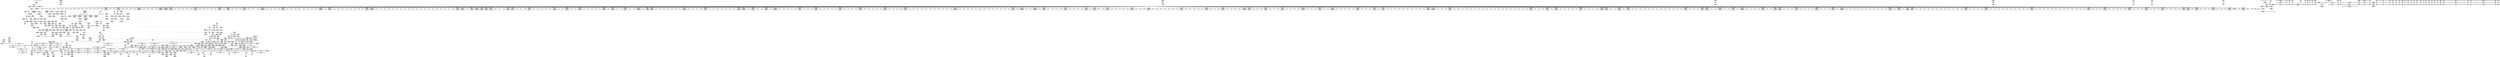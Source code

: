 digraph {
	CE0x552f4e0 [shape=record,shape=Mrecord,label="{CE0x552f4e0|12:_i32,_56:_i8*,_:_CRE_299,300_}"]
	CE0x54ba710 [shape=record,shape=Mrecord,label="{CE0x54ba710|GLOBAL:lockdep_rcu_suspicious|*Constant*|*SummSource*}"]
	CE0x54b7390 [shape=record,shape=Mrecord,label="{CE0x54b7390|selinux_inode_readlink:tmp7|security/selinux/hooks.c,2805|*SummSink*}"]
	CE0x54aed60 [shape=record,shape=Mrecord,label="{CE0x54aed60|GLOBAL:dentry_has_perm|*Constant*|*SummSink*}"]
	CE0x552d600 [shape=record,shape=Mrecord,label="{CE0x552d600|12:_i32,_56:_i8*,_:_CRE_273,274_}"]
	CE0x5558980 [shape=record,shape=Mrecord,label="{CE0x5558980|inode_has_perm:tmp11|security/selinux/hooks.c,1612|*SummSink*}"]
	CE0x5504570 [shape=record,shape=Mrecord,label="{CE0x5504570|inode_has_perm:tmp20|security/selinux/hooks.c,1618|*SummSource*}"]
	CE0x68d7cd0 [shape=record,shape=Mrecord,label="{CE0x68d7cd0|selinux_inode_readlink:do.end|*SummSource*}"]
	CE0x5535740 [shape=record,shape=Mrecord,label="{CE0x5535740|12:_i32,_56:_i8*,_:_CRE_553,554_}"]
	CE0x55128b0 [shape=record,shape=Mrecord,label="{CE0x55128b0|dentry_has_perm:tmp3|*SummSink*}"]
	CE0x551b320 [shape=record,shape=Mrecord,label="{CE0x551b320|__validate_creds:tmp5|include/linux/cred.h,173}"]
	CE0x5532650 [shape=record,shape=Mrecord,label="{CE0x5532650|12:_i32,_56:_i8*,_:_CRE_456,464_|*MultipleSource*|Function::inode_has_perm&Arg::inode::|*LoadInst*|security/selinux/hooks.c,1627|security/selinux/hooks.c,1611}"]
	CE0x552d4d0 [shape=record,shape=Mrecord,label="{CE0x552d4d0|12:_i32,_56:_i8*,_:_CRE_272,273_}"]
	CE0x550a050 [shape=record,shape=Mrecord,label="{CE0x550a050|dentry_has_perm:u|security/selinux/hooks.c,1631|*SummSink*}"]
	CE0x54dd090 [shape=record,shape=Mrecord,label="{CE0x54dd090|inode_has_perm:tmp13|security/selinux/hooks.c,1614}"]
	CE0x5557e10 [shape=record,shape=Mrecord,label="{CE0x5557e10|i64*_getelementptr_inbounds_(_8_x_i64_,_8_x_i64_*___llvm_gcov_ctr154,_i64_0,_i64_5)|*Constant*}"]
	CE0x54ad680 [shape=record,shape=Mrecord,label="{CE0x54ad680|i1_true|*Constant*}"]
	CE0x553d140 [shape=record,shape=Mrecord,label="{CE0x553d140|12:_i32,_56:_i8*,_:_CRE_768,776_|*MultipleSource*|Function::inode_has_perm&Arg::inode::|*LoadInst*|security/selinux/hooks.c,1627|security/selinux/hooks.c,1611}"]
	CE0x54bef00 [shape=record,shape=Mrecord,label="{CE0x54bef00|i64_2|*Constant*|*SummSink*}"]
	CE0x54af720 [shape=record,shape=Mrecord,label="{CE0x54af720|selinux_inode_readlink:dentry|Function::selinux_inode_readlink&Arg::dentry::|*SummSource*}"]
	CE0x550d420 [shape=record,shape=Mrecord,label="{CE0x550d420|i32_0|*Constant*}"]
	CE0x54cb5f0 [shape=record,shape=Mrecord,label="{CE0x54cb5f0|GLOBAL:inode_has_perm|*Constant*}"]
	CE0x54fe590 [shape=record,shape=Mrecord,label="{CE0x54fe590|get_current:tmp3|*SummSource*}"]
	CE0x54b2260 [shape=record,shape=Mrecord,label="{CE0x54b2260|104:_%struct.inode*,_:_CRE_176,177_}"]
	CE0x54d5bb0 [shape=record,shape=Mrecord,label="{CE0x54d5bb0|inode_has_perm:entry|*SummSource*}"]
	CE0x5553af0 [shape=record,shape=Mrecord,label="{CE0x5553af0|inode_has_perm:lnot|security/selinux/hooks.c,1611|*SummSink*}"]
	CE0x54d7060 [shape=record,shape=Mrecord,label="{CE0x54d7060|_ret_i32_%retval.0,_!dbg_!27739|security/selinux/hooks.c,1618}"]
	CE0x54df9c0 [shape=record,shape=Mrecord,label="{CE0x54df9c0|_ret_%struct.task_struct*_%tmp4,_!dbg_!27714|./arch/x86/include/asm/current.h,14|*SummSource*}"]
	CE0x54af480 [shape=record,shape=Mrecord,label="{CE0x54af480|selinux_inode_readlink:dentry|Function::selinux_inode_readlink&Arg::dentry::}"]
	CE0x55014b0 [shape=record,shape=Mrecord,label="{CE0x55014b0|inode_has_perm:tmp18|security/selinux/hooks.c,1617}"]
	CE0x552fe60 [shape=record,shape=Mrecord,label="{CE0x552fe60|12:_i32,_56:_i8*,_:_CRE_307,308_}"]
	CE0x550c3e0 [shape=record,shape=Mrecord,label="{CE0x550c3e0|cred_sid:tmp|*SummSink*}"]
	CE0x5545240 [shape=record,shape=Mrecord,label="{CE0x5545240|12:_i32,_56:_i8*,_:_CRE_983,984_}"]
	CE0x5515e80 [shape=record,shape=Mrecord,label="{CE0x5515e80|i64*_getelementptr_inbounds_(_2_x_i64_,_2_x_i64_*___llvm_gcov_ctr153,_i64_0,_i64_0)|*Constant*|*SummSource*}"]
	CE0x5538300 [shape=record,shape=Mrecord,label="{CE0x5538300|12:_i32,_56:_i8*,_:_CRE_589,590_}"]
	CE0x54ab950 [shape=record,shape=Mrecord,label="{CE0x54ab950|dentry_has_perm:bb|*SummSource*}"]
	CE0x5512130 [shape=record,shape=Mrecord,label="{CE0x5512130|i32_22|*Constant*|*SummSink*}"]
	CE0x5511850 [shape=record,shape=Mrecord,label="{CE0x5511850|_call_void_mcount()_#3}"]
	CE0x5542f10 [shape=record,shape=Mrecord,label="{CE0x5542f10|12:_i32,_56:_i8*,_:_CRE_922,923_}"]
	CE0x54d69f0 [shape=record,shape=Mrecord,label="{CE0x54d69f0|inode_has_perm:perms|Function::inode_has_perm&Arg::perms::|*SummSink*}"]
	CE0x54ddcb0 [shape=record,shape=Mrecord,label="{CE0x54ddcb0|inode_has_perm:call|security/selinux/hooks.c,1614}"]
	CE0x5545e70 [shape=record,shape=Mrecord,label="{CE0x5545e70|inode_has_perm:tmp6|*LoadInst*|security/selinux/hooks.c,1611|*SummSink*}"]
	CE0x5528d60 [shape=record,shape=Mrecord,label="{CE0x5528d60|12:_i32,_56:_i8*,_:_CRE_182,183_}"]
	CE0x5537be0 [shape=record,shape=Mrecord,label="{CE0x5537be0|12:_i32,_56:_i8*,_:_CRE_583,584_}"]
	CE0x5573010 [shape=record,shape=Mrecord,label="{CE0x5573010|_call_void___invalid_creds(%struct.cred*_%cred,_i8*_%file,_i32_%line)_#10,_!dbg_!27721|include/linux/cred.h,174|*SummSource*}"]
	CE0x54ff2b0 [shape=record,shape=Mrecord,label="{CE0x54ff2b0|12:_i32,_56:_i8*,_:_CRE_145,146_}"]
	CE0x550e740 [shape=record,shape=Mrecord,label="{CE0x550e740|_call_void_mcount()_#3|*SummSink*}"]
	CE0x5545040 [shape=record,shape=Mrecord,label="{CE0x5545040|12:_i32,_56:_i8*,_:_CRE_981,982_}"]
	CE0x5535960 [shape=record,shape=Mrecord,label="{CE0x5535960|12:_i32,_56:_i8*,_:_CRE_554,555_}"]
	"CONST[source:0(mediator),value:2(dynamic)][purpose:{subject}][SnkIdx:0]"
	CE0x54bf110 [shape=record,shape=Mrecord,label="{CE0x54bf110|i64*_getelementptr_inbounds_(_11_x_i64_,_11_x_i64_*___llvm_gcov_ctr229,_i64_0,_i64_1)|*Constant*|*SummSource*}"]
	CE0x54d4890 [shape=record,shape=Mrecord,label="{CE0x54d4890|104:_%struct.inode*,_:_CRE_219,220_}"]
	CE0x54bb7b0 [shape=record,shape=Mrecord,label="{CE0x54bb7b0|_call_void_mcount()_#3|*SummSink*}"]
	CE0x5515840 [shape=record,shape=Mrecord,label="{CE0x5515840|inode_has_perm:do.body|*SummSource*}"]
	CE0x54ca8b0 [shape=record,shape=Mrecord,label="{CE0x54ca8b0|i8_10|*Constant*|*SummSource*}"]
	CE0x54c1bd0 [shape=record,shape=Mrecord,label="{CE0x54c1bd0|inode_has_perm:if.end|*SummSource*}"]
	CE0x552a2f0 [shape=record,shape=Mrecord,label="{CE0x552a2f0|12:_i32,_56:_i8*,_:_CRE_205,206_}"]
	CE0x5543af0 [shape=record,shape=Mrecord,label="{CE0x5543af0|12:_i32,_56:_i8*,_:_CRE_932,933_}"]
	CE0x5556480 [shape=record,shape=Mrecord,label="{CE0x5556480|GLOBAL:__llvm_gcov_ctr154|Global_var:__llvm_gcov_ctr154}"]
	CE0x54ffd00 [shape=record,shape=Mrecord,label="{CE0x54ffd00|12:_i32,_56:_i8*,_:_CRE_156,157_}"]
	CE0x54bdd90 [shape=record,shape=Mrecord,label="{CE0x54bdd90|selinux_inode_readlink:tmp1|*SummSource*}"]
	CE0x5525410 [shape=record,shape=Mrecord,label="{CE0x5525410|0:_i32,_4:_i32,_8:_i32,_12:_i32,_:_CMRE_16,20_|*MultipleSource*|security/selinux/hooks.c,196|security/selinux/hooks.c,197|*LoadInst*|security/selinux/hooks.c,196}"]
	CE0x54c22a0 [shape=record,shape=Mrecord,label="{CE0x54c22a0|i64*_getelementptr_inbounds_(_8_x_i64_,_8_x_i64_*___llvm_gcov_ctr154,_i64_0,_i64_2)|*Constant*|*SummSink*}"]
	CE0x54b88b0 [shape=record,shape=Mrecord,label="{CE0x54b88b0|selinux_inode_readlink:tobool|security/selinux/hooks.c,2805|*SummSink*}"]
	CE0x552bd10 [shape=record,shape=Mrecord,label="{CE0x552bd10|12:_i32,_56:_i8*,_:_CRE_252,253_}"]
	CE0x5541c10 [shape=record,shape=Mrecord,label="{CE0x5541c10|12:_i32,_56:_i8*,_:_CRE_906,907_}"]
	CE0x54b8d20 [shape=record,shape=Mrecord,label="{CE0x54b8d20|get_current:tmp4|./arch/x86/include/asm/current.h,14|*SummSource*}"]
	CE0x54b7c40 [shape=record,shape=Mrecord,label="{CE0x54b7c40|selinux_inode_readlink:tmp10|security/selinux/hooks.c,2805}"]
	CE0x54dd100 [shape=record,shape=Mrecord,label="{CE0x54dd100|inode_has_perm:tmp13|security/selinux/hooks.c,1614|*SummSource*}"]
	CE0x552f280 [shape=record,shape=Mrecord,label="{CE0x552f280|12:_i32,_56:_i8*,_:_CRE_297,298_}"]
	CE0x552b980 [shape=record,shape=Mrecord,label="{CE0x552b980|12:_i32,_56:_i8*,_:_CRE_249,250_}"]
	CE0x5540450 [shape=record,shape=Mrecord,label="{CE0x5540450|12:_i32,_56:_i8*,_:_CRE_886,887_}"]
	CE0x54c1690 [shape=record,shape=Mrecord,label="{CE0x54c1690|i1_true|*Constant*}"]
	CE0x550e180 [shape=record,shape=Mrecord,label="{CE0x550e180|i64*_getelementptr_inbounds_(_8_x_i64_,_8_x_i64_*___llvm_gcov_ctr154,_i64_0,_i64_0)|*Constant*|*SummSource*}"]
	CE0x551b780 [shape=record,shape=Mrecord,label="{CE0x551b780|i64*_getelementptr_inbounds_(_5_x_i64_,_5_x_i64_*___llvm_gcov_ctr155,_i64_0,_i64_3)|*Constant*}"]
	CE0x54cd130 [shape=record,shape=Mrecord,label="{CE0x54cd130|i64*_getelementptr_inbounds_(_2_x_i64_,_2_x_i64_*___llvm_gcov_ctr98,_i64_0,_i64_0)|*Constant*|*SummSink*}"]
	CE0x551a4d0 [shape=record,shape=Mrecord,label="{CE0x551a4d0|cred_sid:tmp3|*SummSink*}"]
	CE0x553b540 [shape=record,shape=Mrecord,label="{CE0x553b540|12:_i32,_56:_i8*,_:_CRE_664,672_|*MultipleSource*|Function::inode_has_perm&Arg::inode::|*LoadInst*|security/selinux/hooks.c,1627|security/selinux/hooks.c,1611}"]
	CE0x55334a0 [shape=record,shape=Mrecord,label="{CE0x55334a0|12:_i32,_56:_i8*,_:_CRE_479,480_}"]
	CE0x54cf8c0 [shape=record,shape=Mrecord,label="{CE0x54cf8c0|selinux_inode_readlink:tobool1|security/selinux/hooks.c,2805|*SummSource*}"]
	CE0x54ab430 [shape=record,shape=Mrecord,label="{CE0x54ab430|dentry_has_perm:tmp|*SummSink*}"]
	CE0x54adac0 [shape=record,shape=Mrecord,label="{CE0x54adac0|i1_true|*Constant*|*SummSink*}"]
	CE0x552f020 [shape=record,shape=Mrecord,label="{CE0x552f020|12:_i32,_56:_i8*,_:_CRE_295,296_}"]
	CE0x54b1090 [shape=record,shape=Mrecord,label="{CE0x54b1090|_ret_i32_%call5,_!dbg_!27740|security/selinux/hooks.c,2807|*SummSink*}"]
	CE0x552a5c0 [shape=record,shape=Mrecord,label="{CE0x552a5c0|12:_i32,_56:_i8*,_:_CRE_208,210_|*MultipleSource*|Function::inode_has_perm&Arg::inode::|*LoadInst*|security/selinux/hooks.c,1627|security/selinux/hooks.c,1611}"]
	CE0x5545a00 [shape=record,shape=Mrecord,label="{CE0x5545a00|inode_has_perm:tmp6|*LoadInst*|security/selinux/hooks.c,1611}"]
	CE0x553a6a0 [shape=record,shape=Mrecord,label="{CE0x553a6a0|12:_i32,_56:_i8*,_:_CRE_619,620_}"]
	CE0x550d3b0 [shape=record,shape=Mrecord,label="{CE0x550d3b0|i64*_getelementptr_inbounds_(_8_x_i64_,_8_x_i64_*___llvm_gcov_ctr154,_i64_0,_i64_0)|*Constant*|*SummSink*}"]
	CE0x54c9180 [shape=record,shape=Mrecord,label="{CE0x54c9180|i32_2805|*Constant*|*SummSource*}"]
	CE0x5517a20 [shape=record,shape=Mrecord,label="{CE0x5517a20|__validate_creds:conv|include/linux/cred.h,173|*SummSink*}"]
	CE0x54d6350 [shape=record,shape=Mrecord,label="{CE0x54d6350|inode_has_perm:inode|Function::inode_has_perm&Arg::inode::|*SummSource*}"]
	CE0x553ec50 [shape=record,shape=Mrecord,label="{CE0x553ec50|12:_i32,_56:_i8*,_:_CRE_866,867_}"]
	CE0x55017e0 [shape=record,shape=Mrecord,label="{CE0x55017e0|inode_has_perm:tmp18|security/selinux/hooks.c,1617|*SummSink*}"]
	CE0x5557ca0 [shape=record,shape=Mrecord,label="{CE0x5557ca0|inode_has_perm:tmp10|security/selinux/hooks.c,1611|*SummSink*}"]
	CE0x5543890 [shape=record,shape=Mrecord,label="{CE0x5543890|12:_i32,_56:_i8*,_:_CRE_930,931_}"]
	CE0x55413c0 [shape=record,shape=Mrecord,label="{CE0x55413c0|12:_i32,_56:_i8*,_:_CRE_899,900_}"]
	CE0x5502790 [shape=record,shape=Mrecord,label="{CE0x5502790|avc_has_perm:ssid|Function::avc_has_perm&Arg::ssid::|*SummSource*}"]
	CE0x54d4e30 [shape=record,shape=Mrecord,label="{CE0x54d4e30|104:_%struct.inode*,_:_CRE_232,240_|*MultipleSource*|Function::selinux_inode_readlink&Arg::dentry::|Function::dentry_has_perm&Arg::dentry::|security/selinux/hooks.c,1627}"]
	CE0x5574bb0 [shape=record,shape=Mrecord,label="{CE0x5574bb0|cred_sid:bb|*SummSink*}"]
	CE0x54c50e0 [shape=record,shape=Mrecord,label="{CE0x54c50e0|104:_%struct.inode*,_:_CRE_186,187_}"]
	CE0x5538560 [shape=record,shape=Mrecord,label="{CE0x5538560|12:_i32,_56:_i8*,_:_CRE_591,592_}"]
	CE0x54b3ea0 [shape=record,shape=Mrecord,label="{CE0x54b3ea0|dentry_has_perm:tmp1|*SummSource*}"]
	CE0x552bbe0 [shape=record,shape=Mrecord,label="{CE0x552bbe0|12:_i32,_56:_i8*,_:_CRE_251,252_}"]
	CE0x550ccb0 [shape=record,shape=Mrecord,label="{CE0x550ccb0|_call_void_mcount()_#3|*SummSource*}"]
	CE0x5555200 [shape=record,shape=Mrecord,label="{CE0x5555200|i64_3|*Constant*}"]
	CE0x5533700 [shape=record,shape=Mrecord,label="{CE0x5533700|12:_i32,_56:_i8*,_:_CRE_481,482_}"]
	CE0x5502640 [shape=record,shape=Mrecord,label="{CE0x5502640|avc_has_perm:ssid|Function::avc_has_perm&Arg::ssid::}"]
	CE0x54b47d0 [shape=record,shape=Mrecord,label="{CE0x54b47d0|104:_%struct.inode*,_:_CRE_56,64_|*MultipleSource*|Function::selinux_inode_readlink&Arg::dentry::|Function::dentry_has_perm&Arg::dentry::|security/selinux/hooks.c,1627}"]
	CE0x5504160 [shape=record,shape=Mrecord,label="{CE0x5504160|inode_has_perm:retval.0}"]
	CE0x54f9490 [shape=record,shape=Mrecord,label="{CE0x54f9490|104:_%struct.inode*,_:_CRE_264,272_|*MultipleSource*|Function::selinux_inode_readlink&Arg::dentry::|Function::dentry_has_perm&Arg::dentry::|security/selinux/hooks.c,1627}"]
	CE0x5510e40 [shape=record,shape=Mrecord,label="{CE0x5510e40|__validate_creds:cred|Function::__validate_creds&Arg::cred::|*SummSink*}"]
	CE0x54df010 [shape=record,shape=Mrecord,label="{CE0x54df010|12:_i32,_56:_i8*,_:_CRE_48,56_|*MultipleSource*|Function::inode_has_perm&Arg::inode::|*LoadInst*|security/selinux/hooks.c,1627|security/selinux/hooks.c,1611}"]
	CE0x5528e50 [shape=record,shape=Mrecord,label="{CE0x5528e50|12:_i32,_56:_i8*,_:_CRE_183,184_}"]
	CE0x5517b80 [shape=record,shape=Mrecord,label="{CE0x5517b80|GLOBAL:llvm.expect.i64|*Constant*}"]
	CE0x5529300 [shape=record,shape=Mrecord,label="{CE0x5529300|12:_i32,_56:_i8*,_:_CRE_188,189_}"]
	CE0x5519040 [shape=record,shape=Mrecord,label="{CE0x5519040|inode_has_perm:tmp1|*SummSink*}"]
	CE0x550b7b0 [shape=record,shape=Mrecord,label="{CE0x550b7b0|i32_4|*Constant*|*SummSource*}"]
	CE0x55278c0 [shape=record,shape=Mrecord,label="{CE0x55278c0|12:_i32,_56:_i8*,_:_CRE_160,161_}"]
	CE0x54d37b0 [shape=record,shape=Mrecord,label="{CE0x54d37b0|104:_%struct.inode*,_:_CRE_201,202_}"]
	CE0x556dc60 [shape=record,shape=Mrecord,label="{CE0x556dc60|i32_3|*Constant*|*SummSink*}"]
	CE0x5521eb0 [shape=record,shape=Mrecord,label="{CE0x5521eb0|cred_sid:tmp5|security/selinux/hooks.c,196|*SummSource*}"]
	CE0x54b63c0 [shape=record,shape=Mrecord,label="{CE0x54b63c0|selinux_inode_readlink:tmp15|security/selinux/hooks.c,2805|*SummSink*}"]
	CE0x54dde50 [shape=record,shape=Mrecord,label="{CE0x54dde50|inode_has_perm:call|security/selinux/hooks.c,1614|*SummSink*}"]
	CE0x54ffc10 [shape=record,shape=Mrecord,label="{CE0x54ffc10|12:_i32,_56:_i8*,_:_CRE_155,156_}"]
	CE0x553bbd0 [shape=record,shape=Mrecord,label="{CE0x553bbd0|12:_i32,_56:_i8*,_:_CRE_684,688_|*MultipleSource*|Function::inode_has_perm&Arg::inode::|*LoadInst*|security/selinux/hooks.c,1627|security/selinux/hooks.c,1611}"]
	CE0x552de50 [shape=record,shape=Mrecord,label="{CE0x552de50|12:_i32,_56:_i8*,_:_CRE_280,281_}"]
	CE0x54c8630 [shape=record,shape=Mrecord,label="{CE0x54c8630|i64*_getelementptr_inbounds_(_11_x_i64_,_11_x_i64_*___llvm_gcov_ctr229,_i64_0,_i64_6)|*Constant*}"]
	CE0x55335d0 [shape=record,shape=Mrecord,label="{CE0x55335d0|12:_i32,_56:_i8*,_:_CRE_480,481_}"]
	CE0x553a440 [shape=record,shape=Mrecord,label="{CE0x553a440|12:_i32,_56:_i8*,_:_CRE_617,618_}"]
	CE0x5516870 [shape=record,shape=Mrecord,label="{CE0x5516870|__validate_creds:entry|*SummSource*}"]
	CE0x5503a90 [shape=record,shape=Mrecord,label="{CE0x5503a90|avc_has_perm:auditdata|Function::avc_has_perm&Arg::auditdata::|*SummSink*}"]
	CE0x5530320 [shape=record,shape=Mrecord,label="{CE0x5530320|12:_i32,_56:_i8*,_:_CRE_311,312_}"]
	CE0x54c34c0 [shape=record,shape=Mrecord,label="{CE0x54c34c0|GLOBAL:__validate_creds|*Constant*|*SummSource*}"]
	CE0x5554270 [shape=record,shape=Mrecord,label="{CE0x5554270|inode_has_perm:lnot.ext|security/selinux/hooks.c,1611}"]
	"CONST[source:2(external),value:2(dynamic)][purpose:{subject}][SrcIdx:4]"
	CE0x54d34e0 [shape=record,shape=Mrecord,label="{CE0x54d34e0|selinux_inode_readlink:tmp7|security/selinux/hooks.c,2805}"]
	CE0x550a2c0 [shape=record,shape=Mrecord,label="{CE0x550a2c0|dentry_has_perm:type|security/selinux/hooks.c,1630}"]
	CE0x55331a0 [shape=record,shape=Mrecord,label="{CE0x55331a0|12:_i32,_56:_i8*,_:_CRE_476,477_}"]
	CE0x5518a30 [shape=record,shape=Mrecord,label="{CE0x5518a30|i64_1|*Constant*}"]
	CE0x5531110 [shape=record,shape=Mrecord,label="{CE0x5531110|12:_i32,_56:_i8*,_:_CRE_376,384_|*MultipleSource*|Function::inode_has_perm&Arg::inode::|*LoadInst*|security/selinux/hooks.c,1627|security/selinux/hooks.c,1611}"]
	CE0x5557b70 [shape=record,shape=Mrecord,label="{CE0x5557b70|inode_has_perm:tmp10|security/selinux/hooks.c,1611|*SummSource*}"]
	CE0x54c4190 [shape=record,shape=Mrecord,label="{CE0x54c4190|i8*_getelementptr_inbounds_(_25_x_i8_,_25_x_i8_*_.str3,_i32_0,_i32_0)|*Constant*}"]
	CE0x5537720 [shape=record,shape=Mrecord,label="{CE0x5537720|12:_i32,_56:_i8*,_:_CRE_579,580_}"]
	CE0x5530d00 [shape=record,shape=Mrecord,label="{CE0x5530d00|12:_i32,_56:_i8*,_:_CRE_352,360_|*MultipleSource*|Function::inode_has_perm&Arg::inode::|*LoadInst*|security/selinux/hooks.c,1627|security/selinux/hooks.c,1611}"]
	CE0x54becf0 [shape=record,shape=Mrecord,label="{CE0x54becf0|i64_0|*Constant*}"]
	CE0x5542a50 [shape=record,shape=Mrecord,label="{CE0x5542a50|12:_i32,_56:_i8*,_:_CRE_918,919_}"]
	CE0x5541620 [shape=record,shape=Mrecord,label="{CE0x5541620|12:_i32,_56:_i8*,_:_CRE_901,902_}"]
	CE0x5508ec0 [shape=record,shape=Mrecord,label="{CE0x5508ec0|__validate_creds:tmp6|include/linux/cred.h,174|*SummSink*}"]
	CE0x54bbe80 [shape=record,shape=Mrecord,label="{CE0x54bbe80|selinux_inode_readlink:tmp13|security/selinux/hooks.c,2805|*SummSink*}"]
	CE0x550d200 [shape=record,shape=Mrecord,label="{CE0x550d200|COLLAPSED:_GCMRE___llvm_gcov_ctr154_internal_global_8_x_i64_zeroinitializer:_elem_0:default:}"]
	CE0x553fd30 [shape=record,shape=Mrecord,label="{CE0x553fd30|12:_i32,_56:_i8*,_:_CRE_880,881_}"]
	CE0x5534610 [shape=record,shape=Mrecord,label="{CE0x5534610|12:_i32,_56:_i8*,_:_CRE_508,512_|*MultipleSource*|Function::inode_has_perm&Arg::inode::|*LoadInst*|security/selinux/hooks.c,1627|security/selinux/hooks.c,1611}"]
	CE0x54d4b60 [shape=record,shape=Mrecord,label="{CE0x54d4b60|104:_%struct.inode*,_:_CRE_222,223_}"]
	CE0x54d3a80 [shape=record,shape=Mrecord,label="{CE0x54d3a80|104:_%struct.inode*,_:_CRE_204,205_}"]
	CE0x54d3990 [shape=record,shape=Mrecord,label="{CE0x54d3990|104:_%struct.inode*,_:_CRE_203,204_}"]
	CE0x551f120 [shape=record,shape=Mrecord,label="{CE0x551f120|104:_%struct.inode*,_:_CRE_40,48_|*MultipleSource*|Function::selinux_inode_readlink&Arg::dentry::|Function::dentry_has_perm&Arg::dentry::|security/selinux/hooks.c,1627}"]
	CE0x550e380 [shape=record,shape=Mrecord,label="{CE0x550e380|inode_has_perm:tmp}"]
	CE0x5542920 [shape=record,shape=Mrecord,label="{CE0x5542920|12:_i32,_56:_i8*,_:_CRE_917,918_}"]
	CE0x5508e50 [shape=record,shape=Mrecord,label="{CE0x5508e50|__validate_creds:tmp6|include/linux/cred.h,174|*SummSource*}"]
	CE0x5529c60 [shape=record,shape=Mrecord,label="{CE0x5529c60|12:_i32,_56:_i8*,_:_CRE_198,199_}"]
	CE0x5541750 [shape=record,shape=Mrecord,label="{CE0x5541750|12:_i32,_56:_i8*,_:_CRE_902,903_}"]
	CE0x5536680 [shape=record,shape=Mrecord,label="{CE0x5536680|12:_i32,_56:_i8*,_:_CRE_565,566_}"]
	CE0x54aeba0 [shape=record,shape=Mrecord,label="{CE0x54aeba0|GLOBAL:dentry_has_perm|*Constant*|*SummSource*}"]
	CE0x55214c0 [shape=record,shape=Mrecord,label="{CE0x55214c0|cred_sid:tmp}"]
	CE0x55016b0 [shape=record,shape=Mrecord,label="{CE0x55016b0|inode_has_perm:tmp18|security/selinux/hooks.c,1617|*SummSource*}"]
	CE0x54c20e0 [shape=record,shape=Mrecord,label="{CE0x54c20e0|i64*_getelementptr_inbounds_(_8_x_i64_,_8_x_i64_*___llvm_gcov_ctr154,_i64_0,_i64_2)|*Constant*|*SummSource*}"]
	CE0x553dff0 [shape=record,shape=Mrecord,label="{CE0x553dff0|12:_i32,_56:_i8*,_:_CRE_832,840_|*MultipleSource*|Function::inode_has_perm&Arg::inode::|*LoadInst*|security/selinux/hooks.c,1627|security/selinux/hooks.c,1611}"]
	CE0x5519780 [shape=record,shape=Mrecord,label="{CE0x5519780|inode_has_perm:do.end|*SummSource*}"]
	CE0x5555ca0 [shape=record,shape=Mrecord,label="{CE0x5555ca0|inode_has_perm:tmp7|security/selinux/hooks.c,1611}"]
	CE0x550f3e0 [shape=record,shape=Mrecord,label="{CE0x550f3e0|12:_i32,_56:_i8*,_:_CRE_137,138_}"]
	CE0x55277d0 [shape=record,shape=Mrecord,label="{CE0x55277d0|12:_i32,_56:_i8*,_:_CRE_159,160_}"]
	CE0x54af370 [shape=record,shape=Mrecord,label="{CE0x54af370|dentry_has_perm:cred|Function::dentry_has_perm&Arg::cred::|*SummSink*}"]
	CE0x5543630 [shape=record,shape=Mrecord,label="{CE0x5543630|12:_i32,_56:_i8*,_:_CRE_928,929_}"]
	CE0x54b3790 [shape=record,shape=Mrecord,label="{CE0x54b3790|get_current:bb|*SummSource*}"]
	CE0x54c4b40 [shape=record,shape=Mrecord,label="{CE0x54c4b40|104:_%struct.inode*,_:_CRE_180,181_}"]
	CE0x55588a0 [shape=record,shape=Mrecord,label="{CE0x55588a0|inode_has_perm:tmp11|security/selinux/hooks.c,1612}"]
	CE0x68d7d70 [shape=record,shape=Mrecord,label="{CE0x68d7d70|selinux_inode_readlink:do.end|*SummSink*}"]
	CE0x54fa480 [shape=record,shape=Mrecord,label="{CE0x54fa480|104:_%struct.inode*,_:_CRE_309,310_}"]
	CE0x552ec90 [shape=record,shape=Mrecord,label="{CE0x552ec90|12:_i32,_56:_i8*,_:_CRE_292,293_}"]
	CE0x5517660 [shape=record,shape=Mrecord,label="{CE0x5517660|_call_void___validate_creds(%struct.cred*_%cred,_i8*_getelementptr_inbounds_(_25_x_i8_,_25_x_i8_*_.str3,_i32_0,_i32_0),_i32_1609)_#10,_!dbg_!27719|security/selinux/hooks.c,1609|*SummSource*}"]
	CE0x552c7c0 [shape=record,shape=Mrecord,label="{CE0x552c7c0|12:_i32,_56:_i8*,_:_CRE_261,262_}"]
	CE0x54b2170 [shape=record,shape=Mrecord,label="{CE0x54b2170|104:_%struct.inode*,_:_CRE_175,176_}"]
	CE0x54b4b60 [shape=record,shape=Mrecord,label="{CE0x54b4b60|104:_%struct.inode*,_:_CRE_80,88_|*MultipleSource*|Function::selinux_inode_readlink&Arg::dentry::|Function::dentry_has_perm&Arg::dentry::|security/selinux/hooks.c,1627}"]
	CE0x552ca20 [shape=record,shape=Mrecord,label="{CE0x552ca20|12:_i32,_56:_i8*,_:_CRE_263,264_}"]
	CE0x54b9e50 [shape=record,shape=Mrecord,label="{CE0x54b9e50|dentry_has_perm:tmp2|*SummSink*}"]
	CE0x553cf20 [shape=record,shape=Mrecord,label="{CE0x553cf20|12:_i32,_56:_i8*,_:_CRE_760,768_|*MultipleSource*|Function::inode_has_perm&Arg::inode::|*LoadInst*|security/selinux/hooks.c,1627|security/selinux/hooks.c,1611}"]
	CE0x5514320 [shape=record,shape=Mrecord,label="{CE0x5514320|104:_%struct.inode*,_:_CRE_152,153_}"]
	CE0x553f3b0 [shape=record,shape=Mrecord,label="{CE0x553f3b0|12:_i32,_56:_i8*,_:_CRE_872,873_}"]
	CE0x54c52c0 [shape=record,shape=Mrecord,label="{CE0x54c52c0|104:_%struct.inode*,_:_CRE_188,189_}"]
	CE0x553ea30 [shape=record,shape=Mrecord,label="{CE0x553ea30|12:_i32,_56:_i8*,_:_CRE_865,866_}"]
	CE0x5505310 [shape=record,shape=Mrecord,label="{CE0x5505310|__validate_creds:conv|include/linux/cred.h,173}"]
	CE0x54d3c60 [shape=record,shape=Mrecord,label="{CE0x54d3c60|104:_%struct.inode*,_:_CRE_206,207_}"]
	CE0x54b8ed0 [shape=record,shape=Mrecord,label="{CE0x54b8ed0|selinux_inode_readlink:tmp2|*SummSink*}"]
	CE0x54ce270 [shape=record,shape=Mrecord,label="{CE0x54ce270|i8*_getelementptr_inbounds_(_45_x_i8_,_45_x_i8_*_.str12,_i32_0,_i32_0)|*Constant*}"]
	CE0x54bfc60 [shape=record,shape=Mrecord,label="{CE0x54bfc60|__validate_creds:tmp3|include/linux/cred.h,173}"]
	CE0x54c31f0 [shape=record,shape=Mrecord,label="{CE0x54c31f0|_call_void_mcount()_#3|*SummSource*}"]
	CE0x5551c30 [shape=record,shape=Mrecord,label="{CE0x5551c30|inode_has_perm:tmp19|security/selinux/hooks.c,1618|*SummSource*}"]
	CE0x554d9a0 [shape=record,shape=Mrecord,label="{CE0x554d9a0|inode_has_perm:tmp17|security/selinux/hooks.c,1617|*SummSource*}"]
	"CONST[source:0(mediator),value:2(dynamic)][purpose:{object}][SnkIdx:1]"
	CE0x55003d0 [shape=record,shape=Mrecord,label="{CE0x55003d0|GLOBAL:current_task|Global_var:current_task}"]
	CE0x553f280 [shape=record,shape=Mrecord,label="{CE0x553f280|12:_i32,_56:_i8*,_:_CRE_871,872_}"]
	CE0x5521a10 [shape=record,shape=Mrecord,label="{CE0x5521a10|cred_sid:tmp4|*LoadInst*|security/selinux/hooks.c,196|*SummSource*}"]
	CE0x5537d10 [shape=record,shape=Mrecord,label="{CE0x5537d10|12:_i32,_56:_i8*,_:_CRE_584,585_}"]
	CE0x54d2ca0 [shape=record,shape=Mrecord,label="{CE0x54d2ca0|selinux_inode_readlink:tobool|security/selinux/hooks.c,2805}"]
	CE0x55393a0 [shape=record,shape=Mrecord,label="{CE0x55393a0|12:_i32,_56:_i8*,_:_CRE_603,604_}"]
	CE0x55343c0 [shape=record,shape=Mrecord,label="{CE0x55343c0|12:_i32,_56:_i8*,_:_CRE_504,508_|*MultipleSource*|Function::inode_has_perm&Arg::inode::|*LoadInst*|security/selinux/hooks.c,1627|security/selinux/hooks.c,1611}"]
	CE0x54f9230 [shape=record,shape=Mrecord,label="{CE0x54f9230|104:_%struct.inode*,_:_CRE_248,256_|*MultipleSource*|Function::selinux_inode_readlink&Arg::dentry::|Function::dentry_has_perm&Arg::dentry::|security/selinux/hooks.c,1627}"]
	CE0x54d6660 [shape=record,shape=Mrecord,label="{CE0x54d6660|inode_has_perm:perms|Function::inode_has_perm&Arg::perms::}"]
	CE0x54bfdd0 [shape=record,shape=Mrecord,label="{CE0x54bfdd0|__validate_creds:tmp2|include/linux/cred.h,173|*SummSink*}"]
	CE0x54d3b70 [shape=record,shape=Mrecord,label="{CE0x54d3b70|104:_%struct.inode*,_:_CRE_205,206_}"]
	CE0x54fb270 [shape=record,shape=Mrecord,label="{CE0x54fb270|i32_1|*Constant*|*SummSource*}"]
	CE0x5536c70 [shape=record,shape=Mrecord,label="{CE0x5536c70|12:_i32,_56:_i8*,_:_CRE_570,571_}"]
	CE0x54b1540 [shape=record,shape=Mrecord,label="{CE0x54b1540|104:_%struct.inode*,_:_CRE_162,163_}"]
	CE0x5518b10 [shape=record,shape=Mrecord,label="{CE0x5518b10|__validate_creds:tmp1|*SummSource*}"]
	CE0x55439c0 [shape=record,shape=Mrecord,label="{CE0x55439c0|12:_i32,_56:_i8*,_:_CRE_931,932_}"]
	CE0x54c1ab0 [shape=record,shape=Mrecord,label="{CE0x54c1ab0|inode_has_perm:if.end}"]
	CE0x54ff490 [shape=record,shape=Mrecord,label="{CE0x54ff490|12:_i32,_56:_i8*,_:_CRE_147,148_}"]
	CE0x54cbb00 [shape=record,shape=Mrecord,label="{CE0x54cbb00|GLOBAL:inode_has_perm|*Constant*|*SummSink*}"]
	CE0x550ce30 [shape=record,shape=Mrecord,label="{CE0x550ce30|__validate_creds:call|include/linux/cred.h,173}"]
	CE0x550d8e0 [shape=record,shape=Mrecord,label="{CE0x550d8e0|i32_1609|*Constant*|*SummSource*}"]
	CE0x54ffdf0 [shape=record,shape=Mrecord,label="{CE0x54ffdf0|12:_i32,_56:_i8*,_:_CRE_157,158_}"]
	CE0x552e440 [shape=record,shape=Mrecord,label="{CE0x552e440|12:_i32,_56:_i8*,_:_CRE_285,286_}"]
	CE0x54d7330 [shape=record,shape=Mrecord,label="{CE0x54d7330|_ret_i32_%retval.0,_!dbg_!27739|security/selinux/hooks.c,1618|*SummSink*}"]
	CE0x5541e70 [shape=record,shape=Mrecord,label="{CE0x5541e70|12:_i32,_56:_i8*,_:_CRE_908,909_}"]
	CE0x54fa3c0 [shape=record,shape=Mrecord,label="{CE0x54fa3c0|104:_%struct.inode*,_:_CRE_308,309_}"]
	CE0x5527b90 [shape=record,shape=Mrecord,label="{CE0x5527b90|12:_i32,_56:_i8*,_:_CRE_163,164_}"]
	CE0x54e0cd0 [shape=record,shape=Mrecord,label="{CE0x54e0cd0|selinux_inode_readlink:call5|security/selinux/hooks.c,2807}"]
	CE0x54ff760 [shape=record,shape=Mrecord,label="{CE0x54ff760|12:_i32,_56:_i8*,_:_CRE_150,151_}"]
	CE0x5537980 [shape=record,shape=Mrecord,label="{CE0x5537980|12:_i32,_56:_i8*,_:_CRE_581,582_}"]
	CE0x5540b70 [shape=record,shape=Mrecord,label="{CE0x5540b70|12:_i32,_56:_i8*,_:_CRE_892,893_}"]
	CE0x54b8df0 [shape=record,shape=Mrecord,label="{CE0x54b8df0|selinux_inode_readlink:tmp2}"]
	CE0x5529b70 [shape=record,shape=Mrecord,label="{CE0x5529b70|12:_i32,_56:_i8*,_:_CRE_197,198_}"]
	CE0x5554db0 [shape=record,shape=Mrecord,label="{CE0x5554db0|GLOBAL:llvm.expect.i64|*Constant*|*SummSource*}"]
	CE0x5539730 [shape=record,shape=Mrecord,label="{CE0x5539730|12:_i32,_56:_i8*,_:_CRE_606,607_}"]
	CE0x5503060 [shape=record,shape=Mrecord,label="{CE0x5503060|avc_has_perm:tclass|Function::avc_has_perm&Arg::tclass::|*SummSink*}"]
	CE0x550d270 [shape=record,shape=Mrecord,label="{CE0x550d270|inode_has_perm:tmp|*SummSource*}"]
	CE0x551f400 [shape=record,shape=Mrecord,label="{CE0x551f400|cred_sid:security|security/selinux/hooks.c,196}"]
	CE0x54b1630 [shape=record,shape=Mrecord,label="{CE0x54b1630|104:_%struct.inode*,_:_CRE_163,164_}"]
	CE0x54e0250 [shape=record,shape=Mrecord,label="{CE0x54e0250|i32_78|*Constant*|*SummSource*}"]
	CE0x5538ee0 [shape=record,shape=Mrecord,label="{CE0x5538ee0|12:_i32,_56:_i8*,_:_CRE_599,600_}"]
	CE0x54fdcb0 [shape=record,shape=Mrecord,label="{CE0x54fdcb0|__validate_creds:expval|include/linux/cred.h,173|*SummSource*}"]
	CE0x552d730 [shape=record,shape=Mrecord,label="{CE0x552d730|12:_i32,_56:_i8*,_:_CRE_274,275_}"]
	CE0x54aff30 [shape=record,shape=Mrecord,label="{CE0x54aff30|i32_2|*Constant*|*SummSource*}"]
	CE0x54e10f0 [shape=record,shape=Mrecord,label="{CE0x54e10f0|%struct.task_struct*_(%struct.task_struct**)*_asm_movq_%gs:$_1:P_,$0_,_r,im,_dirflag_,_fpsr_,_flags_|*SummSource*}"]
	CE0x55746e0 [shape=record,shape=Mrecord,label="{CE0x55746e0|__validate_creds:tmp9|include/linux/cred.h,175|*SummSink*}"]
	CE0x54b1ea0 [shape=record,shape=Mrecord,label="{CE0x54b1ea0|104:_%struct.inode*,_:_CRE_172,173_}"]
	CE0x552ea30 [shape=record,shape=Mrecord,label="{CE0x552ea30|12:_i32,_56:_i8*,_:_CRE_290,291_}"]
	CE0x5504a80 [shape=record,shape=Mrecord,label="{CE0x5504a80|__validate_creds:bb|*SummSource*}"]
	CE0x5535080 [shape=record,shape=Mrecord,label="{CE0x5535080|12:_i32,_56:_i8*,_:_CRE_540,544_|*MultipleSource*|Function::inode_has_perm&Arg::inode::|*LoadInst*|security/selinux/hooks.c,1627|security/selinux/hooks.c,1611}"]
	CE0x55139f0 [shape=record,shape=Mrecord,label="{CE0x55139f0|104:_%struct.inode*,_:_CRE_112,144_|*MultipleSource*|Function::selinux_inode_readlink&Arg::dentry::|Function::dentry_has_perm&Arg::dentry::|security/selinux/hooks.c,1627}"]
	CE0x54c72f0 [shape=record,shape=Mrecord,label="{CE0x54c72f0|selinux_inode_readlink:tmp3}"]
	CE0x54db7c0 [shape=record,shape=Mrecord,label="{CE0x54db7c0|get_current:tmp1|*SummSink*}"]
	CE0x54b2080 [shape=record,shape=Mrecord,label="{CE0x54b2080|104:_%struct.inode*,_:_CRE_174,175_}"]
	CE0x5531e00 [shape=record,shape=Mrecord,label="{CE0x5531e00|12:_i32,_56:_i8*,_:_CRE_424,432_|*MultipleSource*|Function::inode_has_perm&Arg::inode::|*LoadInst*|security/selinux/hooks.c,1627|security/selinux/hooks.c,1611}"]
	CE0x54be300 [shape=record,shape=Mrecord,label="{CE0x54be300|selinux_inode_readlink:tmp8|security/selinux/hooks.c,2805|*SummSource*}"]
	CE0x551eac0 [shape=record,shape=Mrecord,label="{CE0x551eac0|104:_%struct.inode*,_:_CRE_16,24_|*MultipleSource*|Function::selinux_inode_readlink&Arg::dentry::|Function::dentry_has_perm&Arg::dentry::|security/selinux/hooks.c,1627}"]
	CE0x54cac20 [shape=record,shape=Mrecord,label="{CE0x54cac20|dentry_has_perm:u|security/selinux/hooks.c,1631}"]
	CE0x5532210 [shape=record,shape=Mrecord,label="{CE0x5532210|12:_i32,_56:_i8*,_:_CRE_440,448_|*MultipleSource*|Function::inode_has_perm&Arg::inode::|*LoadInst*|security/selinux/hooks.c,1627|security/selinux/hooks.c,1611}"]
	CE0x5543fb0 [shape=record,shape=Mrecord,label="{CE0x5543fb0|12:_i32,_56:_i8*,_:_CRE_936,944_|*MultipleSource*|Function::inode_has_perm&Arg::inode::|*LoadInst*|security/selinux/hooks.c,1627|security/selinux/hooks.c,1611}"]
	CE0x5531360 [shape=record,shape=Mrecord,label="{CE0x5531360|12:_i32,_56:_i8*,_:_CRE_384,388_|*MultipleSource*|Function::inode_has_perm&Arg::inode::|*LoadInst*|security/selinux/hooks.c,1627|security/selinux/hooks.c,1611}"]
	CE0x54b7de0 [shape=record,shape=Mrecord,label="{CE0x54b7de0|i64_4|*Constant*}"]
	CE0x54d38a0 [shape=record,shape=Mrecord,label="{CE0x54d38a0|104:_%struct.inode*,_:_CRE_202,203_}"]
	CE0x55145f0 [shape=record,shape=Mrecord,label="{CE0x55145f0|104:_%struct.inode*,_:_CRE_155,156_}"]
	CE0x55046e0 [shape=record,shape=Mrecord,label="{CE0x55046e0|inode_has_perm:tmp20|security/selinux/hooks.c,1618|*SummSink*}"]
	CE0x5508de0 [shape=record,shape=Mrecord,label="{CE0x5508de0|__validate_creds:tmp6|include/linux/cred.h,174}"]
	CE0x54a9720 [shape=record,shape=Mrecord,label="{CE0x54a9720|selinux_inode_readlink:do.body|*SummSource*}"]
	CE0x554b8c0 [shape=record,shape=Mrecord,label="{CE0x554b8c0|inode_has_perm:tmp16|security/selinux/hooks.c,1615|*SummSource*}"]
	CE0x5528a90 [shape=record,shape=Mrecord,label="{CE0x5528a90|12:_i32,_56:_i8*,_:_CRE_179,180_}"]
	CE0x54c2900 [shape=record,shape=Mrecord,label="{CE0x54c2900|12:_i32,_56:_i8*,_:_CRE_2,4_|*MultipleSource*|Function::inode_has_perm&Arg::inode::|*LoadInst*|security/selinux/hooks.c,1627|security/selinux/hooks.c,1611}"]
	CE0x54c7d00 [shape=record,shape=Mrecord,label="{CE0x54c7d00|0:_i8,_:_GCMR_selinux_inode_readlink.__warned_internal_global_i8_0,_section_.data.unlikely_,_align_1:_elem_0:default:}"]
	CE0x553d990 [shape=record,shape=Mrecord,label="{CE0x553d990|12:_i32,_56:_i8*,_:_CRE_808,816_|*MultipleSource*|Function::inode_has_perm&Arg::inode::|*LoadInst*|security/selinux/hooks.c,1627|security/selinux/hooks.c,1611}"]
	CE0x54ba910 [shape=record,shape=Mrecord,label="{CE0x54ba910|i8*_getelementptr_inbounds_(_25_x_i8_,_25_x_i8_*_.str3,_i32_0,_i32_0)|*Constant*|*SummSource*}"]
	CE0x5509ba0 [shape=record,shape=Mrecord,label="{CE0x5509ba0|_call_void___invalid_creds(%struct.cred*_%cred,_i8*_%file,_i32_%line)_#10,_!dbg_!27721|include/linux/cred.h,174}"]
	CE0x54d08b0 [shape=record,shape=Mrecord,label="{CE0x54d08b0|selinux_inode_readlink:tmp10|security/selinux/hooks.c,2805|*SummSource*}"]
	CE0x54b9d70 [shape=record,shape=Mrecord,label="{CE0x54b9d70|dentry_has_perm:tmp2}"]
	CE0x554a610 [shape=record,shape=Mrecord,label="{CE0x554a610|cred_sid:cred|Function::cred_sid&Arg::cred::|*SummSink*}"]
	CE0x55152f0 [shape=record,shape=Mrecord,label="{CE0x55152f0|_call_void_mcount()_#3|*SummSink*}"]
	CE0x552d860 [shape=record,shape=Mrecord,label="{CE0x552d860|12:_i32,_56:_i8*,_:_CRE_275,276_}"]
	CE0x553fad0 [shape=record,shape=Mrecord,label="{CE0x553fad0|12:_i32,_56:_i8*,_:_CRE_878,879_}"]
	CE0x54fa350 [shape=record,shape=Mrecord,label="{CE0x54fa350|104:_%struct.inode*,_:_CRE_307,308_}"]
	CE0x55225b0 [shape=record,shape=Mrecord,label="{CE0x55225b0|cred_sid:sid|security/selinux/hooks.c,197}"]
	CE0x54bf650 [shape=record,shape=Mrecord,label="{CE0x54bf650|selinux_inode_readlink:do.end}"]
	CE0x5554780 [shape=record,shape=Mrecord,label="{CE0x5554780|inode_has_perm:conv|security/selinux/hooks.c,1611|*SummSink*}"]
	CE0x5544210 [shape=record,shape=Mrecord,label="{CE0x5544210|12:_i32,_56:_i8*,_:_CRE_952,960_|*MultipleSource*|Function::inode_has_perm&Arg::inode::|*LoadInst*|security/selinux/hooks.c,1627|security/selinux/hooks.c,1611}"]
	CE0x5529e40 [shape=record,shape=Mrecord,label="{CE0x5529e40|12:_i32,_56:_i8*,_:_CRE_200,201_}"]
	CE0x54b68d0 [shape=record,shape=Mrecord,label="{CE0x54b68d0|selinux_inode_readlink:tmp16|security/selinux/hooks.c,2805|*SummSink*}"]
	CE0x556daf0 [shape=record,shape=Mrecord,label="{CE0x556daf0|i32_3|*Constant*|*SummSource*}"]
	CE0x54b8050 [shape=record,shape=Mrecord,label="{CE0x54b8050|selinux_inode_readlink:tmp9|security/selinux/hooks.c,2805}"]
	CE0x54b0c90 [shape=record,shape=Mrecord,label="{CE0x54b0c90|i64*_getelementptr_inbounds_(_2_x_i64_,_2_x_i64_*___llvm_gcov_ctr98,_i64_0,_i64_0)|*Constant*}"]
	CE0x54c2d10 [shape=record,shape=Mrecord,label="{CE0x54c2d10|i64*_getelementptr_inbounds_(_5_x_i64_,_5_x_i64_*___llvm_gcov_ctr155,_i64_0,_i64_0)|*Constant*|*SummSink*}"]
	CE0x54b51d0 [shape=record,shape=Mrecord,label="{CE0x54b51d0|104:_%struct.inode*,_:_CRE_91,92_}"]
	CE0x54dffb0 [shape=record,shape=Mrecord,label="{CE0x54dffb0|i32_78|*Constant*}"]
	CE0x5505e80 [shape=record,shape=Mrecord,label="{CE0x5505e80|i64*_getelementptr_inbounds_(_5_x_i64_,_5_x_i64_*___llvm_gcov_ctr155,_i64_0,_i64_0)|*Constant*}"]
	CE0x55251c0 [shape=record,shape=Mrecord,label="{CE0x55251c0|0:_i32,_4:_i32,_8:_i32,_12:_i32,_:_CMRE_12,16_|*MultipleSource*|security/selinux/hooks.c,196|security/selinux/hooks.c,197|*LoadInst*|security/selinux/hooks.c,196}"]
	CE0x54ff1c0 [shape=record,shape=Mrecord,label="{CE0x54ff1c0|12:_i32,_56:_i8*,_:_CRE_144,145_}"]
	CE0x54b1ae0 [shape=record,shape=Mrecord,label="{CE0x54b1ae0|104:_%struct.inode*,_:_CRE_168,169_}"]
	CE0x54b1cc0 [shape=record,shape=Mrecord,label="{CE0x54b1cc0|104:_%struct.inode*,_:_CRE_170,171_}"]
	CE0x5515130 [shape=record,shape=Mrecord,label="{CE0x5515130|i64*_getelementptr_inbounds_(_2_x_i64_,_2_x_i64_*___llvm_gcov_ctr153,_i64_0,_i64_0)|*Constant*}"]
	CE0x54dee30 [shape=record,shape=Mrecord,label="{CE0x54dee30|12:_i32,_56:_i8*,_:_CRE_40,48_|*MultipleSource*|Function::inode_has_perm&Arg::inode::|*LoadInst*|security/selinux/hooks.c,1627|security/selinux/hooks.c,1611}"]
	CE0x4cc2070 [shape=record,shape=Mrecord,label="{CE0x4cc2070|i64*_getelementptr_inbounds_(_11_x_i64_,_11_x_i64_*___llvm_gcov_ctr229,_i64_0,_i64_0)|*Constant*|*SummSink*}"]
	CE0x5542b80 [shape=record,shape=Mrecord,label="{CE0x5542b80|12:_i32,_56:_i8*,_:_CRE_919,920_}"]
	CE0x55284f0 [shape=record,shape=Mrecord,label="{CE0x55284f0|12:_i32,_56:_i8*,_:_CRE_173,174_}"]
	CE0x551d440 [shape=record,shape=Mrecord,label="{CE0x551d440|i32_5|*Constant*|*SummSink*}"]
	CE0x5517e50 [shape=record,shape=Mrecord,label="{CE0x5517e50|inode_has_perm:tmp2|*SummSink*}"]
	CE0x5558910 [shape=record,shape=Mrecord,label="{CE0x5558910|inode_has_perm:tmp11|security/selinux/hooks.c,1612|*SummSource*}"]
	CE0x55308c0 [shape=record,shape=Mrecord,label="{CE0x55308c0|12:_i32,_56:_i8*,_:_CRE_336,344_|*MultipleSource*|Function::inode_has_perm&Arg::inode::|*LoadInst*|security/selinux/hooks.c,1627|security/selinux/hooks.c,1611}"]
	CE0x554a3e0 [shape=record,shape=Mrecord,label="{CE0x554a3e0|cred_sid:cred|Function::cred_sid&Arg::cred::}"]
	CE0x54dd7d0 [shape=record,shape=Mrecord,label="{CE0x54dd7d0|inode_has_perm:tmp14|security/selinux/hooks.c,1614|*SummSource*}"]
	CE0x554d7a0 [shape=record,shape=Mrecord,label="{CE0x554d7a0|inode_has_perm:tmp17|security/selinux/hooks.c,1617}"]
	CE0x554b290 [shape=record,shape=Mrecord,label="{CE0x554b290|inode_has_perm:i_security|security/selinux/hooks.c,1615|*SummSource*}"]
	CE0x553a0b0 [shape=record,shape=Mrecord,label="{CE0x553a0b0|12:_i32,_56:_i8*,_:_CRE_614,615_}"]
	CE0x54afd40 [shape=record,shape=Mrecord,label="{CE0x54afd40|dentry_has_perm:dentry|Function::dentry_has_perm&Arg::dentry::|*SummSource*}"]
	CE0x54b7020 [shape=record,shape=Mrecord,label="{CE0x54b7020|selinux_inode_readlink:if.end}"]
	CE0x55518f0 [shape=record,shape=Mrecord,label="{CE0x55518f0|i64*_getelementptr_inbounds_(_8_x_i64_,_8_x_i64_*___llvm_gcov_ctr154,_i64_0,_i64_7)|*Constant*|*SummSink*}"]
	CE0x54e0b10 [shape=record,shape=Mrecord,label="{CE0x54e0b10|selinux_inode_readlink:tmp21|security/selinux/hooks.c,2805|*SummSource*}"]
	CE0x5514500 [shape=record,shape=Mrecord,label="{CE0x5514500|104:_%struct.inode*,_:_CRE_154,155_}"]
	CE0x55319c0 [shape=record,shape=Mrecord,label="{CE0x55319c0|12:_i32,_56:_i8*,_:_CRE_408,416_|*MultipleSource*|Function::inode_has_perm&Arg::inode::|*LoadInst*|security/selinux/hooks.c,1627|security/selinux/hooks.c,1611}"]
	CE0x5532ed0 [shape=record,shape=Mrecord,label="{CE0x5532ed0|12:_i32,_56:_i8*,_:_CRE_474,475_}"]
	CE0x54deac0 [shape=record,shape=Mrecord,label="{CE0x54deac0|GLOBAL:get_current|*Constant*|*SummSource*}"]
	CE0x5542590 [shape=record,shape=Mrecord,label="{CE0x5542590|12:_i32,_56:_i8*,_:_CRE_914,915_}"]
	CE0x54ff0d0 [shape=record,shape=Mrecord,label="{CE0x54ff0d0|12:_i32,_56:_i8*,_:_CRE_143,144_}"]
	CE0x5521fc0 [shape=record,shape=Mrecord,label="{CE0x5521fc0|cred_sid:tmp5|security/selinux/hooks.c,196|*SummSink*}"]
	CE0x54bdd20 [shape=record,shape=Mrecord,label="{CE0x54bdd20|selinux_inode_readlink:tmp1}"]
	CE0x552e570 [shape=record,shape=Mrecord,label="{CE0x552e570|12:_i32,_56:_i8*,_:_CRE_286,287_}"]
	CE0x54df750 [shape=record,shape=Mrecord,label="{CE0x54df750|get_current:entry|*SummSource*}"]
	CE0x550ddc0 [shape=record,shape=Mrecord,label="{CE0x550ddc0|__validate_creds:lnot1|include/linux/cred.h,173|*SummSource*}"]
	CE0x54d8180 [shape=record,shape=Mrecord,label="{CE0x54d8180|inode_has_perm:tmp4|security/selinux/hooks.c,1609}"]
	CE0x5537850 [shape=record,shape=Mrecord,label="{CE0x5537850|12:_i32,_56:_i8*,_:_CRE_580,581_}"]
	CE0x54cd1c0 [shape=record,shape=Mrecord,label="{CE0x54cd1c0|GLOBAL:__llvm_gcov_ctr229|Global_var:__llvm_gcov_ctr229|*SummSource*}"]
	CE0x554b180 [shape=record,shape=Mrecord,label="{CE0x554b180|inode_has_perm:i_security|security/selinux/hooks.c,1615}"]
	CE0x54c0ae0 [shape=record,shape=Mrecord,label="{CE0x54c0ae0|12:_i32,_56:_i8*,_:_CRE_88,96_|*MultipleSource*|Function::inode_has_perm&Arg::inode::|*LoadInst*|security/selinux/hooks.c,1627|security/selinux/hooks.c,1611}"]
	CE0x55043f0 [shape=record,shape=Mrecord,label="{CE0x55043f0|inode_has_perm:tmp20|security/selinux/hooks.c,1618}"]
	CE0x54fa8d0 [shape=record,shape=Mrecord,label="{CE0x54fa8d0|104:_%struct.inode*,_:_CRE_314,315_}"]
	CE0x554a5a0 [shape=record,shape=Mrecord,label="{CE0x554a5a0|cred_sid:cred|Function::cred_sid&Arg::cred::|*SummSource*}"]
	CE0x551a2e0 [shape=record,shape=Mrecord,label="{CE0x551a2e0|cred_sid:tmp3}"]
	CE0x54b91b0 [shape=record,shape=Mrecord,label="{CE0x54b91b0|selinux_inode_readlink:land.lhs.true}"]
	CE0x553c290 [shape=record,shape=Mrecord,label="{CE0x553c290|12:_i32,_56:_i8*,_:_CRE_704,712_|*MultipleSource*|Function::inode_has_perm&Arg::inode::|*LoadInst*|security/selinux/hooks.c,1627|security/selinux/hooks.c,1611}"]
	CE0x551d730 [shape=record,shape=Mrecord,label="{CE0x551d730|i32_0|*Constant*}"]
	CE0x5573860 [shape=record,shape=Mrecord,label="{CE0x5573860|i64*_getelementptr_inbounds_(_5_x_i64_,_5_x_i64_*___llvm_gcov_ctr155,_i64_0,_i64_4)|*Constant*|*SummSink*}"]
	CE0x54cc990 [shape=record,shape=Mrecord,label="{CE0x54cc990|selinux_inode_readlink:tmp18|security/selinux/hooks.c,2805}"]
	CE0x54c2ae0 [shape=record,shape=Mrecord,label="{CE0x54c2ae0|i32_512|*Constant*}"]
	CE0x54a5ae0 [shape=record,shape=Mrecord,label="{CE0x54a5ae0|selinux_inode_readlink:do.body}"]
	CE0x54cac90 [shape=record,shape=Mrecord,label="{CE0x54cac90|dentry_has_perm:u|security/selinux/hooks.c,1631|*SummSource*}"]
	CE0x54b06f0 [shape=record,shape=Mrecord,label="{CE0x54b06f0|dentry_has_perm:av|Function::dentry_has_perm&Arg::av::|*SummSource*}"]
	CE0x54cb170 [shape=record,shape=Mrecord,label="{CE0x54cb170|dentry_has_perm:dentry1|security/selinux/hooks.c,1631|*SummSource*}"]
	CE0x55407e0 [shape=record,shape=Mrecord,label="{CE0x55407e0|12:_i32,_56:_i8*,_:_CRE_889,890_}"]
	CE0x5541160 [shape=record,shape=Mrecord,label="{CE0x5541160|12:_i32,_56:_i8*,_:_CRE_897,898_}"]
	CE0x55132e0 [shape=record,shape=Mrecord,label="{CE0x55132e0|get_current:tmp|*SummSource*}"]
	CE0x54b4300 [shape=record,shape=Mrecord,label="{CE0x54b4300|i64*_getelementptr_inbounds_(_2_x_i64_,_2_x_i64_*___llvm_gcov_ctr98,_i64_0,_i64_1)|*Constant*|*SummSink*}"]
	CE0x550ad50 [shape=record,shape=Mrecord,label="{CE0x550ad50|12:_i32,_56:_i8*,_:_CRE_120,128_|*MultipleSource*|Function::inode_has_perm&Arg::inode::|*LoadInst*|security/selinux/hooks.c,1627|security/selinux/hooks.c,1611}"]
	CE0x54c2f70 [shape=record,shape=Mrecord,label="{CE0x54c2f70|COLLAPSED:_GCMRE___llvm_gcov_ctr155_internal_global_5_x_i64_zeroinitializer:_elem_0:default:}"]
	CE0x55050d0 [shape=record,shape=Mrecord,label="{CE0x55050d0|__validate_creds:lnot|include/linux/cred.h,173|*SummSource*}"]
	CE0x5503c10 [shape=record,shape=Mrecord,label="{CE0x5503c10|_ret_i32_%retval.0,_!dbg_!27728|security/selinux/avc.c,775|*SummSource*}"]
	CE0x54d3d50 [shape=record,shape=Mrecord,label="{CE0x54d3d50|104:_%struct.inode*,_:_CRE_207,208_}"]
	CE0x5532cb0 [shape=record,shape=Mrecord,label="{CE0x5532cb0|12:_i32,_56:_i8*,_:_CRE_473,474_}"]
	CE0x54b4640 [shape=record,shape=Mrecord,label="{CE0x54b4640|104:_%struct.inode*,_:_CRE_48,52_|*MultipleSource*|Function::selinux_inode_readlink&Arg::dentry::|Function::dentry_has_perm&Arg::dentry::|security/selinux/hooks.c,1627}"]
	CE0x5543500 [shape=record,shape=Mrecord,label="{CE0x5543500|12:_i32,_56:_i8*,_:_CRE_927,928_}"]
	CE0x551e790 [shape=record,shape=Mrecord,label="{CE0x551e790|dentry_has_perm:d_inode|security/selinux/hooks.c,1627|*SummSource*}"]
	CE0x553cd00 [shape=record,shape=Mrecord,label="{CE0x553cd00|12:_i32,_56:_i8*,_:_CRE_752,756_|*MultipleSource*|Function::inode_has_perm&Arg::inode::|*LoadInst*|security/selinux/hooks.c,1627|security/selinux/hooks.c,1611}"]
	CE0x553ac90 [shape=record,shape=Mrecord,label="{CE0x553ac90|12:_i32,_56:_i8*,_:_CRE_624,628_|*MultipleSource*|Function::inode_has_perm&Arg::inode::|*LoadInst*|security/selinux/hooks.c,1627|security/selinux/hooks.c,1611}"]
	CE0x553ef20 [shape=record,shape=Mrecord,label="{CE0x553ef20|12:_i32,_56:_i8*,_:_CRE_868,869_}"]
	CE0x54b9de0 [shape=record,shape=Mrecord,label="{CE0x54b9de0|dentry_has_perm:tmp2|*SummSource*}"]
	CE0x5537ab0 [shape=record,shape=Mrecord,label="{CE0x5537ab0|12:_i32,_56:_i8*,_:_CRE_582,583_}"]
	CE0x5529f30 [shape=record,shape=Mrecord,label="{CE0x5529f30|12:_i32,_56:_i8*,_:_CRE_201,202_}"]
	CE0x552bab0 [shape=record,shape=Mrecord,label="{CE0x552bab0|12:_i32,_56:_i8*,_:_CRE_250,251_}"]
	CE0x54ba1c0 [shape=record,shape=Mrecord,label="{CE0x54ba1c0|i8_1|*Constant*|*SummSink*}"]
	CE0x5555f40 [shape=record,shape=Mrecord,label="{CE0x5555f40|inode_has_perm:tmp7|security/selinux/hooks.c,1611|*SummSource*}"]
	CE0x552dbf0 [shape=record,shape=Mrecord,label="{CE0x552dbf0|12:_i32,_56:_i8*,_:_CRE_278,279_}"]
	CE0x55568f0 [shape=record,shape=Mrecord,label="{CE0x55568f0|inode_has_perm:tmp8|security/selinux/hooks.c,1611|*SummSource*}"]
	CE0x552c690 [shape=record,shape=Mrecord,label="{CE0x552c690|12:_i32,_56:_i8*,_:_CRE_260,261_}"]
	CE0x553f9a0 [shape=record,shape=Mrecord,label="{CE0x553f9a0|12:_i32,_56:_i8*,_:_CRE_877,878_}"]
	CE0x5511b60 [shape=record,shape=Mrecord,label="{CE0x5511b60|inode_has_perm:tmp|*SummSink*}"]
	CE0x5559190 [shape=record,shape=Mrecord,label="{CE0x5559190|i32_512|*Constant*|*SummSource*}"]
	CE0x54f99a0 [shape=record,shape=Mrecord,label="{CE0x54f99a0|104:_%struct.inode*,_:_CRE_288,296_|*MultipleSource*|Function::selinux_inode_readlink&Arg::dentry::|Function::dentry_has_perm&Arg::dentry::|security/selinux/hooks.c,1627}"]
	CE0x552d010 [shape=record,shape=Mrecord,label="{CE0x552d010|12:_i32,_56:_i8*,_:_CRE_268,269_}"]
	CE0x54abb00 [shape=record,shape=Mrecord,label="{CE0x54abb00|dentry_has_perm:bb|*SummSink*}"]
	CE0x54e13a0 [shape=record,shape=Mrecord,label="{CE0x54e13a0|dentry_has_perm:bb}"]
	CE0x554c8b0 [shape=record,shape=Mrecord,label="{CE0x554c8b0|28:_i32,_32:_i16,_:_CRE_28,32_|*MultipleSource*|*LoadInst*|security/selinux/hooks.c,1615|security/selinux/hooks.c,1615|security/selinux/hooks.c,1617}"]
	CE0x54ab130 [shape=record,shape=Mrecord,label="{CE0x54ab130|selinux_inode_readlink:tmp12|security/selinux/hooks.c,2805|*SummSource*}"]
	CE0x5574ce0 [shape=record,shape=Mrecord,label="{CE0x5574ce0|i64*_getelementptr_inbounds_(_2_x_i64_,_2_x_i64_*___llvm_gcov_ctr131,_i64_0,_i64_0)|*Constant*}"]
	CE0x55279b0 [shape=record,shape=Mrecord,label="{CE0x55279b0|12:_i32,_56:_i8*,_:_CRE_161,162_}"]
	CE0x551b1f0 [shape=record,shape=Mrecord,label="{CE0x551b1f0|__validate_creds:tmp4|include/linux/cred.h,173|*SummSink*}"]
	CE0x55406b0 [shape=record,shape=Mrecord,label="{CE0x55406b0|12:_i32,_56:_i8*,_:_CRE_888,889_}"]
	CE0x54ceaf0 [shape=record,shape=Mrecord,label="{CE0x54ceaf0|i8*_getelementptr_inbounds_(_45_x_i8_,_45_x_i8_*_.str12,_i32_0,_i32_0)|*Constant*|*SummSource*}"]
	CE0x54bb660 [shape=record,shape=Mrecord,label="{CE0x54bb660|_call_void_mcount()_#3|*SummSource*}"]
	CE0x54b1900 [shape=record,shape=Mrecord,label="{CE0x54b1900|104:_%struct.inode*,_:_CRE_166,167_}"]
	CE0x5532430 [shape=record,shape=Mrecord,label="{CE0x5532430|12:_i32,_56:_i8*,_:_CRE_448,456_|*MultipleSource*|Function::inode_has_perm&Arg::inode::|*LoadInst*|security/selinux/hooks.c,1627|security/selinux/hooks.c,1611}"]
	CE0x550c450 [shape=record,shape=Mrecord,label="{CE0x550c450|cred_sid:tmp1}"]
	CE0x5539010 [shape=record,shape=Mrecord,label="{CE0x5539010|12:_i32,_56:_i8*,_:_CRE_600,601_}"]
	CE0x55285e0 [shape=record,shape=Mrecord,label="{CE0x55285e0|12:_i32,_56:_i8*,_:_CRE_174,175_}"]
	CE0x54fe750 [shape=record,shape=Mrecord,label="{CE0x54fe750|_call_void_mcount()_#3}"]
	CE0x54ba4c0 [shape=record,shape=Mrecord,label="{CE0x54ba4c0|GLOBAL:lockdep_rcu_suspicious|*Constant*}"]
	CE0x55195d0 [shape=record,shape=Mrecord,label="{CE0x55195d0|inode_has_perm:bb|*SummSink*}"]
	CE0x554aa10 [shape=record,shape=Mrecord,label="{CE0x554aa10|_ret_i32_%tmp6,_!dbg_!27716|security/selinux/hooks.c,197|*SummSink*}"]
	CE0x554c9e0 [shape=record,shape=Mrecord,label="{CE0x554c9e0|28:_i32,_32:_i16,_:_CRE_32,34_|*MultipleSource*|*LoadInst*|security/selinux/hooks.c,1615|security/selinux/hooks.c,1615|security/selinux/hooks.c,1617}"]
	CE0x54bee60 [shape=record,shape=Mrecord,label="{CE0x54bee60|i64_2|*Constant*|*SummSource*}"]
	CE0x54fdff0 [shape=record,shape=Mrecord,label="{CE0x54fdff0|__validate_creds:tobool|include/linux/cred.h,173|*SummSource*}"]
	CE0x5508860 [shape=record,shape=Mrecord,label="{CE0x5508860|104:_%struct.inode*,_:_CRE_318,319_}"]
	CE0x5533bc0 [shape=record,shape=Mrecord,label="{CE0x5533bc0|12:_i32,_56:_i8*,_:_CRE_485,486_}"]
	CE0x5514230 [shape=record,shape=Mrecord,label="{CE0x5514230|104:_%struct.inode*,_:_CRE_151,152_}"]
	CE0x55212e0 [shape=record,shape=Mrecord,label="{CE0x55212e0|i64*_getelementptr_inbounds_(_2_x_i64_,_2_x_i64_*___llvm_gcov_ctr131,_i64_0,_i64_0)|*Constant*|*SummSink*}"]
	CE0x552eb60 [shape=record,shape=Mrecord,label="{CE0x552eb60|12:_i32,_56:_i8*,_:_CRE_291,292_}"]
	CE0x550e8f0 [shape=record,shape=Mrecord,label="{CE0x550e8f0|i32_0|*Constant*}"]
	CE0x54adcc0 [shape=record,shape=Mrecord,label="{CE0x54adcc0|i64*_getelementptr_inbounds_(_11_x_i64_,_11_x_i64_*___llvm_gcov_ctr229,_i64_0,_i64_8)|*Constant*|*SummSink*}"]
	CE0x54bae40 [shape=record,shape=Mrecord,label="{CE0x54bae40|selinux_inode_readlink:tmp5|security/selinux/hooks.c,2805|*SummSource*}"]
	CE0x54d46b0 [shape=record,shape=Mrecord,label="{CE0x54d46b0|104:_%struct.inode*,_:_CRE_217,218_}"]
	CE0x553d580 [shape=record,shape=Mrecord,label="{CE0x553d580|12:_i32,_56:_i8*,_:_CRE_792,800_|*MultipleSource*|Function::inode_has_perm&Arg::inode::|*LoadInst*|security/selinux/hooks.c,1627|security/selinux/hooks.c,1611}"]
	CE0x551d340 [shape=record,shape=Mrecord,label="{CE0x551d340|i32_5|*Constant*|*SummSource*}"]
	CE0x54d2e60 [shape=record,shape=Mrecord,label="{CE0x54d2e60|i64_3|*Constant*|*SummSource*}"]
	CE0x5510750 [shape=record,shape=Mrecord,label="{CE0x5510750|__validate_creds:call|include/linux/cred.h,173|*SummSource*}"]
	CE0x55537e0 [shape=record,shape=Mrecord,label="{CE0x55537e0|inode_has_perm:lnot|security/selinux/hooks.c,1611|*SummSource*}"]
	CE0x54fdb90 [shape=record,shape=Mrecord,label="{CE0x54fdb90|__validate_creds:expval|include/linux/cred.h,173|*SummSink*}"]
	CE0x54c1950 [shape=record,shape=Mrecord,label="{CE0x54c1950|inode_has_perm:return|*SummSource*}"]
	CE0x54b4a30 [shape=record,shape=Mrecord,label="{CE0x54b4a30|104:_%struct.inode*,_:_CRE_72,80_|*MultipleSource*|Function::selinux_inode_readlink&Arg::dentry::|Function::dentry_has_perm&Arg::dentry::|security/selinux/hooks.c,1627}"]
	CE0x54b2440 [shape=record,shape=Mrecord,label="{CE0x54b2440|104:_%struct.inode*,_:_CRE_178,179_}"]
	CE0x54c0540 [shape=record,shape=Mrecord,label="{CE0x54c0540|12:_i32,_56:_i8*,_:_CRE_72,76_|*MultipleSource*|Function::inode_has_perm&Arg::inode::|*LoadInst*|security/selinux/hooks.c,1627|security/selinux/hooks.c,1611}"]
	CE0x54a7460 [shape=record,shape=Mrecord,label="{CE0x54a7460|GLOBAL:selinux_inode_readlink.__warned|Global_var:selinux_inode_readlink.__warned|*SummSource*}"]
	CE0x5513f90 [shape=record,shape=Mrecord,label="{CE0x5513f90|104:_%struct.inode*,_:_CRE_148,149_}"]
	CE0x5514410 [shape=record,shape=Mrecord,label="{CE0x5514410|104:_%struct.inode*,_:_CRE_153,154_}"]
	CE0x5514e80 [shape=record,shape=Mrecord,label="{CE0x5514e80|inode_has_perm:bb|*SummSource*}"]
	CE0x54c24f0 [shape=record,shape=Mrecord,label="{CE0x54c24f0|i64*_getelementptr_inbounds_(_2_x_i64_,_2_x_i64_*___llvm_gcov_ctr131,_i64_0,_i64_1)|*Constant*|*SummSource*}"]
	CE0x554b0b0 [shape=record,shape=Mrecord,label="{CE0x554b0b0|inode_has_perm:tmp15|*LoadInst*|security/selinux/hooks.c,1615}"]
	CE0x552a940 [shape=record,shape=Mrecord,label="{CE0x552a940|12:_i32,_56:_i8*,_:_CRE_224,232_|*MultipleSource*|Function::inode_has_perm&Arg::inode::|*LoadInst*|security/selinux/hooks.c,1627|security/selinux/hooks.c,1611}"]
	CE0x54d74d0 [shape=record,shape=Mrecord,label="{CE0x54d74d0|inode_has_perm:if.then|*SummSource*}"]
	CE0x54ad990 [shape=record,shape=Mrecord,label="{CE0x54ad990|i1_true|*Constant*|*SummSource*}"]
	CE0x5511cb0 [shape=record,shape=Mrecord,label="{CE0x5511cb0|inode_has_perm:tmp1|*SummSource*}"]
	CE0x54ffa30 [shape=record,shape=Mrecord,label="{CE0x54ffa30|12:_i32,_56:_i8*,_:_CRE_153,154_}"]
	CE0x5574a30 [shape=record,shape=Mrecord,label="{CE0x5574a30|cred_sid:bb|*SummSource*}"]
	CE0x54f9360 [shape=record,shape=Mrecord,label="{CE0x54f9360|104:_%struct.inode*,_:_CRE_256,264_|*MultipleSource*|Function::selinux_inode_readlink&Arg::dentry::|Function::dentry_has_perm&Arg::dentry::|security/selinux/hooks.c,1627}"]
	CE0x55521a0 [shape=record,shape=Mrecord,label="{CE0x55521a0|inode_has_perm:sid3|security/selinux/hooks.c,1617|*SummSource*}"]
	CE0x54d0ae0 [shape=record,shape=Mrecord,label="{CE0x54d0ae0|selinux_inode_readlink:tmp11|security/selinux/hooks.c,2805}"]
	CE0x54b8c80 [shape=record,shape=Mrecord,label="{CE0x54b8c80|i64*_getelementptr_inbounds_(_2_x_i64_,_2_x_i64_*___llvm_gcov_ctr98,_i64_0,_i64_1)|*Constant*}"]
	CE0x54ffb20 [shape=record,shape=Mrecord,label="{CE0x54ffb20|12:_i32,_56:_i8*,_:_CRE_154,155_}"]
	CE0x55534b0 [shape=record,shape=Mrecord,label="{CE0x55534b0|i1_true|*Constant*}"]
	CE0x5502af0 [shape=record,shape=Mrecord,label="{CE0x5502af0|avc_has_perm:tsid|Function::avc_has_perm&Arg::tsid::|*SummSource*}"]
	CE0x5501950 [shape=record,shape=Mrecord,label="{CE0x5501950|inode_has_perm:call4|security/selinux/hooks.c,1617}"]
	CE0x553f740 [shape=record,shape=Mrecord,label="{CE0x553f740|12:_i32,_56:_i8*,_:_CRE_875,876_}"]
	CE0x5535f60 [shape=record,shape=Mrecord,label="{CE0x5535f60|12:_i32,_56:_i8*,_:_CRE_559,560_}"]
	CE0x5537000 [shape=record,shape=Mrecord,label="{CE0x5537000|12:_i32,_56:_i8*,_:_CRE_573,574_}"]
	CE0x5537390 [shape=record,shape=Mrecord,label="{CE0x5537390|12:_i32,_56:_i8*,_:_CRE_576,577_}"]
	CE0x54c0260 [shape=record,shape=Mrecord,label="{CE0x54c0260|cred_sid:tmp2|*SummSink*}"]
	CE0x553cae0 [shape=record,shape=Mrecord,label="{CE0x553cae0|12:_i32,_56:_i8*,_:_CRE_744,752_|*MultipleSource*|Function::inode_has_perm&Arg::inode::|*LoadInst*|security/selinux/hooks.c,1627|security/selinux/hooks.c,1611}"]
	CE0x54daf40 [shape=record,shape=Mrecord,label="{CE0x54daf40|selinux_inode_readlink:call3|security/selinux/hooks.c,2805}"]
	CE0x5504bb0 [shape=record,shape=Mrecord,label="{CE0x5504bb0|__validate_creds:bb|*SummSink*}"]
	CE0x551e430 [shape=record,shape=Mrecord,label="{CE0x551e430|dentry_has_perm:ad|security/selinux/hooks.c, 1628}"]
	CE0x552c560 [shape=record,shape=Mrecord,label="{CE0x552c560|12:_i32,_56:_i8*,_:_CRE_259,260_}"]
	CE0x550cd20 [shape=record,shape=Mrecord,label="{CE0x550cd20|_call_void_mcount()_#3|*SummSink*}"]
	CE0x5540f00 [shape=record,shape=Mrecord,label="{CE0x5540f00|12:_i32,_56:_i8*,_:_CRE_895,896_}"]
	CE0x54baeb0 [shape=record,shape=Mrecord,label="{CE0x54baeb0|selinux_inode_readlink:tmp5|security/selinux/hooks.c,2805|*SummSink*}"]
	CE0x54c8250 [shape=record,shape=Mrecord,label="{CE0x54c8250|selinux_inode_readlink:tmp4|security/selinux/hooks.c,2805|*SummSource*}"]
	CE0x5518590 [shape=record,shape=Mrecord,label="{CE0x5518590|i8*_getelementptr_inbounds_(_25_x_i8_,_25_x_i8_*_.str3,_i32_0,_i32_0)|*Constant*}"]
	CE0x54da730 [shape=record,shape=Mrecord,label="{CE0x54da730|selinux_inode_readlink:tmp19|security/selinux/hooks.c,2805|*SummSink*}"]
	CE0x5512e00 [shape=record,shape=Mrecord,label="{CE0x5512e00|i32_5|*Constant*}"]
	CE0x55367b0 [shape=record,shape=Mrecord,label="{CE0x55367b0|12:_i32,_56:_i8*,_:_CRE_566,567_}"]
	CE0x5525910 [shape=record,shape=Mrecord,label="{CE0x5525910|cred_sid:tmp6|security/selinux/hooks.c,197|*SummSource*}"]
	CE0x54cb2e0 [shape=record,shape=Mrecord,label="{CE0x54cb2e0|dentry_has_perm:dentry1|security/selinux/hooks.c,1631|*SummSink*}"]
	CE0x5534e90 [shape=record,shape=Mrecord,label="{CE0x5534e90|12:_i32,_56:_i8*,_:_CRE_536,540_|*MultipleSource*|Function::inode_has_perm&Arg::inode::|*LoadInst*|security/selinux/hooks.c,1627|security/selinux/hooks.c,1611}"]
	CE0x5528b80 [shape=record,shape=Mrecord,label="{CE0x5528b80|12:_i32,_56:_i8*,_:_CRE_180,181_}"]
	CE0x550f5c0 [shape=record,shape=Mrecord,label="{CE0x550f5c0|12:_i32,_56:_i8*,_:_CRE_138,139_}"]
	CE0x54c77b0 [shape=record,shape=Mrecord,label="{CE0x54c77b0|selinux_inode_readlink:if.end|*SummSink*}"]
	CE0x5551770 [shape=record,shape=Mrecord,label="{CE0x5551770|i64*_getelementptr_inbounds_(_8_x_i64_,_8_x_i64_*___llvm_gcov_ctr154,_i64_0,_i64_7)|*Constant*|*SummSource*}"]
	CE0x54e1d90 [shape=record,shape=Mrecord,label="{CE0x54e1d90|i64_1|*Constant*|*SummSource*}"]
	CE0x5521cc0 [shape=record,shape=Mrecord,label="{CE0x5521cc0|cred_sid:tmp5|security/selinux/hooks.c,196}"]
	CE0x54e1d20 [shape=record,shape=Mrecord,label="{CE0x54e1d20|i64_1|*Constant*}"]
	CE0x552b120 [shape=record,shape=Mrecord,label="{CE0x552b120|12:_i32,_56:_i8*,_:_CRE_242,243_}"]
	CE0x54a8ba0 [shape=record,shape=Mrecord,label="{CE0x54a8ba0|selinux_inode_readlink:land.lhs.true2}"]
	CE0x54be400 [shape=record,shape=Mrecord,label="{CE0x54be400|selinux_inode_readlink:tobool1|security/selinux/hooks.c,2805}"]
	CE0x554a300 [shape=record,shape=Mrecord,label="{CE0x554a300|cred_sid:entry|*SummSink*}"]
	CE0x5543e80 [shape=record,shape=Mrecord,label="{CE0x5543e80|12:_i32,_56:_i8*,_:_CRE_935,936_}"]
	CE0x5537260 [shape=record,shape=Mrecord,label="{CE0x5537260|12:_i32,_56:_i8*,_:_CRE_575,576_}"]
	CE0x54cbc70 [shape=record,shape=Mrecord,label="{CE0x54cbc70|inode_has_perm:entry}"]
	CE0x54da6c0 [shape=record,shape=Mrecord,label="{CE0x54da6c0|i64*_getelementptr_inbounds_(_11_x_i64_,_11_x_i64_*___llvm_gcov_ctr229,_i64_0,_i64_10)|*Constant*|*SummSink*}"]
	CE0x550ab40 [shape=record,shape=Mrecord,label="{CE0x550ab40|12:_i32,_56:_i8*,_:_CRE_112,120_|*MultipleSource*|Function::inode_has_perm&Arg::inode::|*LoadInst*|security/selinux/hooks.c,1627|security/selinux/hooks.c,1611}"]
	CE0x5522a90 [shape=record,shape=Mrecord,label="{CE0x5522a90|0:_i32,_4:_i32,_8:_i32,_12:_i32,_:_CMRE_0,4_|*MultipleSource*|security/selinux/hooks.c,196|security/selinux/hooks.c,197|*LoadInst*|security/selinux/hooks.c,196}"]
	CE0x55509d0 [shape=record,shape=Mrecord,label="{CE0x55509d0|__validate_creds:tmp3|include/linux/cred.h,173|*SummSource*}"]
	CE0x5559280 [shape=record,shape=Mrecord,label="{CE0x5559280|i32_512|*Constant*|*SummSink*}"]
	CE0x5536550 [shape=record,shape=Mrecord,label="{CE0x5536550|12:_i32,_56:_i8*,_:_CRE_564,565_}"]
	CE0x5522c20 [shape=record,shape=Mrecord,label="{CE0x5522c20|0:_i32,_4:_i32,_8:_i32,_12:_i32,_:_CMRE_8,12_|*MultipleSource*|security/selinux/hooks.c,196|security/selinux/hooks.c,197|*LoadInst*|security/selinux/hooks.c,196}"]
	CE0x550bb20 [shape=record,shape=Mrecord,label="{CE0x550bb20|inode_has_perm:i_flags|security/selinux/hooks.c,1611|*SummSource*}"]
	CE0x55023b0 [shape=record,shape=Mrecord,label="{CE0x55023b0|avc_has_perm:entry}"]
	CE0x54c7e70 [shape=record,shape=Mrecord,label="{CE0x54c7e70|selinux_inode_readlink:tmp8|security/selinux/hooks.c,2805}"]
	CE0x5528f40 [shape=record,shape=Mrecord,label="{CE0x5528f40|12:_i32,_56:_i8*,_:_CRE_184,185_}"]
	CE0x556d4c0 [shape=record,shape=Mrecord,label="{CE0x556d4c0|inode_has_perm:tmp16|security/selinux/hooks.c,1615|*SummSink*}"]
	CE0x553ab60 [shape=record,shape=Mrecord,label="{CE0x553ab60|12:_i32,_56:_i8*,_:_CRE_623,624_}"]
	CE0x54bfae0 [shape=record,shape=Mrecord,label="{CE0x54bfae0|__validate_creds:tmp2|include/linux/cred.h,173|*SummSource*}"]
	CE0x55028f0 [shape=record,shape=Mrecord,label="{CE0x55028f0|avc_has_perm:tsid|Function::avc_has_perm&Arg::tsid::}"]
	CE0x54c01f0 [shape=record,shape=Mrecord,label="{CE0x54c01f0|cred_sid:tmp2|*SummSource*}"]
	CE0x552e7d0 [shape=record,shape=Mrecord,label="{CE0x552e7d0|12:_i32,_56:_i8*,_:_CRE_288,289_}"]
	CE0x54ba7e0 [shape=record,shape=Mrecord,label="{CE0x54ba7e0|GLOBAL:lockdep_rcu_suspicious|*Constant*|*SummSink*}"]
	CE0x553c070 [shape=record,shape=Mrecord,label="{CE0x553c070|12:_i32,_56:_i8*,_:_CRE_696,704_|*MultipleSource*|Function::inode_has_perm&Arg::inode::|*LoadInst*|security/selinux/hooks.c,1627|security/selinux/hooks.c,1611}"]
	CE0x5510490 [shape=record,shape=Mrecord,label="{CE0x5510490|i64*_getelementptr_inbounds_(_8_x_i64_,_8_x_i64_*___llvm_gcov_ctr154,_i64_0,_i64_1)|*Constant*|*SummSink*}"]
	CE0x54b4e40 [shape=record,shape=Mrecord,label="{CE0x54b4e40|104:_%struct.inode*,_:_CRE_89,90_}"]
	CE0x54ff850 [shape=record,shape=Mrecord,label="{CE0x54ff850|12:_i32,_56:_i8*,_:_CRE_151,152_}"]
	CE0x552e1e0 [shape=record,shape=Mrecord,label="{CE0x552e1e0|12:_i32,_56:_i8*,_:_CRE_283,284_}"]
	CE0x54c4f00 [shape=record,shape=Mrecord,label="{CE0x54c4f00|104:_%struct.inode*,_:_CRE_184,185_}"]
	CE0x54b0f60 [shape=record,shape=Mrecord,label="{CE0x54b0f60|_ret_i32_%call5,_!dbg_!27740|security/selinux/hooks.c,2807|*SummSource*}"]
	CE0x5574430 [shape=record,shape=Mrecord,label="{CE0x5574430|__validate_creds:tmp9|include/linux/cred.h,175}"]
	CE0x54ab260 [shape=record,shape=Mrecord,label="{CE0x54ab260|selinux_inode_readlink:tmp12|security/selinux/hooks.c,2805|*SummSink*}"]
	CE0x54ae570 [shape=record,shape=Mrecord,label="{CE0x54ae570|selinux_inode_readlink:call5|security/selinux/hooks.c,2807|*SummSink*}"]
	CE0x5515660 [shape=record,shape=Mrecord,label="{CE0x5515660|inode_has_perm:if.end|*SummSink*}"]
	CE0x55394d0 [shape=record,shape=Mrecord,label="{CE0x55394d0|12:_i32,_56:_i8*,_:_CRE_604,605_}"]
	CE0x5534a50 [shape=record,shape=Mrecord,label="{CE0x5534a50|12:_i32,_56:_i8*,_:_CRE_520,528_|*MultipleSource*|Function::inode_has_perm&Arg::inode::|*LoadInst*|security/selinux/hooks.c,1627|security/selinux/hooks.c,1611}"]
	CE0x54ac3e0 [shape=record,shape=Mrecord,label="{CE0x54ac3e0|selinux_inode_readlink:bb}"]
	CE0x553fe60 [shape=record,shape=Mrecord,label="{CE0x553fe60|12:_i32,_56:_i8*,_:_CRE_881,882_}"]
	CE0x5532a90 [shape=record,shape=Mrecord,label="{CE0x5532a90|12:_i32,_56:_i8*,_:_CRE_472,473_}"]
	CE0x5551520 [shape=record,shape=Mrecord,label="{CE0x5551520|inode_has_perm:retval.0|*SummSink*}"]
	CE0x5541290 [shape=record,shape=Mrecord,label="{CE0x5541290|12:_i32,_56:_i8*,_:_CRE_898,899_}"]
	CE0x55038d0 [shape=record,shape=Mrecord,label="{CE0x55038d0|avc_has_perm:auditdata|Function::avc_has_perm&Arg::auditdata::}"]
	CE0x54df8b0 [shape=record,shape=Mrecord,label="{CE0x54df8b0|get_current:entry|*SummSink*}"]
	CE0x553aa30 [shape=record,shape=Mrecord,label="{CE0x553aa30|12:_i32,_56:_i8*,_:_CRE_622,623_}"]
	CE0x54d8580 [shape=record,shape=Mrecord,label="{CE0x54d8580|__validate_creds:if.then|*SummSource*}"]
	CE0x550bdf0 [shape=record,shape=Mrecord,label="{CE0x550bdf0|__validate_creds:lnot.ext|include/linux/cred.h,173|*SummSink*}"]
	CE0x553bdf0 [shape=record,shape=Mrecord,label="{CE0x553bdf0|12:_i32,_56:_i8*,_:_CRE_688,692_|*MultipleSource*|Function::inode_has_perm&Arg::inode::|*LoadInst*|security/selinux/hooks.c,1627|security/selinux/hooks.c,1611}"]
	CE0x5540320 [shape=record,shape=Mrecord,label="{CE0x5540320|12:_i32,_56:_i8*,_:_CRE_885,886_}"]
	CE0x54ff940 [shape=record,shape=Mrecord,label="{CE0x54ff940|12:_i32,_56:_i8*,_:_CRE_152,153_}"]
	CE0x54b6350 [shape=record,shape=Mrecord,label="{CE0x54b6350|selinux_inode_readlink:tmp15|security/selinux/hooks.c,2805|*SummSource*}"]
	CE0x54b2350 [shape=record,shape=Mrecord,label="{CE0x54b2350|104:_%struct.inode*,_:_CRE_177,178_}"]
	CE0x5516e30 [shape=record,shape=Mrecord,label="{CE0x5516e30|inode_has_perm:tmp3|*SummSink*}"]
	CE0x54c5860 [shape=record,shape=Mrecord,label="{CE0x54c5860|104:_%struct.inode*,_:_CRE_194,195_}"]
	CE0x550dc40 [shape=record,shape=Mrecord,label="{CE0x550dc40|__validate_creds:lnot1|include/linux/cred.h,173}"]
	CE0x554a6e0 [shape=record,shape=Mrecord,label="{CE0x554a6e0|_ret_i32_%tmp6,_!dbg_!27716|security/selinux/hooks.c,197}"]
	CE0x5544f40 [shape=record,shape=Mrecord,label="{CE0x5544f40|12:_i32,_56:_i8*,_:_CRE_980,981_}"]
	CE0x54d47a0 [shape=record,shape=Mrecord,label="{CE0x54d47a0|104:_%struct.inode*,_:_CRE_218,219_}"]
	CE0x55548b0 [shape=record,shape=Mrecord,label="{CE0x55548b0|GLOBAL:llvm.expect.i64|*Constant*}"]
	CE0x54b7f50 [shape=record,shape=Mrecord,label="{CE0x54b7f50|i64_4|*Constant*|*SummSink*}"]
	CE0x54ddd20 [shape=record,shape=Mrecord,label="{CE0x54ddd20|inode_has_perm:call|security/selinux/hooks.c,1614|*SummSource*}"]
	CE0x54bc290 [shape=record,shape=Mrecord,label="{CE0x54bc290|selinux_inode_readlink:tmp14|security/selinux/hooks.c,2805|*SummSource*}"]
	CE0x54aeec0 [shape=record,shape=Mrecord,label="{CE0x54aeec0|dentry_has_perm:entry|*SummSource*}"]
	CE0x54d60b0 [shape=record,shape=Mrecord,label="{CE0x54d60b0|inode_has_perm:inode|Function::inode_has_perm&Arg::inode::}"]
	CE0x55293f0 [shape=record,shape=Mrecord,label="{CE0x55293f0|12:_i32,_56:_i8*,_:_CRE_189,190_}"]
	CE0x5510300 [shape=record,shape=Mrecord,label="{CE0x5510300|i64*_getelementptr_inbounds_(_8_x_i64_,_8_x_i64_*___llvm_gcov_ctr154,_i64_0,_i64_1)|*Constant*|*SummSource*}"]
	CE0x54b9030 [shape=record,shape=Mrecord,label="{CE0x54b9030|selinux_inode_readlink:land.lhs.true|*SummSource*}"]
	CE0x5501d40 [shape=record,shape=Mrecord,label="{CE0x5501d40|inode_has_perm:call4|security/selinux/hooks.c,1617|*SummSink*}"]
	CE0x54fa7e0 [shape=record,shape=Mrecord,label="{CE0x54fa7e0|104:_%struct.inode*,_:_CRE_313,314_}"]
	CE0x552f870 [shape=record,shape=Mrecord,label="{CE0x552f870|12:_i32,_56:_i8*,_:_CRE_302,303_}"]
	CE0x54da920 [shape=record,shape=Mrecord,label="{CE0x54da920|selinux_inode_readlink:tmp20|security/selinux/hooks.c,2805|*SummSource*}"]
	CE0x551f390 [shape=record,shape=Mrecord,label="{CE0x551f390|cred_sid:tmp4|*LoadInst*|security/selinux/hooks.c,196}"]
	CE0x553a900 [shape=record,shape=Mrecord,label="{CE0x553a900|12:_i32,_56:_i8*,_:_CRE_621,622_}"]
	CE0x5544e90 [shape=record,shape=Mrecord,label="{CE0x5544e90|12:_i32,_56:_i8*,_:_CRE_979,980_}"]
	CE0x54bb8f0 [shape=record,shape=Mrecord,label="{CE0x54bb8f0|selinux_inode_readlink:call|security/selinux/hooks.c,2805}"]
	CE0x54d5380 [shape=record,shape=Mrecord,label="{CE0x54d5380|COLLAPSED:_GCMRE___llvm_gcov_ctr153_internal_global_2_x_i64_zeroinitializer:_elem_0:default:}"]
	CE0x5550a40 [shape=record,shape=Mrecord,label="{CE0x5550a40|__validate_creds:tmp3|include/linux/cred.h,173|*SummSink*}"]
	CE0x54f97b0 [shape=record,shape=Mrecord,label="{CE0x54f97b0|104:_%struct.inode*,_:_CRE_280,288_|*MultipleSource*|Function::selinux_inode_readlink&Arg::dentry::|Function::dentry_has_perm&Arg::dentry::|security/selinux/hooks.c,1627}"]
	CE0x5537f70 [shape=record,shape=Mrecord,label="{CE0x5537f70|12:_i32,_56:_i8*,_:_CRE_586,587_}"]
	CE0x554ab40 [shape=record,shape=Mrecord,label="{CE0x554ab40|i32_10|*Constant*|*SummSink*}"]
	CE0x54b0560 [shape=record,shape=Mrecord,label="{CE0x54b0560|dentry_has_perm:av|Function::dentry_has_perm&Arg::av::}"]
	CE0x5536da0 [shape=record,shape=Mrecord,label="{CE0x5536da0|12:_i32,_56:_i8*,_:_CRE_571,572_}"]
	CE0x5551ca0 [shape=record,shape=Mrecord,label="{CE0x5551ca0|inode_has_perm:tmp19|security/selinux/hooks.c,1618|*SummSink*}"]
	CE0x552fc00 [shape=record,shape=Mrecord,label="{CE0x552fc00|12:_i32,_56:_i8*,_:_CRE_305,306_}"]
	CE0x55368e0 [shape=record,shape=Mrecord,label="{CE0x55368e0|12:_i32,_56:_i8*,_:_CRE_567,568_}"]
	CE0x5512c80 [shape=record,shape=Mrecord,label="{CE0x5512c80|_call_void_mcount()_#3|*SummSource*}"]
	CE0x54d0380 [shape=record,shape=Mrecord,label="{CE0x54d0380|GLOBAL:__llvm_gcov_ctr229|Global_var:__llvm_gcov_ctr229}"]
	CE0x54cb450 [shape=record,shape=Mrecord,label="{CE0x54cb450|dentry_has_perm:call|security/selinux/hooks.c,1632|*SummSource*}"]
	CE0x54e0e80 [shape=record,shape=Mrecord,label="{CE0x54e0e80|selinux_inode_readlink:tmp21|security/selinux/hooks.c,2805|*SummSink*}"]
	CE0x5514140 [shape=record,shape=Mrecord,label="{CE0x5514140|104:_%struct.inode*,_:_CRE_150,151_}"]
	CE0x5505fc0 [shape=record,shape=Mrecord,label="{CE0x5505fc0|i64*_getelementptr_inbounds_(_5_x_i64_,_5_x_i64_*___llvm_gcov_ctr155,_i64_0,_i64_0)|*Constant*|*SummSource*}"]
	CE0x55099b0 [shape=record,shape=Mrecord,label="{CE0x55099b0|GLOBAL:__invalid_creds|*Constant*}"]
	CE0x550b8b0 [shape=record,shape=Mrecord,label="{CE0x550b8b0|inode_has_perm:i_flags|security/selinux/hooks.c,1611|*SummSink*}"]
	CE0x550a410 [shape=record,shape=Mrecord,label="{CE0x550a410|dentry_has_perm:type|security/selinux/hooks.c,1630|*SummSink*}"]
	CE0x54c53b0 [shape=record,shape=Mrecord,label="{CE0x54c53b0|104:_%struct.inode*,_:_CRE_189,190_}"]
	CE0x54b1810 [shape=record,shape=Mrecord,label="{CE0x54b1810|104:_%struct.inode*,_:_CRE_165,166_}"]
	CE0x54e09e0 [shape=record,shape=Mrecord,label="{CE0x54e09e0|selinux_inode_readlink:tmp21|security/selinux/hooks.c,2805}"]
	CE0x5543760 [shape=record,shape=Mrecord,label="{CE0x5543760|12:_i32,_56:_i8*,_:_CRE_929,930_}"]
	CE0x5527d70 [shape=record,shape=Mrecord,label="{CE0x5527d70|12:_i32,_56:_i8*,_:_CRE_165,166_}"]
	CE0x54b7280 [shape=record,shape=Mrecord,label="{CE0x54b7280|selinux_inode_readlink:tmp7|security/selinux/hooks.c,2805|*SummSource*}"]
	CE0x55550c0 [shape=record,shape=Mrecord,label="{CE0x55550c0|inode_has_perm:expval|security/selinux/hooks.c,1611}"]
	CE0x54d5f30 [shape=record,shape=Mrecord,label="{CE0x54d5f30|inode_has_perm:cred|Function::inode_has_perm&Arg::cred::|*SummSource*}"]
	CE0x5518870 [shape=record,shape=Mrecord,label="{CE0x5518870|__validate_creds:file|Function::__validate_creds&Arg::file::}"]
	CE0x54dbb40 [shape=record,shape=Mrecord,label="{CE0x54dbb40|selinux_inode_readlink:tmp18|security/selinux/hooks.c,2805|*SummSource*}"]
	CE0x54b1f90 [shape=record,shape=Mrecord,label="{CE0x54b1f90|104:_%struct.inode*,_:_CRE_173,174_}"]
	CE0x5569490 [shape=record,shape=Mrecord,label="{CE0x5569490|inode_has_perm:sclass|security/selinux/hooks.c,1617}"]
	CE0x5541fa0 [shape=record,shape=Mrecord,label="{CE0x5541fa0|12:_i32,_56:_i8*,_:_CRE_909,910_}"]
	CE0x552d140 [shape=record,shape=Mrecord,label="{CE0x552d140|12:_i32,_56:_i8*,_:_CRE_269,270_}"]
	CE0x54b0e00 [shape=record,shape=Mrecord,label="{CE0x54b0e00|_ret_i32_%call5,_!dbg_!27740|security/selinux/hooks.c,2807}"]
	CE0x5502c20 [shape=record,shape=Mrecord,label="{CE0x5502c20|avc_has_perm:tsid|Function::avc_has_perm&Arg::tsid::|*SummSink*}"]
	CE0x552b720 [shape=record,shape=Mrecord,label="{CE0x552b720|12:_i32,_56:_i8*,_:_CRE_247,248_}"]
	CE0x5517de0 [shape=record,shape=Mrecord,label="{CE0x5517de0|inode_has_perm:tmp2|*SummSource*}"]
	CE0x5517d70 [shape=record,shape=Mrecord,label="{CE0x5517d70|inode_has_perm:tmp2}"]
	CE0x55730f0 [shape=record,shape=Mrecord,label="{CE0x55730f0|_call_void___invalid_creds(%struct.cred*_%cred,_i8*_%file,_i32_%line)_#10,_!dbg_!27721|include/linux/cred.h,174|*SummSink*}"]
	CE0x5534080 [shape=record,shape=Mrecord,label="{CE0x5534080|12:_i32,_56:_i8*,_:_CRE_496,500_|*MultipleSource*|Function::inode_has_perm&Arg::inode::|*LoadInst*|security/selinux/hooks.c,1627|security/selinux/hooks.c,1611}"]
	CE0x5553340 [shape=record,shape=Mrecord,label="{CE0x5553340|inode_has_perm:tobool|security/selinux/hooks.c,1611|*SummSink*}"]
	CE0x553a570 [shape=record,shape=Mrecord,label="{CE0x553a570|12:_i32,_56:_i8*,_:_CRE_618,619_}"]
	CE0x54f95c0 [shape=record,shape=Mrecord,label="{CE0x54f95c0|104:_%struct.inode*,_:_CRE_272,280_|*MultipleSource*|Function::selinux_inode_readlink&Arg::dentry::|Function::dentry_has_perm&Arg::dentry::|security/selinux/hooks.c,1627}"]
	CE0x55520a0 [shape=record,shape=Mrecord,label="{CE0x55520a0|inode_has_perm:sid3|security/selinux/hooks.c,1617}"]
	CE0x5541d40 [shape=record,shape=Mrecord,label="{CE0x5541d40|12:_i32,_56:_i8*,_:_CRE_907,908_}"]
	CE0x5528c70 [shape=record,shape=Mrecord,label="{CE0x5528c70|12:_i32,_56:_i8*,_:_CRE_181,182_}"]
	CE0x551d7d0 [shape=record,shape=Mrecord,label="{CE0x551d7d0|104:_%struct.inode*,_:_CRE_0,4_|*MultipleSource*|Function::selinux_inode_readlink&Arg::dentry::|Function::dentry_has_perm&Arg::dentry::|security/selinux/hooks.c,1627}"]
	CE0x552f740 [shape=record,shape=Mrecord,label="{CE0x552f740|12:_i32,_56:_i8*,_:_CRE_301,302_}"]
	CE0x54b33f0 [shape=record,shape=Mrecord,label="{CE0x54b33f0|i64*_getelementptr_inbounds_(_2_x_i64_,_2_x_i64_*___llvm_gcov_ctr153,_i64_0,_i64_1)|*Constant*|*SummSource*}"]
	CE0x55352d0 [shape=record,shape=Mrecord,label="{CE0x55352d0|12:_i32,_56:_i8*,_:_CRE_544,552_|*MultipleSource*|Function::inode_has_perm&Arg::inode::|*LoadInst*|security/selinux/hooks.c,1627|security/selinux/hooks.c,1611}"]
	CE0x5573080 [shape=record,shape=Mrecord,label="{CE0x5573080|GLOBAL:__invalid_creds|*Constant*|*SummSource*}"]
	CE0x55301f0 [shape=record,shape=Mrecord,label="{CE0x55301f0|12:_i32,_56:_i8*,_:_CRE_310,311_}"]
	CE0x54c8de0 [shape=record,shape=Mrecord,label="{CE0x54c8de0|selinux_inode_readlink:tobool|security/selinux/hooks.c,2805|*SummSource*}"]
	CE0x54d3e40 [shape=record,shape=Mrecord,label="{CE0x54d3e40|104:_%struct.inode*,_:_CRE_208,209_}"]
	CE0x54cbf00 [shape=record,shape=Mrecord,label="{CE0x54cbf00|i64*_getelementptr_inbounds_(_11_x_i64_,_11_x_i64_*___llvm_gcov_ctr229,_i64_0,_i64_9)|*Constant*}"]
	CE0x54adfe0 [shape=record,shape=Mrecord,label="{CE0x54adfe0|i64*_getelementptr_inbounds_(_11_x_i64_,_11_x_i64_*___llvm_gcov_ctr229,_i64_0,_i64_8)|*Constant*}"]
	CE0x54c0180 [shape=record,shape=Mrecord,label="{CE0x54c0180|cred_sid:tmp2}"]
	CE0x5514050 [shape=record,shape=Mrecord,label="{CE0x5514050|104:_%struct.inode*,_:_CRE_149,150_}"]
	CE0x54c4ff0 [shape=record,shape=Mrecord,label="{CE0x54c4ff0|104:_%struct.inode*,_:_CRE_185,186_}"]
	CE0x54cfad0 [shape=record,shape=Mrecord,label="{CE0x54cfad0|i64_5|*Constant*}"]
	CE0x54c0900 [shape=record,shape=Mrecord,label="{CE0x54c0900|12:_i32,_56:_i8*,_:_CRE_80,88_|*MultipleSource*|Function::inode_has_perm&Arg::inode::|*LoadInst*|security/selinux/hooks.c,1627|security/selinux/hooks.c,1611}"]
	CE0x5550840 [shape=record,shape=Mrecord,label="{CE0x5550840|GLOBAL:__llvm_gcov_ctr155|Global_var:__llvm_gcov_ctr155|*SummSink*}"]
	CE0x55380a0 [shape=record,shape=Mrecord,label="{CE0x55380a0|12:_i32,_56:_i8*,_:_CRE_587,588_}"]
	CE0x54bafc0 [shape=record,shape=Mrecord,label="{CE0x54bafc0|selinux_inode_readlink:tmp6|security/selinux/hooks.c,2805}"]
	CE0x550e6d0 [shape=record,shape=Mrecord,label="{CE0x550e6d0|_call_void_mcount()_#3|*SummSource*}"]
	CE0x552cdb0 [shape=record,shape=Mrecord,label="{CE0x552cdb0|12:_i32,_56:_i8*,_:_CRE_266,267_}"]
	CE0x54cfdb0 [shape=record,shape=Mrecord,label="{CE0x54cfdb0|i64_5|*Constant*|*SummSource*}"]
	CE0x5536ed0 [shape=record,shape=Mrecord,label="{CE0x5536ed0|12:_i32,_56:_i8*,_:_CRE_572,573_}"]
	CE0x5520800 [shape=record,shape=Mrecord,label="{CE0x5520800|i32_4|*Constant*|*SummSink*}"]
	CE0x54c2640 [shape=record,shape=Mrecord,label="{CE0x54c2640|i64*_getelementptr_inbounds_(_2_x_i64_,_2_x_i64_*___llvm_gcov_ctr131,_i64_0,_i64_1)|*Constant*|*SummSink*}"]
	CE0x54d3370 [shape=record,shape=Mrecord,label="{CE0x54d3370|selinux_inode_readlink:tmp6|security/selinux/hooks.c,2805|*SummSink*}"]
	CE0x54fa9c0 [shape=record,shape=Mrecord,label="{CE0x54fa9c0|104:_%struct.inode*,_:_CRE_315,316_}"]
	CE0x5534830 [shape=record,shape=Mrecord,label="{CE0x5534830|12:_i32,_56:_i8*,_:_CRE_512,520_|*MultipleSource*|Function::inode_has_perm&Arg::inode::|*LoadInst*|security/selinux/hooks.c,1627|security/selinux/hooks.c,1611}"]
	CE0x5555dd0 [shape=record,shape=Mrecord,label="{CE0x5555dd0|inode_has_perm:tmp8|security/selinux/hooks.c,1611}"]
	CE0x54bad60 [shape=record,shape=Mrecord,label="{CE0x54bad60|GLOBAL:__llvm_gcov_ctr229|Global_var:__llvm_gcov_ctr229|*SummSink*}"]
	CE0x54c8f90 [shape=record,shape=Mrecord,label="{CE0x54c8f90|i32_2805|*Constant*}"]
	CE0x5504a10 [shape=record,shape=Mrecord,label="{CE0x5504a10|__validate_creds:bb}"]
	CE0x54cc690 [shape=record,shape=Mrecord,label="{CE0x54cc690|selinux_inode_readlink:tmp17|security/selinux/hooks.c,2805|*SummSource*}"]
	CE0x54bf5e0 [shape=record,shape=Mrecord,label="{CE0x54bf5e0|selinux_inode_readlink:land.lhs.true|*SummSink*}"]
	CE0x5538c80 [shape=record,shape=Mrecord,label="{CE0x5538c80|12:_i32,_56:_i8*,_:_CRE_597,598_}"]
	CE0x5544640 [shape=record,shape=Mrecord,label="{CE0x5544640|12:_i32,_56:_i8*,_:_CRE_968,976_|*MultipleSource*|Function::inode_has_perm&Arg::inode::|*LoadInst*|security/selinux/hooks.c,1627|security/selinux/hooks.c,1611}"]
	CE0x552e0b0 [shape=record,shape=Mrecord,label="{CE0x552e0b0|12:_i32,_56:_i8*,_:_CRE_282,283_}"]
	CE0x54c14d0 [shape=record,shape=Mrecord,label="{CE0x54c14d0|GLOBAL:creds_are_invalid|*Constant*|*SummSource*}"]
	CE0x54d42f0 [shape=record,shape=Mrecord,label="{CE0x54d42f0|104:_%struct.inode*,_:_CRE_213,214_}"]
	CE0x54b65d0 [shape=record,shape=Mrecord,label="{CE0x54b65d0|selinux_inode_readlink:tmp16|security/selinux/hooks.c,2805}"]
	CE0x5526870 [shape=record,shape=Mrecord,label="{CE0x5526870|12:_i32,_56:_i8*,_:_CRE_24,32_|*MultipleSource*|Function::inode_has_perm&Arg::inode::|*LoadInst*|security/selinux/hooks.c,1627|security/selinux/hooks.c,1611}"]
	CE0x54c7450 [shape=record,shape=Mrecord,label="{CE0x54c7450|selinux_inode_readlink:tmp3|*SummSource*}"]
	CE0x54ff580 [shape=record,shape=Mrecord,label="{CE0x54ff580|12:_i32,_56:_i8*,_:_CRE_148,149_}"]
	CE0x5539d20 [shape=record,shape=Mrecord,label="{CE0x5539d20|12:_i32,_56:_i8*,_:_CRE_611,612_}"]
	CE0x5536090 [shape=record,shape=Mrecord,label="{CE0x5536090|12:_i32,_56:_i8*,_:_CRE_560,561_}"]
	CE0x54ff670 [shape=record,shape=Mrecord,label="{CE0x54ff670|12:_i32,_56:_i8*,_:_CRE_149,150_}"]
	CE0x54fa600 [shape=record,shape=Mrecord,label="{CE0x54fa600|104:_%struct.inode*,_:_CRE_311,312_}"]
	CE0x54b87f0 [shape=record,shape=Mrecord,label="{CE0x54b87f0|i32_0|*Constant*|*SummSink*}"]
	CE0x5545370 [shape=record,shape=Mrecord,label="{CE0x5545370|12:_i32,_56:_i8*,_:_CRE_984,988_|*MultipleSource*|Function::inode_has_perm&Arg::inode::|*LoadInst*|security/selinux/hooks.c,1627|security/selinux/hooks.c,1611}"]
	CE0x5575060 [shape=record,shape=Mrecord,label="{CE0x5575060|i64*_getelementptr_inbounds_(_2_x_i64_,_2_x_i64_*___llvm_gcov_ctr131,_i64_0,_i64_0)|*Constant*|*SummSource*}"]
	CE0x5529120 [shape=record,shape=Mrecord,label="{CE0x5529120|12:_i32,_56:_i8*,_:_CRE_186,187_}"]
	CE0x54b5020 [shape=record,shape=Mrecord,label="{CE0x54b5020|104:_%struct.inode*,_:_CRE_90,91_}"]
	CE0x54d00e0 [shape=record,shape=Mrecord,label="{CE0x54d00e0|i64_0|*Constant*|*SummSource*}"]
	CE0x552ad00 [shape=record,shape=Mrecord,label="{CE0x552ad00|12:_i32,_56:_i8*,_:_CRE_240,241_}"]
	CE0x54b3900 [shape=record,shape=Mrecord,label="{CE0x54b3900|get_current:bb|*SummSink*}"]
	CE0x55558a0 [shape=record,shape=Mrecord,label="{CE0x55558a0|inode_has_perm:tobool2|security/selinux/hooks.c,1611|*SummSource*}"]
	CE0x5544420 [shape=record,shape=Mrecord,label="{CE0x5544420|12:_i32,_56:_i8*,_:_CRE_960,968_|*MultipleSource*|Function::inode_has_perm&Arg::inode::|*LoadInst*|security/selinux/hooks.c,1627|security/selinux/hooks.c,1611}"]
	CE0x5545c50 [shape=record,shape=Mrecord,label="{CE0x5545c50|inode_has_perm:tmp6|*LoadInst*|security/selinux/hooks.c,1611|*SummSource*}"]
	CE0x54b6ad0 [shape=record,shape=Mrecord,label="{CE0x54b6ad0|i8_1|*Constant*}"]
	CE0x55387c0 [shape=record,shape=Mrecord,label="{CE0x55387c0|12:_i32,_56:_i8*,_:_CRE_593,594_}"]
	CE0x5511a90 [shape=record,shape=Mrecord,label="{CE0x5511a90|__validate_creds:tmp1|*SummSink*}"]
	CE0x54d7980 [shape=record,shape=Mrecord,label="{CE0x54d7980|inode_has_perm:if.then}"]
	CE0x552c0a0 [shape=record,shape=Mrecord,label="{CE0x552c0a0|12:_i32,_56:_i8*,_:_CRE_255,256_}"]
	CE0x55433d0 [shape=record,shape=Mrecord,label="{CE0x55433d0|12:_i32,_56:_i8*,_:_CRE_926,927_}"]
	CE0x55153b0 [shape=record,shape=Mrecord,label="{CE0x55153b0|get_current:tmp4|./arch/x86/include/asm/current.h,14}"]
	CE0x550c7f0 [shape=record,shape=Mrecord,label="{CE0x550c7f0|__validate_creds:file|Function::__validate_creds&Arg::file::|*SummSource*}"]
	CE0x54fe390 [shape=record,shape=Mrecord,label="{CE0x54fe390|dentry_has_perm:type|security/selinux/hooks.c,1630|*SummSource*}"]
	CE0x54c6300 [shape=record,shape=Mrecord,label="{CE0x54c6300|get_current:tmp2|*SummSource*}"]
	CE0x55148c0 [shape=record,shape=Mrecord,label="{CE0x55148c0|104:_%struct.inode*,_:_CRE_158,159_}"]
	CE0x55125d0 [shape=record,shape=Mrecord,label="{CE0x55125d0|dentry_has_perm:tmp3}"]
	CE0x54d45c0 [shape=record,shape=Mrecord,label="{CE0x54d45c0|104:_%struct.inode*,_:_CRE_216,217_}"]
	CE0x552c8f0 [shape=record,shape=Mrecord,label="{CE0x552c8f0|12:_i32,_56:_i8*,_:_CRE_262,263_}"]
	CE0x55287c0 [shape=record,shape=Mrecord,label="{CE0x55287c0|12:_i32,_56:_i8*,_:_CRE_176,177_}"]
	CE0x5520720 [shape=record,shape=Mrecord,label="{CE0x5520720|i32_4|*Constant*}"]
	CE0x5526a50 [shape=record,shape=Mrecord,label="{CE0x5526a50|12:_i32,_56:_i8*,_:_CRE_32,40_|*MultipleSource*|Function::inode_has_perm&Arg::inode::|*LoadInst*|security/selinux/hooks.c,1627|security/selinux/hooks.c,1611}"]
	CE0x54b8a70 [shape=record,shape=Mrecord,label="{CE0x54b8a70|selinux_inode_readlink:bb|*SummSource*}"]
	CE0x55732f0 [shape=record,shape=Mrecord,label="{CE0x55732f0|GLOBAL:__invalid_creds|*Constant*|*SummSink*}"]
	CE0x54d4980 [shape=record,shape=Mrecord,label="{CE0x54d4980|104:_%struct.inode*,_:_CRE_220,221_}"]
	CE0x54c9340 [shape=record,shape=Mrecord,label="{CE0x54c9340|i32_2805|*Constant*|*SummSink*}"]
	CE0x5542460 [shape=record,shape=Mrecord,label="{CE0x5542460|12:_i32,_56:_i8*,_:_CRE_913,914_}"]
	CE0x54fda80 [shape=record,shape=Mrecord,label="{CE0x54fda80|__validate_creds:expval|include/linux/cred.h,173}"]
	CE0x5513df0 [shape=record,shape=Mrecord,label="{CE0x5513df0|104:_%struct.inode*,_:_CRE_146,147_}"]
	CE0x5536420 [shape=record,shape=Mrecord,label="{CE0x5536420|12:_i32,_56:_i8*,_:_CRE_563,564_}"]
	"CONST[source:0(mediator),value:0(static)][purpose:{operation}][SnkIdx:3]"
	CE0x5538430 [shape=record,shape=Mrecord,label="{CE0x5538430|12:_i32,_56:_i8*,_:_CRE_590,591_}"]
	CE0x54d53f0 [shape=record,shape=Mrecord,label="{CE0x54d53f0|dentry_has_perm:tmp|*SummSource*}"]
	CE0x553b760 [shape=record,shape=Mrecord,label="{CE0x553b760|12:_i32,_56:_i8*,_:_CRE_672,680_|*MultipleSource*|Function::inode_has_perm&Arg::inode::|*LoadInst*|security/selinux/hooks.c,1627|security/selinux/hooks.c,1611}"]
	CE0x54b3f10 [shape=record,shape=Mrecord,label="{CE0x54b3f10|dentry_has_perm:tmp1|*SummSink*}"]
	CE0x54de770 [shape=record,shape=Mrecord,label="{CE0x54de770|GLOBAL:get_current|*Constant*}"]
	CE0x5551380 [shape=record,shape=Mrecord,label="{CE0x5551380|inode_has_perm:retval.0|*SummSource*}"]
	CE0x5542330 [shape=record,shape=Mrecord,label="{CE0x5542330|12:_i32,_56:_i8*,_:_CRE_912,913_}"]
	CE0x550f810 [shape=record,shape=Mrecord,label="{CE0x550f810|12:_i32,_56:_i8*,_:_CRE_140,141_}"]
	CE0x54fb870 [shape=record,shape=Mrecord,label="{CE0x54fb870|get_current:tmp1}"]
	CE0x54c76a0 [shape=record,shape=Mrecord,label="{CE0x54c76a0|selinux_inode_readlink:if.end|*SummSource*}"]
	CE0x55332a0 [shape=record,shape=Mrecord,label="{CE0x55332a0|12:_i32,_56:_i8*,_:_CRE_477,478_}"]
	CE0x54b0b20 [shape=record,shape=Mrecord,label="{CE0x54b0b20|_ret_i32_%call,_!dbg_!27723|security/selinux/hooks.c,1632|*SummSink*}"]
	CE0x5502110 [shape=record,shape=Mrecord,label="{CE0x5502110|i32_(i32,_i32,_i16,_i32,_%struct.common_audit_data*)*_bitcast_(i32_(i32,_i32,_i16,_i32,_%struct.common_audit_data.495*)*_avc_has_perm_to_i32_(i32,_i32,_i16,_i32,_%struct.common_audit_data*)*)|*Constant*|*SummSource*}"]
	CE0x54a4b80 [shape=record,shape=Mrecord,label="{CE0x54a4b80|selinux_inode_readlink:call|security/selinux/hooks.c,2805|*SummSink*}"]
	CE0x54d0480 [shape=record,shape=Mrecord,label="{CE0x54d0480|selinux_inode_readlink:tmp5|security/selinux/hooks.c,2805}"]
	CE0x553e5f0 [shape=record,shape=Mrecord,label="{CE0x553e5f0|12:_i32,_56:_i8*,_:_CRE_856,864_|*MultipleSource*|Function::inode_has_perm&Arg::inode::|*LoadInst*|security/selinux/hooks.c,1627|security/selinux/hooks.c,1611}"]
	CE0x54b83b0 [shape=record,shape=Mrecord,label="{CE0x54b83b0|i64*_getelementptr_inbounds_(_2_x_i64_,_2_x_i64_*___llvm_gcov_ctr98,_i64_0,_i64_1)|*Constant*|*SummSource*}"]
	CE0x54b1720 [shape=record,shape=Mrecord,label="{CE0x54b1720|104:_%struct.inode*,_:_CRE_164,165_}"]
	CE0x54bb6d0 [shape=record,shape=Mrecord,label="{CE0x54bb6d0|_call_void_mcount()_#3}"]
	CE0x54cc2d0 [shape=record,shape=Mrecord,label="{CE0x54cc2d0|selinux_inode_readlink:tmp17|security/selinux/hooks.c,2805}"]
	CE0x5510b90 [shape=record,shape=Mrecord,label="{CE0x5510b90|__validate_creds:cred|Function::__validate_creds&Arg::cred::}"]
	CE0x5543170 [shape=record,shape=Mrecord,label="{CE0x5543170|12:_i32,_56:_i8*,_:_CRE_924,925_}"]
	CE0x54d64c0 [shape=record,shape=Mrecord,label="{CE0x54d64c0|inode_has_perm:inode|Function::inode_has_perm&Arg::inode::|*SummSink*}"]
	CE0x5510d80 [shape=record,shape=Mrecord,label="{CE0x5510d80|__validate_creds:cred|Function::__validate_creds&Arg::cred::|*SummSource*}"]
	CE0x54b8e60 [shape=record,shape=Mrecord,label="{CE0x54b8e60|selinux_inode_readlink:tmp2|*SummSource*}"]
	CE0x55374c0 [shape=record,shape=Mrecord,label="{CE0x55374c0|12:_i32,_56:_i8*,_:_CRE_577,578_}"]
	CE0x54c6750 [shape=record,shape=Mrecord,label="{CE0x54c6750|%struct.task_struct*_(%struct.task_struct**)*_asm_movq_%gs:$_1:P_,$0_,_r,im,_dirflag_,_fpsr_,_flags_}"]
	CE0x54c5c20 [shape=record,shape=Mrecord,label="{CE0x54c5c20|104:_%struct.inode*,_:_CRE_198,199_}"]
	CE0x54d4d40 [shape=record,shape=Mrecord,label="{CE0x54d4d40|104:_%struct.inode*,_:_CRE_224,232_|*MultipleSource*|Function::selinux_inode_readlink&Arg::dentry::|Function::dentry_has_perm&Arg::dentry::|security/selinux/hooks.c,1627}"]
	"CONST[source:0(mediator),value:0(static)][purpose:{operation}][SrcIdx:3]"
	CE0x54d8640 [shape=record,shape=Mrecord,label="{CE0x54d8640|__validate_creds:if.then|*SummSink*}"]
	CE0x551b4d0 [shape=record,shape=Mrecord,label="{CE0x551b4d0|__validate_creds:tmp5|include/linux/cred.h,173|*SummSource*}"]
	CE0x5532870 [shape=record,shape=Mrecord,label="{CE0x5532870|12:_i32,_56:_i8*,_:_CRE_464,472_|*MultipleSource*|Function::inode_has_perm&Arg::inode::|*LoadInst*|security/selinux/hooks.c,1627|security/selinux/hooks.c,1611}"]
	CE0x55414f0 [shape=record,shape=Mrecord,label="{CE0x55414f0|12:_i32,_56:_i8*,_:_CRE_900,901_}"]
	CE0x54df1f0 [shape=record,shape=Mrecord,label="{CE0x54df1f0|12:_i32,_56:_i8*,_:_CRE_56,64_|*MultipleSource*|Function::inode_has_perm&Arg::inode::|*LoadInst*|security/selinux/hooks.c,1627|security/selinux/hooks.c,1611}"]
	CE0x54a82b0 [shape=record,shape=Mrecord,label="{CE0x54a82b0|selinux_inode_readlink:if.then}"]
	CE0x553f610 [shape=record,shape=Mrecord,label="{CE0x553f610|12:_i32,_56:_i8*,_:_CRE_874,875_}"]
	CE0x55581b0 [shape=record,shape=Mrecord,label="{CE0x55581b0|i64*_getelementptr_inbounds_(_8_x_i64_,_8_x_i64_*___llvm_gcov_ctr154,_i64_0,_i64_5)|*Constant*|*SummSource*}"]
	CE0x54c33a0 [shape=record,shape=Mrecord,label="{CE0x54c33a0|i64*_getelementptr_inbounds_(_8_x_i64_,_8_x_i64_*___llvm_gcov_ctr154,_i64_0,_i64_2)|*Constant*}"]
	CE0x552cee0 [shape=record,shape=Mrecord,label="{CE0x552cee0|12:_i32,_56:_i8*,_:_CRE_267,268_}"]
	CE0x5554710 [shape=record,shape=Mrecord,label="{CE0x5554710|inode_has_perm:conv|security/selinux/hooks.c,1611|*SummSource*}"]
	CE0x554b640 [shape=record,shape=Mrecord,label="{CE0x554b640|inode_has_perm:tmp15|*LoadInst*|security/selinux/hooks.c,1615|*SummSink*}"]
	"CONST[source:1(input),value:2(dynamic)][purpose:{object}][SrcIdx:2]"
	CE0x54c2970 [shape=record,shape=Mrecord,label="{CE0x54c2970|12:_i32,_56:_i8*,_:_CRE_4,8_|*MultipleSource*|Function::inode_has_perm&Arg::inode::|*LoadInst*|security/selinux/hooks.c,1627|security/selinux/hooks.c,1611}"]
	CE0x54c5590 [shape=record,shape=Mrecord,label="{CE0x54c5590|104:_%struct.inode*,_:_CRE_191,192_}"]
	CE0x54c8ca0 [shape=record,shape=Mrecord,label="{CE0x54c8ca0|i64*_getelementptr_inbounds_(_11_x_i64_,_11_x_i64_*___llvm_gcov_ctr229,_i64_0,_i64_6)|*Constant*|*SummSink*}"]
	CE0x553f4e0 [shape=record,shape=Mrecord,label="{CE0x553f4e0|12:_i32,_56:_i8*,_:_CRE_873,874_}"]
	CE0x5504d20 [shape=record,shape=Mrecord,label="{CE0x5504d20|__validate_creds:if.end}"]
	CE0x552cb50 [shape=record,shape=Mrecord,label="{CE0x552cb50|12:_i32,_56:_i8*,_:_CRE_264,265_}"]
	CE0x550b920 [shape=record,shape=Mrecord,label="{CE0x550b920|12:_i32,_56:_i8*,_:_CRE_0,2_|*MultipleSource*|Function::inode_has_perm&Arg::inode::|*LoadInst*|security/selinux/hooks.c,1627|security/selinux/hooks.c,1611}"]
	CE0x54aad50 [shape=record,shape=Mrecord,label="{CE0x54aad50|selinux_inode_readlink:tmp11|security/selinux/hooks.c,2805|*SummSink*}"]
	CE0x5540910 [shape=record,shape=Mrecord,label="{CE0x5540910|12:_i32,_56:_i8*,_:_CRE_890,891_}"]
	CE0x5555a10 [shape=record,shape=Mrecord,label="{CE0x5555a10|inode_has_perm:tobool2|security/selinux/hooks.c,1611|*SummSink*}"]
	CE0x5521530 [shape=record,shape=Mrecord,label="{CE0x5521530|COLLAPSED:_GCMRE___llvm_gcov_ctr131_internal_global_2_x_i64_zeroinitializer:_elem_0:default:}"]
	CE0x553ee70 [shape=record,shape=Mrecord,label="{CE0x553ee70|12:_i32,_56:_i8*,_:_CRE_867,868_}"]
	CE0x550ea60 [shape=record,shape=Mrecord,label="{CE0x550ea60|__validate_creds:line|Function::__validate_creds&Arg::line::|*SummSource*}"]
	CE0x54b9510 [shape=record,shape=Mrecord,label="{CE0x54b9510|get_current:tmp1|*SummSource*}"]
	CE0x54e1e00 [shape=record,shape=Mrecord,label="{CE0x54e1e00|i64_1|*Constant*|*SummSink*}"]
	CE0x54b62e0 [shape=record,shape=Mrecord,label="{CE0x54b62e0|selinux_inode_readlink:tmp15|security/selinux/hooks.c,2805}"]
	CE0x54debf0 [shape=record,shape=Mrecord,label="{CE0x54debf0|GLOBAL:get_current|*Constant*|*SummSink*}"]
	CE0x54b03b0 [shape=record,shape=Mrecord,label="{CE0x54b03b0|_ret_i32_%call,_!dbg_!27723|security/selinux/hooks.c,1632}"]
	CE0x552ff90 [shape=record,shape=Mrecord,label="{CE0x552ff90|12:_i32,_56:_i8*,_:_CRE_308,309_}"]
	CE0x54c6ed0 [shape=record,shape=Mrecord,label="{CE0x54c6ed0|i64*_getelementptr_inbounds_(_2_x_i64_,_2_x_i64_*___llvm_gcov_ctr153,_i64_0,_i64_1)|*Constant*|*SummSink*}"]
	CE0x554ad50 [shape=record,shape=Mrecord,label="{CE0x554ad50|i32_10|*Constant*}"]
	CE0x5527aa0 [shape=record,shape=Mrecord,label="{CE0x5527aa0|12:_i32,_56:_i8*,_:_CRE_162,163_}"]
	CE0x54e0420 [shape=record,shape=Mrecord,label="{CE0x54e0420|COLLAPSED:_GCMRE_current_task_external_global_%struct.task_struct*:_elem_0::|security/selinux/hooks.c,2805}"]
	CE0x5554510 [shape=record,shape=Mrecord,label="{CE0x5554510|inode_has_perm:lnot.ext|security/selinux/hooks.c,1611|*SummSink*}"]
	CE0x54cb040 [shape=record,shape=Mrecord,label="{CE0x54cb040|dentry_has_perm:dentry1|security/selinux/hooks.c,1631}"]
	CE0x54f9b90 [shape=record,shape=Mrecord,label="{CE0x54f9b90|104:_%struct.inode*,_:_CRE_296,304_|*MultipleSource*|Function::selinux_inode_readlink&Arg::dentry::|Function::dentry_has_perm&Arg::dentry::|security/selinux/hooks.c,1627}"]
	CE0x5537130 [shape=record,shape=Mrecord,label="{CE0x5537130|12:_i32,_56:_i8*,_:_CRE_574,575_}"]
	CE0x5538b50 [shape=record,shape=Mrecord,label="{CE0x5538b50|12:_i32,_56:_i8*,_:_CRE_596,597_}"]
	CE0x5540580 [shape=record,shape=Mrecord,label="{CE0x5540580|12:_i32,_56:_i8*,_:_CRE_887,888_}"]
	CE0x5503fb0 [shape=record,shape=Mrecord,label="{CE0x5503fb0|i64*_getelementptr_inbounds_(_8_x_i64_,_8_x_i64_*___llvm_gcov_ctr154,_i64_0,_i64_7)|*Constant*}"]
	CE0x54dbdb0 [shape=record,shape=Mrecord,label="{CE0x54dbdb0|selinux_inode_readlink:tmp19|security/selinux/hooks.c,2805}"]
	CE0x54bbe10 [shape=record,shape=Mrecord,label="{CE0x54bbe10|selinux_inode_readlink:tmp13|security/selinux/hooks.c,2805|*SummSource*}"]
	CE0x54aac20 [shape=record,shape=Mrecord,label="{CE0x54aac20|selinux_inode_readlink:tmp11|security/selinux/hooks.c,2805|*SummSource*}"]
	CE0x5510f30 [shape=record,shape=Mrecord,label="{CE0x5510f30|cred_sid:tmp1|*SummSource*}"]
	CE0x552ab20 [shape=record,shape=Mrecord,label="{CE0x552ab20|12:_i32,_56:_i8*,_:_CRE_232,236_|*MultipleSource*|Function::inode_has_perm&Arg::inode::|*LoadInst*|security/selinux/hooks.c,1627|security/selinux/hooks.c,1611}"]
	CE0x5511120 [shape=record,shape=Mrecord,label="{CE0x5511120|i64*_getelementptr_inbounds_(_2_x_i64_,_2_x_i64_*___llvm_gcov_ctr131,_i64_0,_i64_1)|*Constant*}"]
	CE0x5535e30 [shape=record,shape=Mrecord,label="{CE0x5535e30|12:_i32,_56:_i8*,_:_CRE_558,559_}"]
	CE0x54c6440 [shape=record,shape=Mrecord,label="{CE0x54c6440|get_current:tmp3}"]
	CE0x54ae050 [shape=record,shape=Mrecord,label="{CE0x54ae050|i64*_getelementptr_inbounds_(_11_x_i64_,_11_x_i64_*___llvm_gcov_ctr229,_i64_0,_i64_8)|*Constant*|*SummSource*}"]
	CE0x5541ae0 [shape=record,shape=Mrecord,label="{CE0x5541ae0|12:_i32,_56:_i8*,_:_CRE_905,906_}"]
	CE0x5513270 [shape=record,shape=Mrecord,label="{CE0x5513270|COLLAPSED:_GCMRE___llvm_gcov_ctr98_internal_global_2_x_i64_zeroinitializer:_elem_0:default:}"]
	CE0x5513810 [shape=record,shape=Mrecord,label="{CE0x5513810|104:_%struct.inode*,_:_CRE_96,104_|*MultipleSource*|Function::selinux_inode_readlink&Arg::dentry::|Function::dentry_has_perm&Arg::dentry::|security/selinux/hooks.c,1627}"]
	CE0x552dd20 [shape=record,shape=Mrecord,label="{CE0x552dd20|12:_i32,_56:_i8*,_:_CRE_279,280_}"]
	CE0x551ec40 [shape=record,shape=Mrecord,label="{CE0x551ec40|104:_%struct.inode*,_:_CRE_200,201_}"]
	CE0x55158e0 [shape=record,shape=Mrecord,label="{CE0x55158e0|i64*_getelementptr_inbounds_(_8_x_i64_,_8_x_i64_*___llvm_gcov_ctr154,_i64_0,_i64_0)|*Constant*}"]
	CE0x5528040 [shape=record,shape=Mrecord,label="{CE0x5528040|12:_i32,_56:_i8*,_:_CRE_168,169_}"]
	CE0x550bc00 [shape=record,shape=Mrecord,label="{CE0x550bc00|__validate_creds:lnot.ext|include/linux/cred.h,173}"]
	CE0x55375f0 [shape=record,shape=Mrecord,label="{CE0x55375f0|12:_i32,_56:_i8*,_:_CRE_578,579_}"]
	CE0x5513770 [shape=record,shape=Mrecord,label="{CE0x5513770|104:_%struct.inode*,_:_CRE_95,96_}"]
	CE0x553b320 [shape=record,shape=Mrecord,label="{CE0x553b320|12:_i32,_56:_i8*,_:_CRE_656,664_|*MultipleSource*|Function::inode_has_perm&Arg::inode::|*LoadInst*|security/selinux/hooks.c,1627|security/selinux/hooks.c,1611}"]
	CE0x55297b0 [shape=record,shape=Mrecord,label="{CE0x55297b0|12:_i32,_56:_i8*,_:_CRE_193,194_}"]
	CE0x5528400 [shape=record,shape=Mrecord,label="{CE0x5528400|12:_i32,_56:_i8*,_:_CRE_172,173_}"]
	CE0x550e9f0 [shape=record,shape=Mrecord,label="{CE0x550e9f0|__validate_creds:line|Function::__validate_creds&Arg::line::}"]
	CE0x55129c0 [shape=record,shape=Mrecord,label="{CE0x55129c0|_call_void_mcount()_#3}"]
	CE0x55096d0 [shape=record,shape=Mrecord,label="{CE0x55096d0|__validate_creds:tmp7|include/linux/cred.h,174|*SummSink*}"]
	CE0x5508770 [shape=record,shape=Mrecord,label="{CE0x5508770|104:_%struct.inode*,_:_CRE_317,318_}"]
	CE0x54b3630 [shape=record,shape=Mrecord,label="{CE0x54b3630|get_current:bb}"]
	CE0x5518e00 [shape=record,shape=Mrecord,label="{CE0x5518e00|i64*_getelementptr_inbounds_(_8_x_i64_,_8_x_i64_*___llvm_gcov_ctr154,_i64_0,_i64_1)|*Constant*}"]
	CE0x5525580 [shape=record,shape=Mrecord,label="{CE0x5525580|0:_i32,_4:_i32,_8:_i32,_12:_i32,_:_CMRE_20,24_|*MultipleSource*|security/selinux/hooks.c,196|security/selinux/hooks.c,197|*LoadInst*|security/selinux/hooks.c,196}"]
	CE0x54b5a50 [shape=record,shape=Mrecord,label="{CE0x54b5a50|inode_has_perm:tmp5|security/selinux/hooks.c,1609|*SummSource*}"]
	CE0x553d360 [shape=record,shape=Mrecord,label="{CE0x553d360|12:_i32,_56:_i8*,_:_CRE_776,792_|*MultipleSource*|Function::inode_has_perm&Arg::inode::|*LoadInst*|security/selinux/hooks.c,1627|security/selinux/hooks.c,1611}"]
	CE0x54cb760 [shape=record,shape=Mrecord,label="{CE0x54cb760|GLOBAL:inode_has_perm|*Constant*|*SummSource*}"]
	CE0x5529990 [shape=record,shape=Mrecord,label="{CE0x5529990|12:_i32,_56:_i8*,_:_CRE_195,196_}"]
	CE0x54dd170 [shape=record,shape=Mrecord,label="{CE0x54dd170|inode_has_perm:tmp13|security/selinux/hooks.c,1614|*SummSink*}"]
	CE0x54c2c80 [shape=record,shape=Mrecord,label="{CE0x54c2c80|12:_i32,_56:_i8*,_:_CRE_8,12_|*MultipleSource*|Function::inode_has_perm&Arg::inode::|*LoadInst*|security/selinux/hooks.c,1627|security/selinux/hooks.c,1611}"]
	CE0x5540ca0 [shape=record,shape=Mrecord,label="{CE0x5540ca0|12:_i32,_56:_i8*,_:_CRE_893,894_}"]
	CE0x55577c0 [shape=record,shape=Mrecord,label="{CE0x55577c0|inode_has_perm:tmp9|security/selinux/hooks.c,1611|*SummSink*}"]
	CE0x55427f0 [shape=record,shape=Mrecord,label="{CE0x55427f0|12:_i32,_56:_i8*,_:_CRE_916,917_}"]
	CE0x55739c0 [shape=record,shape=Mrecord,label="{CE0x55739c0|__validate_creds:tmp8|include/linux/cred.h,175}"]
	CE0x54bedf0 [shape=record,shape=Mrecord,label="{CE0x54bedf0|i64_2|*Constant*}"]
	CE0x55166a0 [shape=record,shape=Mrecord,label="{CE0x55166a0|__validate_creds:entry}"]
	CE0x551e720 [shape=record,shape=Mrecord,label="{CE0x551e720|dentry_has_perm:d_inode|security/selinux/hooks.c,1627|*SummSink*}"]
	CE0x54cff70 [shape=record,shape=Mrecord,label="{CE0x54cff70|i64_5|*Constant*|*SummSink*}"]
	CE0x54fa540 [shape=record,shape=Mrecord,label="{CE0x54fa540|104:_%struct.inode*,_:_CRE_310,311_}"]
	CE0x54c8020 [shape=record,shape=Mrecord,label="{CE0x54c8020|i64*_getelementptr_inbounds_(_11_x_i64_,_11_x_i64_*___llvm_gcov_ctr229,_i64_0,_i64_1)|*Constant*}"]
	CE0x5529a80 [shape=record,shape=Mrecord,label="{CE0x5529a80|12:_i32,_56:_i8*,_:_CRE_196,197_}"]
	CE0x553ff90 [shape=record,shape=Mrecord,label="{CE0x553ff90|12:_i32,_56:_i8*,_:_CRE_882,883_}"]
	CE0x54c54a0 [shape=record,shape=Mrecord,label="{CE0x54c54a0|104:_%struct.inode*,_:_CRE_190,191_}"]
	CE0x70bc740 [shape=record,shape=Mrecord,label="{CE0x70bc740|i64*_getelementptr_inbounds_(_11_x_i64_,_11_x_i64_*___llvm_gcov_ctr229,_i64_0,_i64_0)|*Constant*|*SummSource*}"]
	CE0x54c5d10 [shape=record,shape=Mrecord,label="{CE0x54c5d10|104:_%struct.inode*,_:_CRE_199,200_}"]
	CE0x551dd60 [shape=record,shape=Mrecord,label="{CE0x551dd60|GLOBAL:__validate_creds|*Constant*}"]
	CE0x554b5d0 [shape=record,shape=Mrecord,label="{CE0x554b5d0|inode_has_perm:tmp15|*LoadInst*|security/selinux/hooks.c,1615|*SummSource*}"]
	CE0x54b86b0 [shape=record,shape=Mrecord,label="{CE0x54b86b0|i32_0|*Constant*|*SummSource*}"]
	CE0x54ff3a0 [shape=record,shape=Mrecord,label="{CE0x54ff3a0|12:_i32,_56:_i8*,_:_CRE_146,147_}"]
	CE0x5503690 [shape=record,shape=Mrecord,label="{CE0x5503690|avc_has_perm:requested|Function::avc_has_perm&Arg::requested::|*SummSink*}"]
	CE0x554a8b0 [shape=record,shape=Mrecord,label="{CE0x554a8b0|_ret_i32_%tmp6,_!dbg_!27716|security/selinux/hooks.c,197|*SummSource*}"]
	CE0x54b7540 [shape=record,shape=Mrecord,label="{CE0x54b7540|GLOBAL:selinux_inode_readlink.__warned|Global_var:selinux_inode_readlink.__warned}"]
	CE0x54c4610 [shape=record,shape=Mrecord,label="{CE0x54c4610|_call_void_lockdep_rcu_suspicious(i8*_getelementptr_inbounds_(_25_x_i8_,_25_x_i8_*_.str3,_i32_0,_i32_0),_i32_2805,_i8*_getelementptr_inbounds_(_45_x_i8_,_45_x_i8_*_.str12,_i32_0,_i32_0))_#10,_!dbg_!27728|security/selinux/hooks.c,2805|*SummSource*}"]
	CE0x55289a0 [shape=record,shape=Mrecord,label="{CE0x55289a0|12:_i32,_56:_i8*,_:_CRE_178,179_}"]
	CE0x54afcd0 [shape=record,shape=Mrecord,label="{CE0x54afcd0|dentry_has_perm:dentry|Function::dentry_has_perm&Arg::dentry::}"]
	CE0x550bed0 [shape=record,shape=Mrecord,label="{CE0x550bed0|__validate_creds:conv|include/linux/cred.h,173|*SummSource*}"]
	CE0x5521b90 [shape=record,shape=Mrecord,label="{CE0x5521b90|cred_sid:tmp4|*LoadInst*|security/selinux/hooks.c,196|*SummSink*}"]
	CE0x54b5240 [shape=record,shape=Mrecord,label="{CE0x54b5240|104:_%struct.inode*,_:_CRE_92,93_}"]
	CE0x553b100 [shape=record,shape=Mrecord,label="{CE0x553b100|12:_i32,_56:_i8*,_:_CRE_648,656_|*MultipleSource*|Function::inode_has_perm&Arg::inode::|*LoadInst*|security/selinux/hooks.c,1627|security/selinux/hooks.c,1611}"]
	CE0x54be9b0 [shape=record,shape=Mrecord,label="{CE0x54be9b0|i64*_getelementptr_inbounds_(_11_x_i64_,_11_x_i64_*___llvm_gcov_ctr229,_i64_0,_i64_1)|*Constant*|*SummSink*}"]
	CE0x5519a70 [shape=record,shape=Mrecord,label="{CE0x5519a70|GLOBAL:creds_are_invalid|*Constant*}"]
	CE0x5553660 [shape=record,shape=Mrecord,label="{CE0x5553660|inode_has_perm:lnot|security/selinux/hooks.c,1611}"]
	CE0x551ed20 [shape=record,shape=Mrecord,label="{CE0x551ed20|104:_%struct.inode*,_:_CRE_24,40_|*MultipleSource*|Function::selinux_inode_readlink&Arg::dentry::|Function::dentry_has_perm&Arg::dentry::|security/selinux/hooks.c,1627}"]
	CE0x54aef90 [shape=record,shape=Mrecord,label="{CE0x54aef90|dentry_has_perm:entry|*SummSink*}"]
	CE0x554b750 [shape=record,shape=Mrecord,label="{CE0x554b750|inode_has_perm:tmp16|security/selinux/hooks.c,1615}"]
	CE0x55749c0 [shape=record,shape=Mrecord,label="{CE0x55749c0|cred_sid:bb}"]
	CE0x54daac0 [shape=record,shape=Mrecord,label="{CE0x54daac0|selinux_inode_readlink:tmp20|security/selinux/hooks.c,2805|*SummSink*}"]
	CE0x553a7d0 [shape=record,shape=Mrecord,label="{CE0x553a7d0|12:_i32,_56:_i8*,_:_CRE_620,621_}"]
	CE0x5539e50 [shape=record,shape=Mrecord,label="{CE0x5539e50|12:_i32,_56:_i8*,_:_CRE_612,613_}"]
	CE0x5551bc0 [shape=record,shape=Mrecord,label="{CE0x5551bc0|inode_has_perm:tmp19|security/selinux/hooks.c,1618}"]
	CE0x54d6da0 [shape=record,shape=Mrecord,label="{CE0x54d6da0|inode_has_perm:adp|Function::inode_has_perm&Arg::adp::|*SummSource*}"]
	CE0x552a020 [shape=record,shape=Mrecord,label="{CE0x552a020|12:_i32,_56:_i8*,_:_CRE_202,203_}"]
	CE0x54afbf0 [shape=record,shape=Mrecord,label="{CE0x54afbf0|i32_2|*Constant*}"]
	CE0x551f4f0 [shape=record,shape=Mrecord,label="{CE0x551f4f0|cred_sid:security|security/selinux/hooks.c,196|*SummSource*}"]
	CE0x553c670 [shape=record,shape=Mrecord,label="{CE0x553c670|12:_i32,_56:_i8*,_:_CRE_728,736_|*MultipleSource*|Function::inode_has_perm&Arg::inode::|*LoadInst*|security/selinux/hooks.c,1627|security/selinux/hooks.c,1611}"]
	CE0x54e11d0 [shape=record,shape=Mrecord,label="{CE0x54e11d0|%struct.task_struct*_(%struct.task_struct**)*_asm_movq_%gs:$_1:P_,$0_,_r,im,_dirflag_,_fpsr_,_flags_|*SummSink*}"]
	CE0x5502240 [shape=record,shape=Mrecord,label="{CE0x5502240|i32_(i32,_i32,_i16,_i32,_%struct.common_audit_data*)*_bitcast_(i32_(i32,_i32,_i16,_i32,_%struct.common_audit_data.495*)*_avc_has_perm_to_i32_(i32,_i32,_i16,_i32,_%struct.common_audit_data*)*)|*Constant*|*SummSink*}"]
	CE0x55381d0 [shape=record,shape=Mrecord,label="{CE0x55381d0|12:_i32,_56:_i8*,_:_CRE_588,589_}"]
	CE0x54d43e0 [shape=record,shape=Mrecord,label="{CE0x54d43e0|104:_%struct.inode*,_:_CRE_214,215_}"]
	CE0x54f9d80 [shape=record,shape=Mrecord,label="{CE0x54f9d80|104:_%struct.inode*,_:_CRE_304,305_}"]
	CE0x54aea70 [shape=record,shape=Mrecord,label="{CE0x54aea70|dentry_has_perm:entry}"]
	CE0x553fc00 [shape=record,shape=Mrecord,label="{CE0x553fc00|12:_i32,_56:_i8*,_:_CRE_879,880_}"]
	CE0x54b1bd0 [shape=record,shape=Mrecord,label="{CE0x54b1bd0|104:_%struct.inode*,_:_CRE_169,170_}"]
	CE0x54d84a0 [shape=record,shape=Mrecord,label="{CE0x54d84a0|__validate_creds:if.then}"]
	CE0x553f870 [shape=record,shape=Mrecord,label="{CE0x553f870|12:_i32,_56:_i8*,_:_CRE_876,877_}"]
	CE0x5543c20 [shape=record,shape=Mrecord,label="{CE0x5543c20|12:_i32,_56:_i8*,_:_CRE_933,934_}"]
	CE0x550eb00 [shape=record,shape=Mrecord,label="{CE0x550eb00|__validate_creds:line|Function::__validate_creds&Arg::line::|*SummSink*}"]
	CE0x552a200 [shape=record,shape=Mrecord,label="{CE0x552a200|12:_i32,_56:_i8*,_:_CRE_204,205_}"]
	CE0x5544860 [shape=record,shape=Mrecord,label="{CE0x5544860|12:_i32,_56:_i8*,_:_CRE_976,977_}"]
	CE0x55298a0 [shape=record,shape=Mrecord,label="{CE0x55298a0|12:_i32,_56:_i8*,_:_CRE_194,195_}"]
	CE0x54d2f90 [shape=record,shape=Mrecord,label="{CE0x54d2f90|i64_3|*Constant*|*SummSink*}"]
	CE0x54fb950 [shape=record,shape=Mrecord,label="{CE0x54fb950|i64*_getelementptr_inbounds_(_2_x_i64_,_2_x_i64_*___llvm_gcov_ctr98,_i64_0,_i64_0)|*Constant*|*SummSource*}"]
	CE0x55745b0 [shape=record,shape=Mrecord,label="{CE0x55745b0|__validate_creds:tmp9|include/linux/cred.h,175|*SummSource*}"]
	CE0x5516f40 [shape=record,shape=Mrecord,label="{CE0x5516f40|_call_void_mcount()_#3}"]
	CE0x5556a70 [shape=record,shape=Mrecord,label="{CE0x5556a70|inode_has_perm:tmp9|security/selinux/hooks.c,1611}"]
	CE0x54dd940 [shape=record,shape=Mrecord,label="{CE0x54dd940|inode_has_perm:tmp14|security/selinux/hooks.c,1614|*SummSink*}"]
	CE0x5516510 [shape=record,shape=Mrecord,label="{CE0x5516510|GLOBAL:__validate_creds|*Constant*|*SummSink*}"]
	CE0x54b5bc0 [shape=record,shape=Mrecord,label="{CE0x54b5bc0|inode_has_perm:tmp5|security/selinux/hooks.c,1609|*SummSink*}"]
	CE0x553e810 [shape=record,shape=Mrecord,label="{CE0x553e810|12:_i32,_56:_i8*,_:_CRE_864,865_}"]
	CE0x552dac0 [shape=record,shape=Mrecord,label="{CE0x552dac0|12:_i32,_56:_i8*,_:_CRE_277,278_}"]
	CE0x55361c0 [shape=record,shape=Mrecord,label="{CE0x55361c0|12:_i32,_56:_i8*,_:_CRE_561,562_}"]
	CE0x5511c40 [shape=record,shape=Mrecord,label="{CE0x5511c40|inode_has_perm:tmp1}"]
	CE0x54c8320 [shape=record,shape=Mrecord,label="{CE0x54c8320|selinux_inode_readlink:tmp4|security/selinux/hooks.c,2805|*SummSink*}"]
	CE0x5516d30 [shape=record,shape=Mrecord,label="{CE0x5516d30|inode_has_perm:tmp3|*SummSource*}"]
	CE0x54df5c0 [shape=record,shape=Mrecord,label="{CE0x54df5c0|get_current:entry}"]
	CE0x551b650 [shape=record,shape=Mrecord,label="{CE0x551b650|__validate_creds:tmp5|include/linux/cred.h,173|*SummSink*}"]
	CE0x5535b80 [shape=record,shape=Mrecord,label="{CE0x5535b80|12:_i32,_56:_i8*,_:_CRE_555,556_}"]
	CE0x54d8260 [shape=record,shape=Mrecord,label="{CE0x54d8260|inode_has_perm:tmp4|security/selinux/hooks.c,1609|*SummSink*}"]
	CE0x5574000 [shape=record,shape=Mrecord,label="{CE0x5574000|__validate_creds:tmp8|include/linux/cred.h,175|*SummSink*}"]
	CE0x54dfbd0 [shape=record,shape=Mrecord,label="{CE0x54dfbd0|_ret_%struct.task_struct*_%tmp4,_!dbg_!27714|./arch/x86/include/asm/current.h,14}"]
	CE0x5525b30 [shape=record,shape=Mrecord,label="{CE0x5525b30|cred_sid:tmp6|security/selinux/hooks.c,197|*SummSink*}"]
	CE0x54d4c50 [shape=record,shape=Mrecord,label="{CE0x54d4c50|104:_%struct.inode*,_:_CRE_223,224_}"]
	CE0x5519660 [shape=record,shape=Mrecord,label="{CE0x5519660|inode_has_perm:do.end}"]
	CE0x5538690 [shape=record,shape=Mrecord,label="{CE0x5538690|12:_i32,_56:_i8*,_:_CRE_592,593_}"]
	CE0x5500310 [shape=record,shape=Mrecord,label="{CE0x5500310|get_current:tmp4|./arch/x86/include/asm/current.h,14|*SummSink*}"]
	CE0x55024b0 [shape=record,shape=Mrecord,label="{CE0x55024b0|avc_has_perm:entry|*SummSource*}"]
	CE0x54da7a0 [shape=record,shape=Mrecord,label="{CE0x54da7a0|selinux_inode_readlink:tmp20|security/selinux/hooks.c,2805}"]
	CE0x5516020 [shape=record,shape=Mrecord,label="{CE0x5516020|i64*_getelementptr_inbounds_(_2_x_i64_,_2_x_i64_*___llvm_gcov_ctr153,_i64_0,_i64_0)|*Constant*|*SummSink*}"]
	CE0x54e0640 [shape=record,shape=Mrecord,label="{CE0x54e0640|selinux_inode_readlink:cred4|security/selinux/hooks.c,2805|*SummSink*}"]
	CE0x54de370 [shape=record,shape=Mrecord,label="{CE0x54de370|GLOBAL:cred_sid|*Constant*|*SummSource*}"]
	CE0x553a1e0 [shape=record,shape=Mrecord,label="{CE0x553a1e0|12:_i32,_56:_i8*,_:_CRE_615,616_}"]
	CE0x54b4c90 [shape=record,shape=Mrecord,label="{CE0x54b4c90|104:_%struct.inode*,_:_CRE_88,89_}"]
	CE0x5542200 [shape=record,shape=Mrecord,label="{CE0x5542200|12:_i32,_56:_i8*,_:_CRE_911,912_}"]
	CE0x54c1800 [shape=record,shape=Mrecord,label="{CE0x54c1800|__validate_creds:lnot|include/linux/cred.h,173|*SummSink*}"]
	CE0x552a6b0 [shape=record,shape=Mrecord,label="{CE0x552a6b0|12:_i32,_56:_i8*,_:_CRE_212,216_|*MultipleSource*|Function::inode_has_perm&Arg::inode::|*LoadInst*|security/selinux/hooks.c,1627|security/selinux/hooks.c,1611}"]
	CE0x54cc0d0 [shape=record,shape=Mrecord,label="{CE0x54cc0d0|i64*_getelementptr_inbounds_(_11_x_i64_,_11_x_i64_*___llvm_gcov_ctr229,_i64_0,_i64_9)|*Constant*|*SummSource*}"]
	CE0x54d81f0 [shape=record,shape=Mrecord,label="{CE0x54d81f0|inode_has_perm:tmp4|security/selinux/hooks.c,1609|*SummSource*}"]
	CE0x54ca750 [shape=record,shape=Mrecord,label="{CE0x54ca750|i8_10|*Constant*}"]
	CE0x55333a0 [shape=record,shape=Mrecord,label="{CE0x55333a0|12:_i32,_56:_i8*,_:_CRE_478,479_}"]
	CE0x552c430 [shape=record,shape=Mrecord,label="{CE0x552c430|12:_i32,_56:_i8*,_:_CRE_258,259_}"]
	CE0x5552ee0 [shape=record,shape=Mrecord,label="{CE0x5552ee0|inode_has_perm:and|security/selinux/hooks.c,1611}"]
	CE0x552df80 [shape=record,shape=Mrecord,label="{CE0x552df80|12:_i32,_56:_i8*,_:_CRE_281,282_}"]
	CE0x54c8970 [shape=record,shape=Mrecord,label="{CE0x54c8970|i64*_getelementptr_inbounds_(_11_x_i64_,_11_x_i64_*___llvm_gcov_ctr229,_i64_0,_i64_6)|*Constant*|*SummSource*}"]
	CE0x54af000 [shape=record,shape=Mrecord,label="{CE0x54af000|dentry_has_perm:cred|Function::dentry_has_perm&Arg::cred::}"]
	CE0x54ddfc0 [shape=record,shape=Mrecord,label="{CE0x54ddfc0|GLOBAL:cred_sid|*Constant*}"]
	CE0x54d5c40 [shape=record,shape=Mrecord,label="{CE0x54d5c40|inode_has_perm:entry|*SummSink*}"]
	CE0x5531ff0 [shape=record,shape=Mrecord,label="{CE0x5531ff0|12:_i32,_56:_i8*,_:_CRE_432,440_|*MultipleSource*|Function::inode_has_perm&Arg::inode::|*LoadInst*|security/selinux/hooks.c,1627|security/selinux/hooks.c,1611}"]
	CE0x551a810 [shape=record,shape=Mrecord,label="{CE0x551a810|_ret_void,_!dbg_!27722|include/linux/cred.h,175|*SummSource*}"]
	CE0x54b1450 [shape=record,shape=Mrecord,label="{CE0x54b1450|104:_%struct.inode*,_:_CRE_161,162_}"]
	CE0x5530ef0 [shape=record,shape=Mrecord,label="{CE0x5530ef0|12:_i32,_56:_i8*,_:_CRE_360,376_|*MultipleSource*|Function::inode_has_perm&Arg::inode::|*LoadInst*|security/selinux/hooks.c,1627|security/selinux/hooks.c,1611}"]
	CE0x5533a90 [shape=record,shape=Mrecord,label="{CE0x5533a90|12:_i32,_56:_i8*,_:_CRE_484,485_}"]
	CE0x5550590 [shape=record,shape=Mrecord,label="{CE0x5550590|GLOBAL:__llvm_gcov_ctr155|Global_var:__llvm_gcov_ctr155}"]
	CE0x5509d10 [shape=record,shape=Mrecord,label="{CE0x5509d10|0:_i8,_8:_%struct.dentry*,_24:_%struct.selinux_audit_data*,_:_SCMRE_0,1_|*MultipleSource*|security/selinux/hooks.c, 1628|security/selinux/hooks.c,1630}"]
	CE0x5513cf0 [shape=record,shape=Mrecord,label="{CE0x5513cf0|104:_%struct.inode*,_:_CRE_145,146_}"]
	CE0x54d01f0 [shape=record,shape=Mrecord,label="{CE0x54d01f0|i64_0|*Constant*|*SummSink*}"]
	CE0x55400c0 [shape=record,shape=Mrecord,label="{CE0x55400c0|12:_i32,_56:_i8*,_:_CRE_883,884_}"]
	CE0x553a310 [shape=record,shape=Mrecord,label="{CE0x553a310|12:_i32,_56:_i8*,_:_CRE_616,617_}"]
	CE0x54bc300 [shape=record,shape=Mrecord,label="{CE0x54bc300|selinux_inode_readlink:tmp14|security/selinux/hooks.c,2805|*SummSink*}"]
	CE0x551fa10 [shape=record,shape=Mrecord,label="{CE0x551fa10|12:_i32,_56:_i8*,_:_CRE_12,16_|*MultipleSource*|Function::inode_has_perm&Arg::inode::|*LoadInst*|security/selinux/hooks.c,1627|security/selinux/hooks.c,1611}"]
	CE0x54dbbb0 [shape=record,shape=Mrecord,label="{CE0x54dbbb0|selinux_inode_readlink:tmp18|security/selinux/hooks.c,2805|*SummSink*}"]
	CE0x54c4680 [shape=record,shape=Mrecord,label="{CE0x54c4680|_call_void_lockdep_rcu_suspicious(i8*_getelementptr_inbounds_(_25_x_i8_,_25_x_i8_*_.str3,_i32_0,_i32_0),_i32_2805,_i8*_getelementptr_inbounds_(_45_x_i8_,_45_x_i8_*_.str12,_i32_0,_i32_0))_#10,_!dbg_!27728|security/selinux/hooks.c,2805|*SummSink*}"]
	CE0x54c19f0 [shape=record,shape=Mrecord,label="{CE0x54c19f0|inode_has_perm:return|*SummSink*}"]
	CE0x551f2c0 [shape=record,shape=Mrecord,label="{CE0x551f2c0|i32_22|*Constant*|*SummSource*}"]
	CE0x55227a0 [shape=record,shape=Mrecord,label="{CE0x55227a0|cred_sid:sid|security/selinux/hooks.c,197|*SummSource*}"]
	CE0x55531c0 [shape=record,shape=Mrecord,label="{CE0x55531c0|inode_has_perm:tobool|security/selinux/hooks.c,1611|*SummSource*}"]
	CE0x551f5c0 [shape=record,shape=Mrecord,label="{CE0x551f5c0|cred_sid:security|security/selinux/hooks.c,196|*SummSink*}"]
	CE0x550f7a0 [shape=record,shape=Mrecord,label="{CE0x550f7a0|12:_i32,_56:_i8*,_:_CRE_139,140_}"]
	CE0x5522640 [shape=record,shape=Mrecord,label="{CE0x5522640|cred_sid:sid|security/selinux/hooks.c,197|*SummSink*}"]
	CE0x54e01e0 [shape=record,shape=Mrecord,label="{CE0x54e01e0|i32_78|*Constant*|*SummSink*}"]
	CE0x553e400 [shape=record,shape=Mrecord,label="{CE0x553e400|12:_i32,_56:_i8*,_:_CRE_848,856_|*MultipleSource*|Function::inode_has_perm&Arg::inode::|*LoadInst*|security/selinux/hooks.c,1627|security/selinux/hooks.c,1611}"]
	CE0x5513bc0 [shape=record,shape=Mrecord,label="{CE0x5513bc0|104:_%struct.inode*,_:_CRE_144,145_}"]
	CE0x55388f0 [shape=record,shape=Mrecord,label="{CE0x55388f0|12:_i32,_56:_i8*,_:_CRE_594,595_}"]
	CE0x5555c30 [shape=record,shape=Mrecord,label="{CE0x5555c30|i64_4|*Constant*}"]
	CE0x550dac0 [shape=record,shape=Mrecord,label="{CE0x550dac0|i32_1609|*Constant*|*SummSink*}"]
	CE0x5539140 [shape=record,shape=Mrecord,label="{CE0x5539140|12:_i32,_56:_i8*,_:_CRE_601,602_}"]
	CE0x54c5770 [shape=record,shape=Mrecord,label="{CE0x54c5770|104:_%struct.inode*,_:_CRE_193,194_}"]
	CE0x550c950 [shape=record,shape=Mrecord,label="{CE0x550c950|__validate_creds:file|Function::__validate_creds&Arg::file::|*SummSink*}"]
	CE0x550a960 [shape=record,shape=Mrecord,label="{CE0x550a960|12:_i32,_56:_i8*,_:_CRE_104,112_|*MultipleSource*|Function::inode_has_perm&Arg::inode::|*LoadInst*|security/selinux/hooks.c,1627|security/selinux/hooks.c,1611}"]
	CE0x55457e0 [shape=record,shape=Mrecord,label="{CE0x55457e0|12:_i32,_56:_i8*,_:_CRE_1000,1008_|*MultipleSource*|Function::inode_has_perm&Arg::inode::|*LoadInst*|security/selinux/hooks.c,1627|security/selinux/hooks.c,1611}"]
	CE0x550ba50 [shape=record,shape=Mrecord,label="{CE0x550ba50|inode_has_perm:i_flags|security/selinux/hooks.c,1611}"]
	CE0x554ae30 [shape=record,shape=Mrecord,label="{CE0x554ae30|i32_10|*Constant*|*SummSource*}"]
	CE0x5508b30 [shape=record,shape=Mrecord,label="{CE0x5508b30|dentry_has_perm:tmp4|*LoadInst*|security/selinux/hooks.c,1627|*SummSource*}"]
	CE0x55295d0 [shape=record,shape=Mrecord,label="{CE0x55295d0|12:_i32,_56:_i8*,_:_CRE_191,192_}"]
	CE0x54d4110 [shape=record,shape=Mrecord,label="{CE0x54d4110|104:_%struct.inode*,_:_CRE_211,212_}"]
	CE0x54c0c40 [shape=record,shape=Mrecord,label="{CE0x54c0c40|12:_i32,_56:_i8*,_:_CRE_96,104_|*MultipleSource*|Function::inode_has_perm&Arg::inode::|*LoadInst*|security/selinux/hooks.c,1627|security/selinux/hooks.c,1611}"]
	CE0x55147d0 [shape=record,shape=Mrecord,label="{CE0x55147d0|104:_%struct.inode*,_:_CRE_157,158_}"]
	CE0x5550b50 [shape=record,shape=Mrecord,label="{CE0x5550b50|__validate_creds:tmp4|include/linux/cred.h,173}"]
	CE0x54af160 [shape=record,shape=Mrecord,label="{CE0x54af160|dentry_has_perm:cred|Function::dentry_has_perm&Arg::cred::|*SummSource*}"]
	CE0x54fb2e0 [shape=record,shape=Mrecord,label="{CE0x54fb2e0|i32_1|*Constant*|*SummSink*}"]
	CE0x5572d70 [shape=record,shape=Mrecord,label="{CE0x5572d70|i64*_getelementptr_inbounds_(_5_x_i64_,_5_x_i64_*___llvm_gcov_ctr155,_i64_0,_i64_4)|*Constant*}"]
	CE0x55317a0 [shape=record,shape=Mrecord,label="{CE0x55317a0|12:_i32,_56:_i8*,_:_CRE_400,408_|*MultipleSource*|Function::inode_has_perm&Arg::inode::|*LoadInst*|security/selinux/hooks.c,1627|security/selinux/hooks.c,1611}"]
	CE0x5538db0 [shape=record,shape=Mrecord,label="{CE0x5538db0|12:_i32,_56:_i8*,_:_CRE_598,599_}"]
	CE0x54cb4c0 [shape=record,shape=Mrecord,label="{CE0x54cb4c0|dentry_has_perm:call|security/selinux/hooks.c,1632|*SummSink*}"]
	CE0x550bc70 [shape=record,shape=Mrecord,label="{CE0x550bc70|__validate_creds:lnot.ext|include/linux/cred.h,173|*SummSource*}"]
	CE0x5528220 [shape=record,shape=Mrecord,label="{CE0x5528220|12:_i32,_56:_i8*,_:_CRE_170,171_}"]
	CE0x5508c20 [shape=record,shape=Mrecord,label="{CE0x5508c20|dentry_has_perm:tmp4|*LoadInst*|security/selinux/hooks.c,1627|*SummSink*}"]
	CE0x54d4a70 [shape=record,shape=Mrecord,label="{CE0x54d4a70|104:_%struct.inode*,_:_CRE_221,222_}"]
	CE0x54fa160 [shape=record,shape=Mrecord,label="{CE0x54fa160|104:_%struct.inode*,_:_CRE_306,307_}"]
	CE0x553f150 [shape=record,shape=Mrecord,label="{CE0x553f150|12:_i32,_56:_i8*,_:_CRE_870,871_}"]
	CE0x5528130 [shape=record,shape=Mrecord,label="{CE0x5528130|12:_i32,_56:_i8*,_:_CRE_169,170_}"]
	CE0x54b1270 [shape=record,shape=Mrecord,label="{CE0x54b1270|104:_%struct.inode*,_:_CRE_159,160_}"]
	CE0x551ba90 [shape=record,shape=Mrecord,label="{CE0x551ba90|i64*_getelementptr_inbounds_(_5_x_i64_,_5_x_i64_*___llvm_gcov_ctr155,_i64_0,_i64_3)|*Constant*|*SummSource*}"]
	CE0x552e6a0 [shape=record,shape=Mrecord,label="{CE0x552e6a0|12:_i32,_56:_i8*,_:_CRE_287,288_}"]
	CE0x54a97e0 [shape=record,shape=Mrecord,label="{CE0x54a97e0|i64*_getelementptr_inbounds_(_11_x_i64_,_11_x_i64_*___llvm_gcov_ctr229,_i64_0,_i64_0)|*Constant*}"]
	CE0x54b1360 [shape=record,shape=Mrecord,label="{CE0x54b1360|104:_%struct.inode*,_:_CRE_160,161_}"]
	CE0x54b6f70 [shape=record,shape=Mrecord,label="{CE0x54b6f70|selinux_inode_readlink:bb|*SummSink*}"]
	CE0x552b5f0 [shape=record,shape=Mrecord,label="{CE0x552b5f0|12:_i32,_56:_i8*,_:_CRE_246,247_}"]
	CE0x54d5fa0 [shape=record,shape=Mrecord,label="{CE0x54d5fa0|inode_has_perm:cred|Function::inode_has_perm&Arg::cred::|*SummSink*}"]
	CE0x5558450 [shape=record,shape=Mrecord,label="{CE0x5558450|i64*_getelementptr_inbounds_(_8_x_i64_,_8_x_i64_*___llvm_gcov_ctr154,_i64_0,_i64_5)|*Constant*|*SummSink*}"]
	CE0x54b9140 [shape=record,shape=Mrecord,label="{CE0x54b9140|get_current:tmp|*SummSink*}"]
	CE0x5505970 [shape=record,shape=Mrecord,label="{CE0x5505970|__validate_creds:if.end|*SummSink*}"]
	CE0x5519990 [shape=record,shape=Mrecord,label="{CE0x5519990|__validate_creds:call|include/linux/cred.h,173|*SummSink*}"]
	CE0x54ffee0 [shape=record,shape=Mrecord,label="{CE0x54ffee0|12:_i32,_56:_i8*,_:_CRE_158,159_}"]
	CE0x5553d10 [shape=record,shape=Mrecord,label="{CE0x5553d10|inode_has_perm:lnot1|security/selinux/hooks.c,1611|*SummSource*}"]
	CE0x54ae440 [shape=record,shape=Mrecord,label="{CE0x54ae440|selinux_inode_readlink:call5|security/selinux/hooks.c,2807|*SummSource*}"]
	CE0x54b84c0 [shape=record,shape=Mrecord,label="{CE0x54b84c0|i32_0|*Constant*}"]
	CE0x55004d0 [shape=record,shape=Mrecord,label="{CE0x55004d0|GLOBAL:current_task|Global_var:current_task|*SummSource*}"]
	CE0x55419b0 [shape=record,shape=Mrecord,label="{CE0x55419b0|12:_i32,_56:_i8*,_:_CRE_904,905_}"]
	CE0x5541030 [shape=record,shape=Mrecord,label="{CE0x5541030|12:_i32,_56:_i8*,_:_CRE_896,897_}"]
	CE0x5533f50 [shape=record,shape=Mrecord,label="{CE0x5533f50|12:_i32,_56:_i8*,_:_CRE_488,496_|*MultipleSource*|Function::inode_has_perm&Arg::inode::|*LoadInst*|security/selinux/hooks.c,1627|security/selinux/hooks.c,1611}"]
	CE0x54faab0 [shape=record,shape=Mrecord,label="{CE0x54faab0|104:_%struct.inode*,_:_CRE_316,317_}"]
	CE0x54fb800 [shape=record,shape=Mrecord,label="{CE0x54fb800|i64_1|*Constant*}"]
	CE0x54cf9d0 [shape=record,shape=Mrecord,label="{CE0x54cf9d0|selinux_inode_readlink:tobool1|security/selinux/hooks.c,2805|*SummSink*}"]
	CE0x5518050 [shape=record,shape=Mrecord,label="{CE0x5518050|inode_has_perm:tmp3}"]
	CE0x54de4a0 [shape=record,shape=Mrecord,label="{CE0x54de4a0|GLOBAL:cred_sid|*Constant*|*SummSink*}"]
	CE0x5543040 [shape=record,shape=Mrecord,label="{CE0x5543040|12:_i32,_56:_i8*,_:_CRE_923,924_}"]
	CE0x552fd30 [shape=record,shape=Mrecord,label="{CE0x552fd30|12:_i32,_56:_i8*,_:_CRE_306,307_}"]
	CE0x54d05a0 [shape=record,shape=Mrecord,label="{CE0x54d05a0|selinux_inode_readlink:tmp9|security/selinux/hooks.c,2805|*SummSink*}"]
	CE0x54caa10 [shape=record,shape=Mrecord,label="{CE0x54caa10|i8_10|*Constant*|*SummSink*}"]
	CE0x4cc2150 [shape=record,shape=Mrecord,label="{CE0x4cc2150|COLLAPSED:_GCMRE___llvm_gcov_ctr229_internal_global_11_x_i64_zeroinitializer:_elem_0:default:}"]
	CE0x5511bd0 [shape=record,shape=Mrecord,label="{CE0x5511bd0|i64_1|*Constant*}"]
	CE0x5553e40 [shape=record,shape=Mrecord,label="{CE0x5553e40|inode_has_perm:lnot1|security/selinux/hooks.c,1611|*SummSink*}"]
	CE0x5558f90 [shape=record,shape=Mrecord,label="{CE0x5558f90|inode_has_perm:tmp12|security/selinux/hooks.c,1612|*SummSource*}"]
	CE0x55189a0 [shape=record,shape=Mrecord,label="{CE0x55189a0|__validate_creds:tmp|*SummSink*}"]
	CE0x54b82e0 [shape=record,shape=Mrecord,label="{CE0x54b82e0|selinux_inode_readlink:entry|*SummSource*}"]
	CE0x55455d0 [shape=record,shape=Mrecord,label="{CE0x55455d0|12:_i32,_56:_i8*,_:_CRE_992,1000_|*MultipleSource*|Function::inode_has_perm&Arg::inode::|*LoadInst*|security/selinux/hooks.c,1627|security/selinux/hooks.c,1611}"]
	CE0x5531580 [shape=record,shape=Mrecord,label="{CE0x5531580|12:_i32,_56:_i8*,_:_CRE_392,400_|*MultipleSource*|Function::inode_has_perm&Arg::inode::|*LoadInst*|security/selinux/hooks.c,1627|security/selinux/hooks.c,1611}"]
	CE0x55146e0 [shape=record,shape=Mrecord,label="{CE0x55146e0|104:_%struct.inode*,_:_CRE_156,157_}"]
	CE0x54de600 [shape=record,shape=Mrecord,label="{CE0x54de600|selinux_inode_readlink:call3|security/selinux/hooks.c,2805|*SummSource*}"]
	CE0x5557930 [shape=record,shape=Mrecord,label="{CE0x5557930|inode_has_perm:tmp10|security/selinux/hooks.c,1611}"]
	CE0x54dc640 [shape=record,shape=Mrecord,label="{CE0x54dc640|inode_has_perm:tmp12|security/selinux/hooks.c,1612|*SummSink*}"]
	CE0x5518aa0 [shape=record,shape=Mrecord,label="{CE0x5518aa0|__validate_creds:tmp1}"]
	CE0x55432a0 [shape=record,shape=Mrecord,label="{CE0x55432a0|12:_i32,_56:_i8*,_:_CRE_925,926_}"]
	CE0x551ea50 [shape=record,shape=Mrecord,label="{CE0x551ea50|104:_%struct.inode*,_:_CRE_8,12_|*MultipleSource*|Function::selinux_inode_readlink&Arg::dentry::|Function::dentry_has_perm&Arg::dentry::|security/selinux/hooks.c,1627}"]
	CE0x54b07c0 [shape=record,shape=Mrecord,label="{CE0x54b07c0|dentry_has_perm:av|Function::dentry_has_perm&Arg::av::|*SummSink*}"]
	CE0x5527e60 [shape=record,shape=Mrecord,label="{CE0x5527e60|12:_i32,_56:_i8*,_:_CRE_166,167_}"]
	CE0x54b09b0 [shape=record,shape=Mrecord,label="{CE0x54b09b0|_ret_i32_%call,_!dbg_!27723|security/selinux/hooks.c,1632|*SummSource*}"]
	CE0x551a630 [shape=record,shape=Mrecord,label="{CE0x551a630|_ret_void,_!dbg_!27722|include/linux/cred.h,175}"]
	CE0x550b2c0 [shape=record,shape=Mrecord,label="{CE0x550b2c0|i64_2|*Constant*}"]
	CE0x54d4020 [shape=record,shape=Mrecord,label="{CE0x54d4020|104:_%struct.inode*,_:_CRE_210,211_}"]
	CE0x5555360 [shape=record,shape=Mrecord,label="{CE0x5555360|inode_has_perm:expval|security/selinux/hooks.c,1611|*SummSink*}"]
	CE0x54a8810 [shape=record,shape=Mrecord,label="{CE0x54a8810|selinux_inode_readlink:do.body|*SummSink*}"]
	CE0x5512030 [shape=record,shape=Mrecord,label="{CE0x5512030|i32_22|*Constant*}"]
	CE0x553aef0 [shape=record,shape=Mrecord,label="{CE0x553aef0|12:_i32,_56:_i8*,_:_CRE_640,648_|*MultipleSource*|Function::inode_has_perm&Arg::inode::|*LoadInst*|security/selinux/hooks.c,1627|security/selinux/hooks.c,1611}"]
	CE0x55288b0 [shape=record,shape=Mrecord,label="{CE0x55288b0|12:_i32,_56:_i8*,_:_CRE_177,178_}"]
	CE0x54b4900 [shape=record,shape=Mrecord,label="{CE0x54b4900|104:_%struct.inode*,_:_CRE_64,72_|*MultipleSource*|Function::selinux_inode_readlink&Arg::dentry::|Function::dentry_has_perm&Arg::dentry::|security/selinux/hooks.c,1627}"]
	CE0x55543a0 [shape=record,shape=Mrecord,label="{CE0x55543a0|inode_has_perm:lnot.ext|security/selinux/hooks.c,1611|*SummSource*}"]
	CE0x5536a10 [shape=record,shape=Mrecord,label="{CE0x5536a10|12:_i32,_56:_i8*,_:_CRE_568,569_}"]
	CE0x54bf8f0 [shape=record,shape=Mrecord,label="{CE0x54bf8f0|__validate_creds:tmp2|include/linux/cred.h,173}"]
	CE0x55025b0 [shape=record,shape=Mrecord,label="{CE0x55025b0|avc_has_perm:entry|*SummSink*}"]
	CE0x554dba0 [shape=record,shape=Mrecord,label="{CE0x554dba0|inode_has_perm:tmp17|security/selinux/hooks.c,1617|*SummSink*}"]
	CE0x5552fc0 [shape=record,shape=Mrecord,label="{CE0x5552fc0|inode_has_perm:and|security/selinux/hooks.c,1611|*SummSink*}"]
	CE0x5535520 [shape=record,shape=Mrecord,label="{CE0x5535520|12:_i32,_56:_i8*,_:_CRE_552,553_}"]
	CE0x5533960 [shape=record,shape=Mrecord,label="{CE0x5533960|12:_i32,_56:_i8*,_:_CRE_483,484_}"]
	CE0x5512cf0 [shape=record,shape=Mrecord,label="{CE0x5512cf0|_call_void_mcount()_#3|*SummSink*}"]
	CE0x55296c0 [shape=record,shape=Mrecord,label="{CE0x55296c0|12:_i32,_56:_i8*,_:_CRE_192,193_}"]
	CE0x54c2fe0 [shape=record,shape=Mrecord,label="{CE0x54c2fe0|__validate_creds:tmp|*SummSource*}"]
	CE0x553c8c0 [shape=record,shape=Mrecord,label="{CE0x553c8c0|12:_i32,_56:_i8*,_:_CRE_736,740_|*MultipleSource*|Function::inode_has_perm&Arg::inode::|*LoadInst*|security/selinux/hooks.c,1627|security/selinux/hooks.c,1611}"]
	CE0x5513900 [shape=record,shape=Mrecord,label="{CE0x5513900|104:_%struct.inode*,_:_CRE_104,112_|*MultipleSource*|Function::selinux_inode_readlink&Arg::dentry::|Function::dentry_has_perm&Arg::dentry::|security/selinux/hooks.c,1627}"]
	CE0x552a3e0 [shape=record,shape=Mrecord,label="{CE0x552a3e0|12:_i32,_56:_i8*,_:_CRE_206,207_}"]
	CE0x54c45a0 [shape=record,shape=Mrecord,label="{CE0x54c45a0|_call_void_lockdep_rcu_suspicious(i8*_getelementptr_inbounds_(_25_x_i8_,_25_x_i8_*_.str3,_i32_0,_i32_0),_i32_2805,_i8*_getelementptr_inbounds_(_45_x_i8_,_45_x_i8_*_.str12,_i32_0,_i32_0))_#10,_!dbg_!27728|security/selinux/hooks.c,2805}"]
	CE0x54d6ef0 [shape=record,shape=Mrecord,label="{CE0x54d6ef0|inode_has_perm:adp|Function::inode_has_perm&Arg::adp::|*SummSink*}"]
	CE0x552d270 [shape=record,shape=Mrecord,label="{CE0x552d270|12:_i32,_56:_i8*,_:_CRE_270,271_}"]
	CE0x54b9870 [shape=record,shape=Mrecord,label="{CE0x54b9870|selinux_inode_readlink:land.lhs.true2|*SummSink*}"]
	CE0x54bde00 [shape=record,shape=Mrecord,label="{CE0x54bde00|selinux_inode_readlink:tmp1|*SummSink*}"]
	CE0x551e510 [shape=record,shape=Mrecord,label="{CE0x551e510|dentry_has_perm:ad|security/selinux/hooks.c, 1628|*SummSink*}"]
	CE0x54da610 [shape=record,shape=Mrecord,label="{CE0x54da610|i64*_getelementptr_inbounds_(_11_x_i64_,_11_x_i64_*___llvm_gcov_ctr229,_i64_0,_i64_10)|*Constant*|*SummSource*}"]
	CE0x54c3290 [shape=record,shape=Mrecord,label="{CE0x54c3290|_call_void_mcount()_#3|*SummSink*}"]
	CE0x5526710 [shape=record,shape=Mrecord,label="{CE0x5526710|12:_i32,_56:_i8*,_:_CRE_16,24_|*MultipleSource*|Function::inode_has_perm&Arg::inode::|*LoadInst*|security/selinux/hooks.c,1627|security/selinux/hooks.c,1611}"]
	CE0x54c0720 [shape=record,shape=Mrecord,label="{CE0x54c0720|12:_i32,_56:_i8*,_:_CRE_76,80_|*MultipleSource*|Function::inode_has_perm&Arg::inode::|*LoadInst*|security/selinux/hooks.c,1627|security/selinux/hooks.c,1611}"]
	CE0x5535d30 [shape=record,shape=Mrecord,label="{CE0x5535d30|12:_i32,_56:_i8*,_:_CRE_557,558_}"]
	CE0x54b6e10 [shape=record,shape=Mrecord,label="{CE0x54b6e10|i8_1|*Constant*|*SummSource*}"]
	CE0x54c8150 [shape=record,shape=Mrecord,label="{CE0x54c8150|selinux_inode_readlink:tmp4|security/selinux/hooks.c,2805}"]
	CE0x55058a0 [shape=record,shape=Mrecord,label="{CE0x55058a0|__validate_creds:if.end|*SummSource*}"]
	CE0x54cc700 [shape=record,shape=Mrecord,label="{CE0x54cc700|selinux_inode_readlink:tmp17|security/selinux/hooks.c,2805|*SummSink*}"]
	CE0x54c5a40 [shape=record,shape=Mrecord,label="{CE0x54c5a40|104:_%struct.inode*,_:_CRE_196,197_}"]
	CE0x54a7570 [shape=record,shape=Mrecord,label="{CE0x54a7570|GLOBAL:selinux_inode_readlink.__warned|Global_var:selinux_inode_readlink.__warned|*SummSink*}"]
	CE0x552e900 [shape=record,shape=Mrecord,label="{CE0x552e900|12:_i32,_56:_i8*,_:_CRE_289,290_}"]
	CE0x550af00 [shape=record,shape=Mrecord,label="{CE0x550af00|12:_i32,_56:_i8*,_:_CRE_128,136_|*MultipleSource*|Function::inode_has_perm&Arg::inode::|*LoadInst*|security/selinux/hooks.c,1627|security/selinux/hooks.c,1611}"]
	CE0x551e4a0 [shape=record,shape=Mrecord,label="{CE0x551e4a0|dentry_has_perm:ad|security/selinux/hooks.c, 1628|*SummSource*}"]
	CE0x54cafd0 [shape=record,shape=Mrecord,label="{CE0x54cafd0|dentry_has_perm:call|security/selinux/hooks.c,1632}"]
	CE0x54a89e0 [shape=record,shape=Mrecord,label="{CE0x54a89e0|selinux_inode_readlink:if.then|*SummSource*}"]
	CE0x54c7530 [shape=record,shape=Mrecord,label="{CE0x54c7530|selinux_inode_readlink:tmp3|*SummSink*}"]
	CE0x5556140 [shape=record,shape=Mrecord,label="{CE0x5556140|inode_has_perm:tmp7|security/selinux/hooks.c,1611|*SummSink*}"]
	CE0x54b6860 [shape=record,shape=Mrecord,label="{CE0x54b6860|selinux_inode_readlink:tmp16|security/selinux/hooks.c,2805|*SummSource*}"]
	CE0x5538a20 [shape=record,shape=Mrecord,label="{CE0x5538a20|12:_i32,_56:_i8*,_:_CRE_595,596_}"]
	CE0x5545140 [shape=record,shape=Mrecord,label="{CE0x5545140|12:_i32,_56:_i8*,_:_CRE_982,983_}"]
	CE0x5556be0 [shape=record,shape=Mrecord,label="{CE0x5556be0|inode_has_perm:tmp9|security/selinux/hooks.c,1611|*SummSource*}"]
	CE0x5539ac0 [shape=record,shape=Mrecord,label="{CE0x5539ac0|12:_i32,_56:_i8*,_:_CRE_609,610_}"]
	CE0x5544c70 [shape=record,shape=Mrecord,label="{CE0x5544c70|12:_i32,_56:_i8*,_:_CRE_978,979_}"]
	CE0x5555190 [shape=record,shape=Mrecord,label="{CE0x5555190|inode_has_perm:expval|security/selinux/hooks.c,1611|*SummSource*}"]
	CE0x5530450 [shape=record,shape=Mrecord,label="{CE0x5530450|12:_i32,_56:_i8*,_:_CRE_312,320_|*MultipleSource*|Function::inode_has_perm&Arg::inode::|*LoadInst*|security/selinux/hooks.c,1627|security/selinux/hooks.c,1611}"]
	CE0x67a62c0 [shape=record,shape=Mrecord,label="{CE0x67a62c0|selinux_inode_readlink:tmp|*SummSource*}"]
	CE0x5573f90 [shape=record,shape=Mrecord,label="{CE0x5573f90|__validate_creds:tmp8|include/linux/cred.h,175|*SummSource*}"]
	CE0x55426c0 [shape=record,shape=Mrecord,label="{CE0x55426c0|12:_i32,_56:_i8*,_:_CRE_915,916_}"]
	CE0x5542de0 [shape=record,shape=Mrecord,label="{CE0x5542de0|12:_i32,_56:_i8*,_:_CRE_921,922_}"]
	CE0x5558e60 [shape=record,shape=Mrecord,label="{CE0x5558e60|inode_has_perm:tmp12|security/selinux/hooks.c,1612}"]
	CE0x5519c20 [shape=record,shape=Mrecord,label="{CE0x5519c20|GLOBAL:creds_are_invalid|*Constant*|*SummSink*}"]
	CE0x55330f0 [shape=record,shape=Mrecord,label="{CE0x55330f0|12:_i32,_56:_i8*,_:_CRE_475,476_}"]
	CE0x54ae790 [shape=record,shape=Mrecord,label="{CE0x54ae790|GLOBAL:dentry_has_perm|*Constant*}"]
	CE0x5556720 [shape=record,shape=Mrecord,label="{CE0x5556720|GLOBAL:__llvm_gcov_ctr154|Global_var:__llvm_gcov_ctr154|*SummSink*}"]
	CE0x5550cc0 [shape=record,shape=Mrecord,label="{CE0x5550cc0|__validate_creds:tmp4|include/linux/cred.h,173|*SummSource*}"]
	CE0x553b980 [shape=record,shape=Mrecord,label="{CE0x553b980|12:_i32,_56:_i8*,_:_CRE_680,684_|*MultipleSource*|Function::inode_has_perm&Arg::inode::|*LoadInst*|security/selinux/hooks.c,1627|security/selinux/hooks.c,1611}"]
	CE0x552f150 [shape=record,shape=Mrecord,label="{CE0x552f150|12:_i32,_56:_i8*,_:_CRE_296,297_}"]
	CE0x55031d0 [shape=record,shape=Mrecord,label="{CE0x55031d0|_ret_i32_%retval.0,_!dbg_!27728|security/selinux/avc.c,775}"]
	CE0x54b9800 [shape=record,shape=Mrecord,label="{CE0x54b9800|selinux_inode_readlink:land.lhs.true2|*SummSource*}"]
	CE0x5515720 [shape=record,shape=Mrecord,label="{CE0x5515720|inode_has_perm:do.body}"]
	CE0x54bb160 [shape=record,shape=Mrecord,label="{CE0x54bb160|selinux_inode_readlink:tmp6|security/selinux/hooks.c,2805|*SummSource*}"]
	CE0x54f90c0 [shape=record,shape=Mrecord,label="{CE0x54f90c0|104:_%struct.inode*,_:_CRE_240,248_|*MultipleSource*|Function::selinux_inode_readlink&Arg::dentry::|Function::dentry_has_perm&Arg::dentry::|security/selinux/hooks.c,1627}"]
	CE0x550e050 [shape=record,shape=Mrecord,label="{CE0x550e050|inode_has_perm:do.body|*SummSink*}"]
	CE0x54fdf80 [shape=record,shape=Mrecord,label="{CE0x54fdf80|__validate_creds:tobool|include/linux/cred.h,173}"]
	CE0x54ceba0 [shape=record,shape=Mrecord,label="{CE0x54ceba0|i8*_getelementptr_inbounds_(_45_x_i8_,_45_x_i8_*_.str12,_i32_0,_i32_0)|*Constant*|*SummSink*}"]
	CE0x5533e20 [shape=record,shape=Mrecord,label="{CE0x5533e20|12:_i32,_56:_i8*,_:_CRE_487,488_}"]
	CE0x54db280 [shape=record,shape=Mrecord,label="{CE0x54db280|selinux_inode_readlink:call3|security/selinux/hooks.c,2805|*SummSink*}"]
	CE0x552f3b0 [shape=record,shape=Mrecord,label="{CE0x552f3b0|12:_i32,_56:_i8*,_:_CRE_298,299_}"]
	CE0x5514e10 [shape=record,shape=Mrecord,label="{CE0x5514e10|inode_has_perm:bb}"]
	CE0x54c6640 [shape=record,shape=Mrecord,label="{CE0x54c6640|GLOBAL:current_task|Global_var:current_task|*SummSink*}"]
	CE0x5539860 [shape=record,shape=Mrecord,label="{CE0x5539860|12:_i32,_56:_i8*,_:_CRE_607,608_}"]
	CE0x54fe690 [shape=record,shape=Mrecord,label="{CE0x54fe690|get_current:tmp3|*SummSink*}"]
	CE0x5527c80 [shape=record,shape=Mrecord,label="{CE0x5527c80|12:_i32,_56:_i8*,_:_CRE_164,165_}"]
	CE0x5502830 [shape=record,shape=Mrecord,label="{CE0x5502830|avc_has_perm:ssid|Function::avc_has_perm&Arg::ssid::|*SummSink*}"]
	CE0x552c300 [shape=record,shape=Mrecord,label="{CE0x552c300|12:_i32,_56:_i8*,_:_CRE_257,258_}"]
	CE0x552b850 [shape=record,shape=Mrecord,label="{CE0x552b850|12:_i32,_56:_i8*,_:_CRE_248,249_}"]
	CE0x5552270 [shape=record,shape=Mrecord,label="{CE0x5552270|inode_has_perm:sid3|security/selinux/hooks.c,1617|*SummSink*}"]
	CE0x5550710 [shape=record,shape=Mrecord,label="{CE0x5550710|GLOBAL:__llvm_gcov_ctr155|Global_var:__llvm_gcov_ctr155|*SummSource*}"]
	CE0x550e460 [shape=record,shape=Mrecord,label="{CE0x550e460|_call_void_mcount()_#3}"]
	CE0x552a4d0 [shape=record,shape=Mrecord,label="{CE0x552a4d0|12:_i32,_56:_i8*,_:_CRE_207,208_}"]
	CE0x54b5300 [shape=record,shape=Mrecord,label="{CE0x54b5300|104:_%struct.inode*,_:_CRE_93,94_}"]
	CE0x55215a0 [shape=record,shape=Mrecord,label="{CE0x55215a0|cred_sid:tmp|*SummSource*}"]
	CE0x54c2f00 [shape=record,shape=Mrecord,label="{CE0x54c2f00|__validate_creds:tmp}"]
	CE0x54be470 [shape=record,shape=Mrecord,label="{CE0x54be470|selinux_inode_readlink:tmp8|security/selinux/hooks.c,2805|*SummSink*}"]
	CE0x5554a20 [shape=record,shape=Mrecord,label="{CE0x5554a20|i64_0|*Constant*}"]
	CE0x552b4f0 [shape=record,shape=Mrecord,label="{CE0x552b4f0|12:_i32,_56:_i8*,_:_CRE_245,246_}"]
	CE0x550af90 [shape=record,shape=Mrecord,label="{CE0x550af90|i64_0|*Constant*}"]
	CE0x552d3a0 [shape=record,shape=Mrecord,label="{CE0x552d3a0|12:_i32,_56:_i8*,_:_CRE_271,272_}"]
	CE0x54dca20 [shape=record,shape=Mrecord,label="{CE0x54dca20|i64*_getelementptr_inbounds_(_8_x_i64_,_8_x_i64_*___llvm_gcov_ctr154,_i64_0,_i64_6)|*Constant*|*SummSource*}"]
	CE0x55095a0 [shape=record,shape=Mrecord,label="{CE0x55095a0|__validate_creds:tmp7|include/linux/cred.h,174|*SummSource*}"]
	CE0x54dfc70 [shape=record,shape=Mrecord,label="{CE0x54dfc70|_ret_%struct.task_struct*_%tmp4,_!dbg_!27714|./arch/x86/include/asm/current.h,14|*SummSink*}"]
	CE0x54ff010 [shape=record,shape=Mrecord,label="{CE0x54ff010|12:_i32,_56:_i8*,_:_CRE_142,143_}"]
	CE0x553e210 [shape=record,shape=Mrecord,label="{CE0x553e210|12:_i32,_56:_i8*,_:_CRE_840,848_|*MultipleSource*|Function::inode_has_perm&Arg::inode::|*LoadInst*|security/selinux/hooks.c,1627|security/selinux/hooks.c,1611}"]
	CE0x55012f0 [shape=record,shape=Mrecord,label="{CE0x55012f0|inode_has_perm:sclass|security/selinux/hooks.c,1617|*SummSource*}"]
	CE0x54c51d0 [shape=record,shape=Mrecord,label="{CE0x54c51d0|104:_%struct.inode*,_:_CRE_187,188_}"]
	CE0x54afec0 [shape=record,shape=Mrecord,label="{CE0x54afec0|dentry_has_perm:dentry|Function::dentry_has_perm&Arg::dentry::|*SummSink*}"]
	CE0x54d2df0 [shape=record,shape=Mrecord,label="{CE0x54d2df0|i64_3|*Constant*}"]
	CE0x54b3e30 [shape=record,shape=Mrecord,label="{CE0x54b3e30|dentry_has_perm:tmp1}"]
	CE0x55306b0 [shape=record,shape=Mrecord,label="{CE0x55306b0|12:_i32,_56:_i8*,_:_CRE_328,336_|*MultipleSource*|Function::inode_has_perm&Arg::inode::|*LoadInst*|security/selinux/hooks.c,1627|security/selinux/hooks.c,1611}"]
	CE0x554a130 [shape=record,shape=Mrecord,label="{CE0x554a130|cred_sid:entry}"]
	CE0x5540a40 [shape=record,shape=Mrecord,label="{CE0x5540a40|12:_i32,_56:_i8*,_:_CRE_891,892_}"]
	CE0x553c480 [shape=record,shape=Mrecord,label="{CE0x553c480|12:_i32,_56:_i8*,_:_CRE_712,728_|*MultipleSource*|Function::inode_has_perm&Arg::inode::|*LoadInst*|security/selinux/hooks.c,1627|security/selinux/hooks.c,1611}"]
	CE0x551d550 [shape=record,shape=Mrecord,label="{CE0x551d550|dentry_has_perm:d_inode|security/selinux/hooks.c,1627}"]
	CE0x55440e0 [shape=record,shape=Mrecord,label="{CE0x55440e0|12:_i32,_56:_i8*,_:_CRE_944,952_|*MultipleSource*|Function::inode_has_perm&Arg::inode::|*LoadInst*|security/selinux/hooks.c,1627|security/selinux/hooks.c,1611}"]
	CE0x55177f0 [shape=record,shape=Mrecord,label="{CE0x55177f0|_call_void___validate_creds(%struct.cred*_%cred,_i8*_getelementptr_inbounds_(_25_x_i8_,_25_x_i8_*_.str3,_i32_0,_i32_0),_i32_1609)_#10,_!dbg_!27719|security/selinux/hooks.c,1609|*SummSink*}"]
	CE0x54c18e0 [shape=record,shape=Mrecord,label="{CE0x54c18e0|inode_has_perm:do.end|*SummSink*}"]
	CE0x5503440 [shape=record,shape=Mrecord,label="{CE0x5503440|avc_has_perm:requested|Function::avc_has_perm&Arg::requested::}"]
	CE0x54c3940 [shape=record,shape=Mrecord,label="{CE0x54c3940|_ret_void,_!dbg_!27722|include/linux/cred.h,175|*SummSink*}"]
	CE0x55286d0 [shape=record,shape=Mrecord,label="{CE0x55286d0|12:_i32,_56:_i8*,_:_CRE_175,176_}"]
	CE0x552fad0 [shape=record,shape=Mrecord,label="{CE0x552fad0|12:_i32,_56:_i8*,_:_CRE_304,305_}"]
	CE0x5508950 [shape=record,shape=Mrecord,label="{CE0x5508950|104:_%struct.inode*,_:_CRE_319,320_}"]
	CE0x55593d0 [shape=record,shape=Mrecord,label="{CE0x55593d0|inode_has_perm:tobool|security/selinux/hooks.c,1611}"]
	CE0x54dccc0 [shape=record,shape=Mrecord,label="{CE0x54dccc0|i64*_getelementptr_inbounds_(_8_x_i64_,_8_x_i64_*___llvm_gcov_ctr154,_i64_0,_i64_6)|*Constant*|*SummSink*}"]
	CE0x54a95b0 [shape=record,shape=Mrecord,label="{CE0x54a95b0|selinux_inode_readlink:entry|*SummSink*}"]
	CE0x5527f50 [shape=record,shape=Mrecord,label="{CE0x5527f50|12:_i32,_56:_i8*,_:_CRE_167,168_}"]
	CE0x54d68a0 [shape=record,shape=Mrecord,label="{CE0x54d68a0|inode_has_perm:perms|Function::inode_has_perm&Arg::perms::|*SummSource*}"]
	CE0x554a250 [shape=record,shape=Mrecord,label="{CE0x554a250|cred_sid:entry|*SummSource*}"]
	CE0x5539990 [shape=record,shape=Mrecord,label="{CE0x5539990|12:_i32,_56:_i8*,_:_CRE_608,609_}"]
	CE0x5513f20 [shape=record,shape=Mrecord,label="{CE0x5513f20|104:_%struct.inode*,_:_CRE_147,148_}"]
	CE0x54d6b90 [shape=record,shape=Mrecord,label="{CE0x54d6b90|inode_has_perm:adp|Function::inode_has_perm&Arg::adp::}"]
	CE0x5503520 [shape=record,shape=Mrecord,label="{CE0x5503520|avc_has_perm:requested|Function::avc_has_perm&Arg::requested::|*SummSource*}"]
	CE0x54d5270 [shape=record,shape=Mrecord,label="{CE0x54d5270|inode_has_perm:tmp5|security/selinux/hooks.c,1609}"]
	CE0x55565b0 [shape=record,shape=Mrecord,label="{CE0x55565b0|GLOBAL:__llvm_gcov_ctr154|Global_var:__llvm_gcov_ctr154|*SummSource*}"]
	CE0x54c5680 [shape=record,shape=Mrecord,label="{CE0x54c5680|104:_%struct.inode*,_:_CRE_192,193_}"]
	CE0x551a460 [shape=record,shape=Mrecord,label="{CE0x551a460|cred_sid:tmp3|*SummSource*}"]
	CE0x54dd6a0 [shape=record,shape=Mrecord,label="{CE0x54dd6a0|inode_has_perm:tmp14|security/selinux/hooks.c,1614}"]
	CE0x5554f20 [shape=record,shape=Mrecord,label="{CE0x5554f20|GLOBAL:llvm.expect.i64|*Constant*|*SummSink*}"]
	CE0x5556960 [shape=record,shape=Mrecord,label="{CE0x5556960|inode_has_perm:tmp8|security/selinux/hooks.c,1611|*SummSink*}"]
	CE0x5555720 [shape=record,shape=Mrecord,label="{CE0x5555720|inode_has_perm:tobool2|security/selinux/hooks.c,1611}"]
	CE0x5533830 [shape=record,shape=Mrecord,label="{CE0x5533830|12:_i32,_56:_i8*,_:_CRE_482,483_}"]
	CE0x54dc420 [shape=record,shape=Mrecord,label="{CE0x54dc420|selinux_inode_readlink:tmp19|security/selinux/hooks.c,2805|*SummSource*}"]
	CE0x5522100 [shape=record,shape=Mrecord,label="{CE0x5522100|i32_1|*Constant*}"]
	CE0x556d9c0 [shape=record,shape=Mrecord,label="{CE0x556d9c0|i32_3|*Constant*}"]
	CE0x54c4c30 [shape=record,shape=Mrecord,label="{CE0x54c4c30|104:_%struct.inode*,_:_CRE_181,182_}"]
	CE0x552cc80 [shape=record,shape=Mrecord,label="{CE0x552cc80|12:_i32,_56:_i8*,_:_CRE_265,266_}"]
	CE0x54c1600 [shape=record,shape=Mrecord,label="{CE0x54c1600|COLLAPSED:_CMRE:_elem_0:default:}"]
	CE0x54fa6f0 [shape=record,shape=Mrecord,label="{CE0x54fa6f0|104:_%struct.inode*,_:_CRE_312,313_}"]
	CE0x5536b40 [shape=record,shape=Mrecord,label="{CE0x5536b40|12:_i32,_56:_i8*,_:_CRE_569,570_}"]
	CE0x553d770 [shape=record,shape=Mrecord,label="{CE0x553d770|12:_i32,_56:_i8*,_:_CRE_800,804_|*MultipleSource*|Function::inode_has_perm&Arg::inode::|*LoadInst*|security/selinux/hooks.c,1627|security/selinux/hooks.c,1611}"]
	CE0x5502f30 [shape=record,shape=Mrecord,label="{CE0x5502f30|avc_has_perm:tclass|Function::avc_has_perm&Arg::tclass::|*SummSource*}"]
	CE0x54bc090 [shape=record,shape=Mrecord,label="{CE0x54bc090|selinux_inode_readlink:tmp14|security/selinux/hooks.c,2805}"]
	CE0x5539f80 [shape=record,shape=Mrecord,label="{CE0x5539f80|12:_i32,_56:_i8*,_:_CRE_613,614_}"]
	CE0x54d5310 [shape=record,shape=Mrecord,label="{CE0x54d5310|dentry_has_perm:tmp}"]
	CE0x5528310 [shape=record,shape=Mrecord,label="{CE0x5528310|12:_i32,_56:_i8*,_:_CRE_171,172_}"]
	CE0x5529210 [shape=record,shape=Mrecord,label="{CE0x5529210|12:_i32,_56:_i8*,_:_CRE_187,188_}"]
	CE0x550f200 [shape=record,shape=Mrecord,label="{CE0x550f200|12:_i32,_56:_i8*,_:_CRE_136,137_}"]
	CE0x5501c10 [shape=record,shape=Mrecord,label="{CE0x5501c10|inode_has_perm:call4|security/selinux/hooks.c,1617|*SummSource*}"]
	CE0x5530ae0 [shape=record,shape=Mrecord,label="{CE0x5530ae0|12:_i32,_56:_i8*,_:_CRE_344,352_|*MultipleSource*|Function::inode_has_perm&Arg::inode::|*LoadInst*|security/selinux/hooks.c,1627|security/selinux/hooks.c,1611}"]
	CE0x54b1db0 [shape=record,shape=Mrecord,label="{CE0x54b1db0|104:_%struct.inode*,_:_CRE_171,172_}"]
	CE0x552b340 [shape=record,shape=Mrecord,label="{CE0x552b340|12:_i32,_56:_i8*,_:_CRE_243,244_}"]
	CE0x552a110 [shape=record,shape=Mrecord,label="{CE0x552a110|12:_i32,_56:_i8*,_:_CRE_203,204_}"]
	CE0x55151f0 [shape=record,shape=Mrecord,label="{CE0x55151f0|_call_void_mcount()_#3|*SummSource*}"]
	CE0x552d990 [shape=record,shape=Mrecord,label="{CE0x552d990|12:_i32,_56:_i8*,_:_CRE_276,277_}"]
	CE0x54c5950 [shape=record,shape=Mrecord,label="{CE0x54c5950|104:_%struct.inode*,_:_CRE_195,196_}"]
	CE0x552e310 [shape=record,shape=Mrecord,label="{CE0x552e310|12:_i32,_56:_i8*,_:_CRE_284,285_}"]
	CE0x550ca70 [shape=record,shape=Mrecord,label="{CE0x550ca70|i32_1609|*Constant*}"]
	CE0x5514da0 [shape=record,shape=Mrecord,label="{CE0x5514da0|inode_has_perm:if.then|*SummSink*}"]
	CE0x54bbda0 [shape=record,shape=Mrecord,label="{CE0x54bbda0|selinux_inode_readlink:tmp13|security/selinux/hooks.c,2805}"]
	CE0x54d3f30 [shape=record,shape=Mrecord,label="{CE0x54d3f30|104:_%struct.inode*,_:_CRE_209,210_}"]
	CE0x54b19f0 [shape=record,shape=Mrecord,label="{CE0x54b19f0|104:_%struct.inode*,_:_CRE_167,168_}"]
	CE0x553f020 [shape=record,shape=Mrecord,label="{CE0x553f020|12:_i32,_56:_i8*,_:_CRE_869,870_}"]
	CE0x552f610 [shape=record,shape=Mrecord,label="{CE0x552f610|12:_i32,_56:_i8*,_:_CRE_300,301_}"]
	CE0x54df3d0 [shape=record,shape=Mrecord,label="{CE0x54df3d0|12:_i32,_56:_i8*,_:_CRE_64,72_|*MultipleSource*|Function::inode_has_perm&Arg::inode::|*LoadInst*|security/selinux/hooks.c,1627|security/selinux/hooks.c,1611}"]
	CE0x54fe170 [shape=record,shape=Mrecord,label="{CE0x54fe170|__validate_creds:tobool|include/linux/cred.h,173|*SummSink*}"]
	CE0x54fef50 [shape=record,shape=Mrecord,label="{CE0x54fef50|12:_i32,_56:_i8*,_:_CRE_141,142_}"]
	CE0x54d7200 [shape=record,shape=Mrecord,label="{CE0x54d7200|_ret_i32_%retval.0,_!dbg_!27739|security/selinux/hooks.c,1618|*SummSource*}"]
	CE0x54af900 [shape=record,shape=Mrecord,label="{CE0x54af900|selinux_inode_readlink:dentry|Function::selinux_inode_readlink&Arg::dentry::|*SummSink*}"]
	CE0x54d5d20 [shape=record,shape=Mrecord,label="{CE0x54d5d20|inode_has_perm:cred|Function::inode_has_perm&Arg::cred::}"]
	CE0x55013d0 [shape=record,shape=Mrecord,label="{CE0x55013d0|inode_has_perm:sclass|security/selinux/hooks.c,1617|*SummSink*}"]
	CE0x5510fa0 [shape=record,shape=Mrecord,label="{CE0x5510fa0|cred_sid:tmp1|*SummSink*}"]
	CE0x5544a50 [shape=record,shape=Mrecord,label="{CE0x5544a50|12:_i32,_56:_i8*,_:_CRE_977,978_}"]
	CE0x5542cb0 [shape=record,shape=Mrecord,label="{CE0x5542cb0|12:_i32,_56:_i8*,_:_CRE_920,921_}"]
	CE0x5535c30 [shape=record,shape=Mrecord,label="{CE0x5535c30|12:_i32,_56:_i8*,_:_CRE_556,557_}"]
	CE0x54e05a0 [shape=record,shape=Mrecord,label="{CE0x54e05a0|selinux_inode_readlink:cred4|security/selinux/hooks.c,2805|*SummSource*}"]
	CE0x5529d50 [shape=record,shape=Mrecord,label="{CE0x5529d50|12:_i32,_56:_i8*,_:_CRE_199,200_}"]
	CE0x54d4200 [shape=record,shape=Mrecord,label="{CE0x54d4200|104:_%struct.inode*,_:_CRE_212,213_}"]
	CE0x54f9f70 [shape=record,shape=Mrecord,label="{CE0x54f9f70|104:_%struct.inode*,_:_CRE_305,306_}"]
	CE0x55300c0 [shape=record,shape=Mrecord,label="{CE0x55300c0|12:_i32,_56:_i8*,_:_CRE_309,310_}"]
	CE0x55294e0 [shape=record,shape=Mrecord,label="{CE0x55294e0|12:_i32,_56:_i8*,_:_CRE_190,191_}"]
	CE0x5553950 [shape=record,shape=Mrecord,label="{CE0x5553950|inode_has_perm:lnot1|security/selinux/hooks.c,1611}"]
	CE0x54c4e10 [shape=record,shape=Mrecord,label="{CE0x54c4e10|104:_%struct.inode*,_:_CRE_183,184_}"]
	CE0x552be40 [shape=record,shape=Mrecord,label="{CE0x552be40|12:_i32,_56:_i8*,_:_CRE_253,254_}"]
	CE0x5539600 [shape=record,shape=Mrecord,label="{CE0x5539600|12:_i32,_56:_i8*,_:_CRE_605,606_}"]
	CE0x5509420 [shape=record,shape=Mrecord,label="{CE0x5509420|__validate_creds:tmp7|include/linux/cred.h,174}"]
	CE0x5501eb0 [shape=record,shape=Mrecord,label="{CE0x5501eb0|i32_(i32,_i32,_i16,_i32,_%struct.common_audit_data*)*_bitcast_(i32_(i32,_i32,_i16,_i32,_%struct.common_audit_data.495*)*_avc_has_perm_to_i32_(i32,_i32,_i16,_i32,_%struct.common_audit_data*)*)|*Constant*}"]
	CE0x54e03b0 [shape=record,shape=Mrecord,label="{CE0x54e03b0|selinux_inode_readlink:cred4|security/selinux/hooks.c,2805}"]
	CE0x54a8ad0 [shape=record,shape=Mrecord,label="{CE0x54a8ad0|selinux_inode_readlink:if.then|*SummSink*}"]
	CE0x55175f0 [shape=record,shape=Mrecord,label="{CE0x55175f0|_call_void___validate_creds(%struct.cred*_%cred,_i8*_getelementptr_inbounds_(_25_x_i8_,_25_x_i8_*_.str3,_i32_0,_i32_0),_i32_1609)_#10,_!dbg_!27719|security/selinux/hooks.c,1609}"]
	CE0x5539270 [shape=record,shape=Mrecord,label="{CE0x5539270|12:_i32,_56:_i8*,_:_CRE_602,603_}"]
	CE0x5531be0 [shape=record,shape=Mrecord,label="{CE0x5531be0|12:_i32,_56:_i8*,_:_CRE_416,424_|*MultipleSource*|Function::inode_has_perm&Arg::inode::|*LoadInst*|security/selinux/hooks.c,1627|security/selinux/hooks.c,1611}"]
	CE0x5503dd0 [shape=record,shape=Mrecord,label="{CE0x5503dd0|_ret_i32_%retval.0,_!dbg_!27728|security/selinux/avc.c,775|*SummSink*}"]
	CE0x54b01d0 [shape=record,shape=Mrecord,label="{CE0x54b01d0|i32_2|*Constant*|*SummSink*}"]
	CE0x552f9a0 [shape=record,shape=Mrecord,label="{CE0x552f9a0|12:_i32,_56:_i8*,_:_CRE_303,304_}"]
	CE0x55362f0 [shape=record,shape=Mrecord,label="{CE0x55362f0|12:_i32,_56:_i8*,_:_CRE_562,563_}"]
	CE0x5503940 [shape=record,shape=Mrecord,label="{CE0x5503940|avc_has_perm:auditdata|Function::avc_has_perm&Arg::auditdata::|*SummSource*}"]
	CE0x54aaf10 [shape=record,shape=Mrecord,label="{CE0x54aaf10|selinux_inode_readlink:tmp12|security/selinux/hooks.c,2805}"]
	CE0x5519850 [shape=record,shape=Mrecord,label="{CE0x5519850|inode_has_perm:return}"]
	CE0x54fafe0 [shape=record,shape=Mrecord,label="{CE0x54fafe0|i32_1|*Constant*}"]
	CE0x5508a40 [shape=record,shape=Mrecord,label="{CE0x5508a40|dentry_has_perm:tmp4|*LoadInst*|security/selinux/hooks.c,1627}"]
	CE0x4cc20e0 [shape=record,shape=Mrecord,label="{CE0x4cc20e0|selinux_inode_readlink:tmp}"]
	CE0x55401f0 [shape=record,shape=Mrecord,label="{CE0x55401f0|12:_i32,_56:_i8*,_:_CRE_884,885_}"]
	CE0x54c6290 [shape=record,shape=Mrecord,label="{CE0x54c6290|get_current:tmp2}"]
	CE0x551e170 [shape=record,shape=Mrecord,label="{CE0x551e170|i64*_getelementptr_inbounds_(_2_x_i64_,_2_x_i64_*___llvm_gcov_ctr153,_i64_0,_i64_1)|*Constant*}"]
	CE0x552a7a0 [shape=record,shape=Mrecord,label="{CE0x552a7a0|12:_i32,_56:_i8*,_:_CRE_216,224_|*MultipleSource*|Function::inode_has_perm&Arg::inode::|*LoadInst*|security/selinux/hooks.c,1627|security/selinux/hooks.c,1611}"]
	CE0x5552f50 [shape=record,shape=Mrecord,label="{CE0x5552f50|inode_has_perm:and|security/selinux/hooks.c,1611|*SummSource*}"]
	CE0x54cd6b0 [shape=record,shape=Mrecord,label="{CE0x54cd6b0|selinux_inode_readlink:tmp|*SummSink*}"]
	CE0x54baa10 [shape=record,shape=Mrecord,label="{CE0x54baa10|i8*_getelementptr_inbounds_(_25_x_i8_,_25_x_i8_*_.str3,_i32_0,_i32_0)|*Constant*|*SummSink*}"]
	CE0x550def0 [shape=record,shape=Mrecord,label="{CE0x550def0|__validate_creds:lnot1|include/linux/cred.h,173|*SummSink*}"]
	CE0x54c4a50 [shape=record,shape=Mrecord,label="{CE0x54c4a50|104:_%struct.inode*,_:_CRE_179,180_}"]
	CE0x55256f0 [shape=record,shape=Mrecord,label="{CE0x55256f0|cred_sid:tmp6|security/selinux/hooks.c,197}"]
	CE0x552aee0 [shape=record,shape=Mrecord,label="{CE0x552aee0|12:_i32,_56:_i8*,_:_CRE_241,242_}"]
	CE0x5553fb0 [shape=record,shape=Mrecord,label="{CE0x5553fb0|inode_has_perm:conv|security/selinux/hooks.c,1611}"]
	CE0x55420d0 [shape=record,shape=Mrecord,label="{CE0x55420d0|12:_i32,_56:_i8*,_:_CRE_910,911_}"]
	CE0x5529030 [shape=record,shape=Mrecord,label="{CE0x5529030|12:_i32,_56:_i8*,_:_CRE_185,186_}"]
	CE0x54dc9b0 [shape=record,shape=Mrecord,label="{CE0x54dc9b0|i64*_getelementptr_inbounds_(_8_x_i64_,_8_x_i64_*___llvm_gcov_ctr154,_i64_0,_i64_6)|*Constant*}"]
	CE0x54dc220 [shape=record,shape=Mrecord,label="{CE0x54dc220|i64*_getelementptr_inbounds_(_11_x_i64_,_11_x_i64_*___llvm_gcov_ctr229,_i64_0,_i64_10)|*Constant*}"]
	CE0x5540dd0 [shape=record,shape=Mrecord,label="{CE0x5540dd0|12:_i32,_56:_i8*,_:_CRE_894,895_}"]
	CE0x5522b00 [shape=record,shape=Mrecord,label="{CE0x5522b00|0:_i32,_4:_i32,_8:_i32,_12:_i32,_:_CMRE_4,8_|*MultipleSource*|security/selinux/hooks.c,196|security/selinux/hooks.c,197|*LoadInst*|security/selinux/hooks.c,196}"]
	CE0x5534c70 [shape=record,shape=Mrecord,label="{CE0x5534c70|12:_i32,_56:_i8*,_:_CRE_528,536_|*MultipleSource*|Function::inode_has_perm&Arg::inode::|*LoadInst*|security/selinux/hooks.c,1627|security/selinux/hooks.c,1611}"]
	CE0x552c1d0 [shape=record,shape=Mrecord,label="{CE0x552c1d0|12:_i32,_56:_i8*,_:_CRE_256,257_}"]
	CE0x552eef0 [shape=record,shape=Mrecord,label="{CE0x552eef0|12:_i32,_56:_i8*,_:_CRE_294,295_}"]
	CE0x54c4d20 [shape=record,shape=Mrecord,label="{CE0x54c4d20|104:_%struct.inode*,_:_CRE_182,183_}"]
	CE0x553ddd0 [shape=record,shape=Mrecord,label="{CE0x553ddd0|12:_i32,_56:_i8*,_:_CRE_824,832_|*MultipleSource*|Function::inode_has_perm&Arg::inode::|*LoadInst*|security/selinux/hooks.c,1627|security/selinux/hooks.c,1611}"]
	CE0x5533cf0 [shape=record,shape=Mrecord,label="{CE0x5533cf0|12:_i32,_56:_i8*,_:_CRE_486,487_}"]
	CE0x5541880 [shape=record,shape=Mrecord,label="{CE0x5541880|12:_i32,_56:_i8*,_:_CRE_903,904_}"]
	CE0x552edc0 [shape=record,shape=Mrecord,label="{CE0x552edc0|12:_i32,_56:_i8*,_:_CRE_293,294_}"]
	CE0x54d09c0 [shape=record,shape=Mrecord,label="{CE0x54d09c0|selinux_inode_readlink:tmp10|security/selinux/hooks.c,2805|*SummSink*}"]
	CE0x5530580 [shape=record,shape=Mrecord,label="{CE0x5530580|12:_i32,_56:_i8*,_:_CRE_320,328_|*MultipleSource*|Function::inode_has_perm&Arg::inode::|*LoadInst*|security/selinux/hooks.c,1627|security/selinux/hooks.c,1611}"]
	CE0x5543d50 [shape=record,shape=Mrecord,label="{CE0x5543d50|12:_i32,_56:_i8*,_:_CRE_934,935_}"]
	CE0x5539bf0 [shape=record,shape=Mrecord,label="{CE0x5539bf0|12:_i32,_56:_i8*,_:_CRE_610,611_}"]
	CE0x54cc260 [shape=record,shape=Mrecord,label="{CE0x54cc260|i64*_getelementptr_inbounds_(_11_x_i64_,_11_x_i64_*___llvm_gcov_ctr229,_i64_0,_i64_9)|*Constant*|*SummSink*}"]
	CE0x54c5b30 [shape=record,shape=Mrecord,label="{CE0x54c5b30|104:_%struct.inode*,_:_CRE_197,198_}"]
	CE0x54d44d0 [shape=record,shape=Mrecord,label="{CE0x54d44d0|104:_%struct.inode*,_:_CRE_215,216_}"]
	CE0x54b8150 [shape=record,shape=Mrecord,label="{CE0x54b8150|selinux_inode_readlink:tmp9|security/selinux/hooks.c,2805|*SummSource*}"]
	CE0x54b7e80 [shape=record,shape=Mrecord,label="{CE0x54b7e80|i64_4|*Constant*|*SummSource*}"]
	CE0x5502d90 [shape=record,shape=Mrecord,label="{CE0x5502d90|avc_has_perm:tclass|Function::avc_has_perm&Arg::tclass::}"]
	CE0x55341b0 [shape=record,shape=Mrecord,label="{CE0x55341b0|12:_i32,_56:_i8*,_:_CRE_500,504_|*MultipleSource*|Function::inode_has_perm&Arg::inode::|*LoadInst*|security/selinux/hooks.c,1627|security/selinux/hooks.c,1611}"]
	CE0x551bd40 [shape=record,shape=Mrecord,label="{CE0x551bd40|i64*_getelementptr_inbounds_(_5_x_i64_,_5_x_i64_*___llvm_gcov_ctr155,_i64_0,_i64_3)|*Constant*|*SummSink*}"]
	CE0x5500110 [shape=record,shape=Mrecord,label="{CE0x5500110|get_current:tmp}"]
	CE0x5573510 [shape=record,shape=Mrecord,label="{CE0x5573510|i64*_getelementptr_inbounds_(_5_x_i64_,_5_x_i64_*___llvm_gcov_ctr155,_i64_0,_i64_4)|*Constant*|*SummSource*}"]
	"CONST[source:0(mediator),value:2(dynamic)][purpose:{object}][SnkIdx:2]"
	CE0x553dbb0 [shape=record,shape=Mrecord,label="{CE0x553dbb0|12:_i32,_56:_i8*,_:_CRE_816,824_|*MultipleSource*|Function::inode_has_perm&Arg::inode::|*LoadInst*|security/selinux/hooks.c,1627|security/selinux/hooks.c,1611}"]
	CE0x5520610 [shape=record,shape=Mrecord,label="{CE0x5520610|__validate_creds:lnot|include/linux/cred.h,173}"]
	CE0x552bf70 [shape=record,shape=Mrecord,label="{CE0x552bf70|12:_i32,_56:_i8*,_:_CRE_254,255_}"]
	CE0x553adc0 [shape=record,shape=Mrecord,label="{CE0x553adc0|12:_i32,_56:_i8*,_:_CRE_632,640_|*MultipleSource*|Function::inode_has_perm&Arg::inode::|*LoadInst*|security/selinux/hooks.c,1627|security/selinux/hooks.c,1611}"]
	CE0x54c6370 [shape=record,shape=Mrecord,label="{CE0x54c6370|get_current:tmp2|*SummSink*}"]
	"CONST[source:0(mediator),value:2(dynamic)][purpose:{subject}][SrcIdx:5]"
	CE0x552b3f0 [shape=record,shape=Mrecord,label="{CE0x552b3f0|12:_i32,_56:_i8*,_:_CRE_244,245_}"]
	CE0x54a4ab0 [shape=record,shape=Mrecord,label="{CE0x54a4ab0|selinux_inode_readlink:call|security/selinux/hooks.c,2805|*SummSource*}"]
	CE0x5512840 [shape=record,shape=Mrecord,label="{CE0x5512840|dentry_has_perm:tmp3|*SummSource*}"]
	CE0x5537e40 [shape=record,shape=Mrecord,label="{CE0x5537e40|12:_i32,_56:_i8*,_:_CRE_585,586_}"]
	CE0x54bb550 [shape=record,shape=Mrecord,label="{CE0x54bb550|selinux_inode_readlink:entry}"]
	CE0x54b53f0 [shape=record,shape=Mrecord,label="{CE0x54b53f0|104:_%struct.inode*,_:_CRE_94,95_}"]
	CE0x5510b20 [shape=record,shape=Mrecord,label="{CE0x5510b20|__validate_creds:entry|*SummSink*}"]
	CE0x554b040 [shape=record,shape=Mrecord,label="{CE0x554b040|inode_has_perm:i_security|security/selinux/hooks.c,1615|*SummSink*}"]
	CE0x55454a0 [shape=record,shape=Mrecord,label="{CE0x55454a0|12:_i32,_56:_i8*,_:_CRE_988,992_|*MultipleSource*|Function::inode_has_perm&Arg::inode::|*LoadInst*|security/selinux/hooks.c,1627|security/selinux/hooks.c,1611}"]
	CE0x54c45a0 -> CE0x54c4680
	CE0x5551380 -> CE0x5504160
	CE0x54bf8f0 -> CE0x54bfc60
	"CONST[source:1(input),value:2(dynamic)][purpose:{object}][SrcIdx:2]" -> CE0x552cee0
	CE0x54e1d20 -> CE0x54e1e00
	"CONST[source:1(input),value:2(dynamic)][purpose:{object}][SrcIdx:2]" -> CE0x54ffdf0
	CE0x54d00e0 -> CE0x54becf0
	"CONST[source:1(input),value:2(dynamic)][purpose:{object}][SrcIdx:2]" -> CE0x55298a0
	CE0x5554db0 -> CE0x5517b80
	CE0x54adfe0 -> CE0x54b62e0
	CE0x55050d0 -> CE0x5520610
	CE0x550d420 -> CE0x55225b0
	"CONST[source:1(input),value:2(dynamic)][purpose:{object}][SrcIdx:2]" -> CE0x551eac0
	"CONST[source:1(input),value:2(dynamic)][purpose:{object}][SrcIdx:2]" -> CE0x552e0b0
	CE0x5555c30 -> CE0x5555ca0
	CE0x54d84a0 -> CE0x54d8640
	"CONST[source:1(input),value:2(dynamic)][purpose:{object}][SrcIdx:2]" -> CE0x55388f0
	CE0x54bc090 -> CE0x4cc2150
	CE0x54d2e60 -> CE0x5555200
	CE0x54d2ca0 -> CE0x54c8150
	CE0x550d420 -> CE0x551f400
	CE0x55003d0 -> CE0x54e0420
	CE0x554a6e0 -> CE0x54ddcb0
	"CONST[source:1(input),value:2(dynamic)][purpose:{object}][SrcIdx:2]" -> CE0x5533e20
	"CONST[source:1(input),value:2(dynamic)][purpose:{object}][SrcIdx:2]" -> CE0x552eef0
	CE0x5518a30 -> CE0x551a2e0
	CE0x5553950 -> CE0x5554270
	"CONST[source:1(input),value:2(dynamic)][purpose:{object}][SrcIdx:2]" -> CE0x5534e90
	"CONST[source:1(input),value:2(dynamic)][purpose:{object}][SrcIdx:2]" -> CE0x54c0ae0
	CE0x54d6b90 -> CE0x54d6ef0
	CE0x54d60b0 -> CE0x554b180
	"CONST[source:1(input),value:2(dynamic)][purpose:{object}][SrcIdx:2]" -> CE0x5535740
	CE0x54c4610 -> CE0x54c45a0
	CE0x551b780 -> CE0x551bd40
	CE0x54bedf0 -> CE0x54bef00
	CE0x54e1d20 -> CE0x54cc990
	"CONST[source:1(input),value:2(dynamic)][purpose:{object}][SrcIdx:2]" -> CE0x54c54a0
	CE0x54b3790 -> CE0x54b3630
	CE0x54b7e80 -> CE0x54b7de0
	"CONST[source:1(input),value:2(dynamic)][purpose:{object}][SrcIdx:2]" -> CE0x5543c20
	CE0x55550c0 -> CE0x5555720
	"CONST[source:1(input),value:2(dynamic)][purpose:{object}][SrcIdx:2]" -> CE0x54b1bd0
	CE0x55225b0 -> CE0x5522640
	CE0x54c8f90 -> CE0x54c9340
	"CONST[source:1(input),value:2(dynamic)][purpose:{object}][SrcIdx:2]" -> CE0x5542f10
	CE0x5551bc0 -> CE0x5551ca0
	CE0x5505e80 -> CE0x54c2f00
	"CONST[source:1(input),value:2(dynamic)][purpose:{object}][SrcIdx:2]" -> CE0x55374c0
	"CONST[source:1(input),value:2(dynamic)][purpose:{object}][SrcIdx:2]" -> CE0x553ee70
	CE0x54a7460 -> CE0x54b7540
	"CONST[source:0(mediator),value:2(dynamic)][purpose:{subject}][SrcIdx:5]" -> CE0x5525410
	CE0x55031d0 -> CE0x5503dd0
	CE0x54cc2d0 -> CE0x54cc990
	"CONST[source:1(input),value:2(dynamic)][purpose:{object}][SrcIdx:2]" -> CE0x552a3e0
	CE0x5558e60 -> CE0x54dc640
	CE0x54cb170 -> CE0x54cb040
	"CONST[source:1(input),value:2(dynamic)][purpose:{object}][SrcIdx:2]" -> CE0x552c690
	CE0x5522100 -> CE0x54fb2e0
	"CONST[source:1(input),value:2(dynamic)][purpose:{object}][SrcIdx:2]" -> CE0x54faab0
	CE0x5573510 -> CE0x5572d70
	"CONST[source:1(input),value:2(dynamic)][purpose:{object}][SrcIdx:2]" -> CE0x54d4110
	"CONST[source:1(input),value:2(dynamic)][purpose:{object}][SrcIdx:2]" -> CE0x5536420
	CE0x554b8c0 -> CE0x554b750
	CE0x54d5f30 -> CE0x54d5d20
	"CONST[source:1(input),value:2(dynamic)][purpose:{object}][SrcIdx:2]" -> CE0x5540f00
	"CONST[source:1(input),value:2(dynamic)][purpose:{object}][SrcIdx:2]" -> CE0x5529990
	CE0x54e1d20 -> CE0x54bdd20
	CE0x5511850 -> CE0x550cd20
	CE0x54bdd90 -> CE0x54bdd20
	CE0x54b86b0 -> CE0x550d420
	"CONST[source:1(input),value:2(dynamic)][purpose:{object}][SrcIdx:2]" -> CE0x55296c0
	"CONST[source:1(input),value:2(dynamic)][purpose:{object}][SrcIdx:2]" -> CE0x5529e40
	CE0x4cc2150 -> CE0x54d0ae0
	"CONST[source:1(input),value:2(dynamic)][purpose:{object}][SrcIdx:2]" -> CE0x54d3c60
	"CONST[source:1(input),value:2(dynamic)][purpose:{object}][SrcIdx:2]" -> CE0x553c290
	CE0x54cb760 -> CE0x54cb5f0
	CE0x54bee60 -> CE0x54bedf0
	CE0x54d2e60 -> CE0x54d2df0
	CE0x54c31f0 -> CE0x5516f40
	CE0x54ae050 -> CE0x54adfe0
	"CONST[source:1(input),value:2(dynamic)][purpose:{object}][SrcIdx:2]" -> CE0x54d44d0
	CE0x55509d0 -> CE0x54bfc60
	CE0x54d6660 -> CE0x54d69f0
	CE0x5516d30 -> CE0x5518050
	CE0x551a2e0 -> CE0x551a4d0
	CE0x5555720 -> CE0x5555ca0
	CE0x54ba910 -> CE0x5518590
	"CONST[source:1(input),value:2(dynamic)][purpose:{object}][SrcIdx:2]" -> CE0x5531be0
	"CONST[source:1(input),value:2(dynamic)][purpose:{object}][SrcIdx:2]" -> CE0x54f9490
	CE0x54bf8f0 -> CE0x54bfdd0
	"CONST[source:1(input),value:2(dynamic)][purpose:{object}][SrcIdx:2]" -> CE0x552f740
	CE0x54c6300 -> CE0x54c6290
	"CONST[source:1(input),value:2(dynamic)][purpose:{object}][SrcIdx:2]" -> CE0x5508860
	"CONST[source:1(input),value:2(dynamic)][purpose:{object}][SrcIdx:2]" -> CE0x5541750
	"CONST[source:1(input),value:2(dynamic)][purpose:{object}][SrcIdx:2]" -> CE0x552a6b0
	CE0x54fe390 -> CE0x550a2c0
	CE0x5518a30 -> CE0x5509420
	"CONST[source:1(input),value:2(dynamic)][purpose:{object}][SrcIdx:2]" -> CE0x5536b40
	CE0x54dd100 -> CE0x54dd090
	CE0x54b8a70 -> CE0x54ac3e0
	CE0x54c8630 -> CE0x54c8ca0
	CE0x54b0560 -> CE0x54b07c0
	"CONST[source:1(input),value:2(dynamic)][purpose:{object}][SrcIdx:2]" -> CE0x54b1db0
	CE0x54b84c0 -> CE0x54b87f0
	"CONST[source:1(input),value:2(dynamic)][purpose:{object}][SrcIdx:2]" -> CE0x5537980
	CE0x554a3e0 -> CE0x554a610
	"CONST[source:1(input),value:2(dynamic)][purpose:{object}][SrcIdx:2]" -> CE0x552f610
	CE0x54e09e0 -> CE0x54af000
	CE0x54b84c0 -> CE0x54e03b0
	"CONST[source:1(input),value:2(dynamic)][purpose:{object}][SrcIdx:2]" -> CE0x55400c0
	"CONST[source:1(input),value:2(dynamic)][purpose:{object}][SrcIdx:2]" -> CE0x5541ae0
	"CONST[source:1(input),value:2(dynamic)][purpose:{object}][SrcIdx:2]" -> CE0x552f870
	"CONST[source:1(input),value:2(dynamic)][purpose:{object}][SrcIdx:2]" -> CE0x553fe60
	CE0x54cbf00 -> CE0x54cc260
	"CONST[source:1(input),value:2(dynamic)][purpose:{object}][SrcIdx:2]" -> CE0x5539270
	CE0x550e8f0 -> CE0x5569490
	CE0x54be300 -> CE0x54c7e70
	"CONST[source:1(input),value:2(dynamic)][purpose:{object}][SrcIdx:2]" -> CE0x552c1d0
	CE0x54b7de0 -> CE0x54b8050
	CE0x5519780 -> CE0x5519660
	CE0x55031d0 -> CE0x5501950
	CE0x5517b80 -> CE0x54fda80
	"CONST[source:1(input),value:2(dynamic)][purpose:{object}][SrcIdx:2]" -> CE0x5527d70
	"CONST[source:1(input),value:2(dynamic)][purpose:{object}][SrcIdx:2]" -> CE0x5539bf0
	CE0x5508e50 -> CE0x5508de0
	CE0x55125d0 -> CE0x55128b0
	"CONST[source:1(input),value:2(dynamic)][purpose:{object}][SrcIdx:2]" -> CE0x5534c70
	CE0x54fb270 -> CE0x54fafe0
	"CONST[source:1(input),value:2(dynamic)][purpose:{object}][SrcIdx:2]" -> CE0x5537e40
	CE0x54e0cd0 -> CE0x54b0e00
	CE0x54e03b0 -> CE0x54e0640
	"CONST[source:1(input),value:2(dynamic)][purpose:{object}][SrcIdx:2]" -> CE0x54c4e10
	"CONST[source:1(input),value:2(dynamic)][purpose:{object}][SrcIdx:2]" -> CE0x5533960
	CE0x5569490 -> CE0x55014b0
	CE0x54c1690 -> CE0x5520610
	"CONST[source:1(input),value:2(dynamic)][purpose:{object}][SrcIdx:2]" -> CE0x55343c0
	CE0x55215a0 -> CE0x55214c0
	CE0x5509420 -> CE0x55096d0
	"CONST[source:1(input),value:2(dynamic)][purpose:{object}][SrcIdx:2]" -> CE0x552e440
	"CONST[source:1(input),value:2(dynamic)][purpose:{object}][SrcIdx:2]" -> CE0x5532ed0
	"CONST[source:1(input),value:2(dynamic)][purpose:{object}][SrcIdx:2]" -> CE0x552bbe0
	CE0x54d5d20 -> CE0x554a3e0
	"CONST[source:1(input),value:2(dynamic)][purpose:{object}][SrcIdx:2]" -> CE0x54ffee0
	"CONST[source:1(input),value:2(dynamic)][purpose:{object}][SrcIdx:2]" -> CE0x5542cb0
	"CONST[source:1(input),value:2(dynamic)][purpose:{object}][SrcIdx:2]" -> CE0x54c5860
	"CONST[source:1(input),value:2(dynamic)][purpose:{object}][SrcIdx:2]" -> CE0x5537be0
	CE0x54cfad0 -> CE0x54b8050
	CE0x5556be0 -> CE0x5556a70
	"CONST[source:1(input),value:2(dynamic)][purpose:{object}][SrcIdx:2]" -> CE0x55457e0
	"CONST[source:1(input),value:2(dynamic)][purpose:{object}][SrcIdx:2]" -> CE0x54c5a40
	CE0x550ea60 -> CE0x550e9f0
	"CONST[source:1(input),value:2(dynamic)][purpose:{object}][SrcIdx:2]" -> CE0x553f740
	"CONST[source:1(input),value:2(dynamic)][purpose:{object}][SrcIdx:2]" -> CE0x54d3d50
	"CONST[source:1(input),value:2(dynamic)][purpose:{object}][SrcIdx:2]" -> CE0x55335d0
	"CONST[source:1(input),value:2(dynamic)][purpose:{object}][SrcIdx:2]" -> CE0x54d3e40
	"CONST[source:0(mediator),value:0(static)][purpose:{operation}][SrcIdx:3]" -> CE0x54b06f0
	CE0x55520a0 -> CE0x554d7a0
	CE0x55256f0 -> CE0x554a6e0
	"CONST[source:1(input),value:2(dynamic)][purpose:{object}][SrcIdx:2]" -> CE0x54c5c20
	"CONST[source:1(input),value:2(dynamic)][purpose:{object}][SrcIdx:2]" -> CE0x5545240
	CE0x54b7280 -> CE0x54d34e0
	CE0x55129c0 -> CE0x5512cf0
	CE0x5558910 -> CE0x55588a0
	CE0x54e0420 -> CE0x55153b0
	CE0x4cc20e0 -> CE0x54bdd20
	CE0x54daf40 -> CE0x54db280
	CE0x4cc20e0 -> CE0x54cd6b0
	"CONST[source:1(input),value:2(dynamic)][purpose:{object}][SrcIdx:2]" -> CE0x553f9a0
	CE0x5574430 -> CE0x55746e0
	CE0x54bb6d0 -> CE0x54bb7b0
	"CONST[source:1(input),value:2(dynamic)][purpose:{object}][SrcIdx:2]" -> CE0x54f9230
	"CONST[source:1(input),value:2(dynamic)][purpose:{object}][SrcIdx:2]" -> CE0x5531ff0
	CE0x5508a40 -> CE0x54d60b0
	CE0x5554a20 -> CE0x54d01f0
	CE0x54d6b90 -> CE0x55038d0
	"CONST[source:1(input),value:2(dynamic)][purpose:{object}][SrcIdx:2]" -> CE0x54b51d0
	"CONST[source:1(input),value:2(dynamic)][purpose:{object}][SrcIdx:2]" -> CE0x552c430
	"CONST[source:1(input),value:2(dynamic)][purpose:{object}][SrcIdx:2]" -> CE0x552ca20
	CE0x54fafe0 -> CE0x551e430
	"CONST[source:1(input),value:2(dynamic)][purpose:{object}][SrcIdx:2]" -> CE0x550f200
	"CONST[source:0(mediator),value:2(dynamic)][purpose:{subject}][SrcIdx:5]" -> CE0x54c1600
	CE0x54b7de0 -> CE0x54b7f50
	"CONST[source:1(input),value:2(dynamic)][purpose:{object}][SrcIdx:2]" -> CE0x54d3f30
	CE0x5550590 -> CE0x54bfc60
	"CONST[source:1(input),value:2(dynamic)][purpose:{object}][SrcIdx:2]" -> CE0x550f810
	CE0x54af720 -> CE0x54af480
	CE0x550d200 -> CE0x5517d70
	"CONST[source:1(input),value:2(dynamic)][purpose:{object}][SrcIdx:2]" -> CE0x5543760
	CE0x5554a20 -> CE0x55550c0
	CE0x54bfc60 -> CE0x5550b50
	"CONST[source:1(input),value:2(dynamic)][purpose:{object}][SrcIdx:2]" -> CE0x5513900
	CE0x54dffb0 -> CE0x54e03b0
	CE0x5508de0 -> CE0x5509420
	CE0x551d550 -> CE0x5508a40
	"CONST[source:1(input),value:2(dynamic)][purpose:{object}][SrcIdx:2]" -> CE0x5543e80
	"CONST[source:1(input),value:2(dynamic)][purpose:{object}][SrcIdx:2]" -> CE0x54fa350
	"CONST[source:0(mediator),value:2(dynamic)][purpose:{subject}][SrcIdx:5]" -> CE0x55251c0
	CE0x551b780 -> CE0x5508de0
	CE0x54c6440 -> CE0x5513270
	"CONST[source:1(input),value:2(dynamic)][purpose:{object}][SrcIdx:2]" -> CE0x55278c0
	"CONST[source:1(input),value:2(dynamic)][purpose:{object}][SrcIdx:2]" -> CE0x55367b0
	CE0x5555190 -> CE0x55550c0
	"CONST[source:1(input),value:2(dynamic)][purpose:{object}][SrcIdx:2]" -> CE0x552dd20
	"CONST[source:1(input),value:2(dynamic)][purpose:{object}][SrcIdx:2]" -> CE0x552dac0
	CE0x5517660 -> CE0x55175f0
	"CONST[source:1(input),value:2(dynamic)][purpose:{object}][SrcIdx:2]" -> CE0x5531e00
	"CONST[source:1(input),value:2(dynamic)][purpose:{object}][SrcIdx:2]" -> CE0x552ff90
	"CONST[source:1(input),value:2(dynamic)][purpose:{object}][SrcIdx:2]" -> CE0x552aee0
	CE0x54fe590 -> CE0x54c6440
	CE0x55581b0 -> CE0x5557e10
	CE0x5574430 -> CE0x54c2f70
	"CONST[source:1(input),value:2(dynamic)][purpose:{object}][SrcIdx:2]" -> CE0x54d47a0
	CE0x5510f30 -> CE0x550c450
	CE0x550bed0 -> CE0x5505310
	CE0x54cf8c0 -> CE0x54be400
	CE0x54fdf80 -> CE0x54fe170
	CE0x4cc2150 -> CE0x54b8df0
	"CONST[source:1(input),value:2(dynamic)][purpose:{object}][SrcIdx:2]" -> CE0x552b4f0
	CE0x554b290 -> CE0x554b180
	CE0x54fb270 -> CE0x5522100
	"CONST[source:1(input),value:2(dynamic)][purpose:{object}][SrcIdx:2]" -> CE0x55440e0
	CE0x5517de0 -> CE0x5517d70
	"CONST[source:1(input),value:2(dynamic)][purpose:{object}][SrcIdx:2]" -> CE0x5538690
	CE0x54d5d20 -> CE0x5510b90
	"CONST[source:1(input),value:2(dynamic)][purpose:{object}][SrcIdx:2]" -> CE0x5541fa0
	CE0x54e05a0 -> CE0x54e03b0
	"CONST[source:1(input),value:2(dynamic)][purpose:{object}][SrcIdx:2]" -> CE0x552ea30
	CE0x5550590 -> CE0x5550840
	CE0x54ab950 -> CE0x54e13a0
	"CONST[source:1(input),value:2(dynamic)][purpose:{object}][SrcIdx:2]" -> CE0x553f150
	CE0x551f2c0 -> CE0x5512030
	CE0x54c2f00 -> CE0x55189a0
	"CONST[source:1(input),value:2(dynamic)][purpose:{object}][SrcIdx:2]" -> CE0x54c4f00
	CE0x5556a70 -> CE0x5557930
	CE0x550ba50 -> CE0x5545a00
	CE0x54cfad0 -> CE0x54cff70
	CE0x5511bd0 -> CE0x5557930
	"CONST[source:1(input),value:2(dynamic)][purpose:{object}][SrcIdx:2]" -> CE0x553b760
	CE0x554b750 -> CE0x5569490
	CE0x5553fb0 -> CE0x5554780
	CE0x554b750 -> CE0x556d4c0
	"CONST[source:1(input),value:2(dynamic)][purpose:{object}][SrcIdx:2]" -> CE0x550f5c0
	CE0x55125d0 -> CE0x54d5380
	CE0x54ca8b0 -> CE0x54ca750
	CE0x551e170 -> CE0x54c6ed0
	"CONST[source:1(input),value:2(dynamic)][purpose:{object}][SrcIdx:2]" -> CE0x54d4b60
	"CONST[source:1(input),value:2(dynamic)][purpose:{object}][SrcIdx:2]" -> CE0x55293f0
	CE0x5502640 -> CE0x5502830
	"CONST[source:1(input),value:2(dynamic)][purpose:{object}][SrcIdx:2]" -> CE0x553cae0
	CE0x54d6350 -> CE0x54d60b0
	"CONST[source:1(input),value:2(dynamic)][purpose:{object}][SrcIdx:2]" -> CE0x5539010
	CE0x54d53f0 -> CE0x54d5310
	"CONST[source:1(input),value:2(dynamic)][purpose:{object}][SrcIdx:2]" -> CE0x55147d0
	CE0x550ba50 -> CE0x550b8b0
	"CONST[source:1(input),value:2(dynamic)][purpose:{object}][SrcIdx:2]" -> CE0x54d3a80
	"CONST[source:1(input),value:2(dynamic)][purpose:{object}][SrcIdx:2]" -> CE0x5531360
	CE0x54bb8f0 -> CE0x54d2ca0
	CE0x5555f40 -> CE0x5555ca0
	CE0x5550cc0 -> CE0x5550b50
	CE0x55550c0 -> CE0x5555360
	CE0x54c1ab0 -> CE0x5515660
	CE0x54d5310 -> CE0x54b3e30
	"CONST[source:1(input),value:2(dynamic)][purpose:{object}][SrcIdx:2]" -> CE0x5513770
	CE0x5545a00 -> CE0x5545e70
	"CONST[source:1(input),value:2(dynamic)][purpose:{object}][SrcIdx:2]" -> CE0x54c5d10
	"CONST[source:1(input),value:2(dynamic)][purpose:{object}][SrcIdx:2]" -> CE0x553d990
	"CONST[source:1(input),value:2(dynamic)][purpose:{object}][SrcIdx:2]" -> CE0x55454a0
	CE0x54be400 -> CE0x54b8050
	CE0x5555720 -> CE0x5555a10
	"CONST[source:1(input),value:2(dynamic)][purpose:{object}][SrcIdx:2]" -> CE0x54fef50
	CE0x554ae30 -> CE0x554ad50
	"CONST[source:2(external),value:2(dynamic)][purpose:{subject}][SrcIdx:4]" -> CE0x54e0420
	CE0x554c8b0 -> CE0x554d7a0
	CE0x54b7e80 -> CE0x5555c30
	CE0x5555c30 -> CE0x54b7f50
	"CONST[source:1(input),value:2(dynamic)][purpose:{object}][SrcIdx:2]" -> CE0x5543890
	CE0x55548b0 -> CE0x5554f20
	CE0x54b65d0 -> CE0x54b68d0
	"CONST[source:1(input),value:2(dynamic)][purpose:{object}][SrcIdx:2]" -> CE0x5539e50
	CE0x54b0c90 -> CE0x54cd130
	CE0x556d9c0 -> CE0x55520a0
	CE0x54ce270 -> CE0x54ceba0
	"CONST[source:1(input),value:2(dynamic)][purpose:{object}][SrcIdx:2]" -> CE0x552a7a0
	CE0x54c7e70 -> CE0x54be470
	CE0x54c72f0 -> CE0x54c7530
	"CONST[source:1(input),value:2(dynamic)][purpose:{object}][SrcIdx:2]" -> CE0x5538300
	CE0x5502af0 -> CE0x55028f0
	"CONST[source:1(input),value:2(dynamic)][purpose:{object}][SrcIdx:2]" -> CE0x55426c0
	"CONST[source:1(input),value:2(dynamic)][purpose:{object}][SrcIdx:2]" -> CE0x54b1540
	"CONST[source:1(input),value:2(dynamic)][purpose:{object}][SrcIdx:2]" -> CE0x5540dd0
	CE0x54a8ba0 -> CE0x54b9870
	"CONST[source:1(input),value:2(dynamic)][purpose:{object}][SrcIdx:2]" -> CE0x5534610
	CE0x5511bd0 -> CE0x55043f0
	"CONST[source:1(input),value:2(dynamic)][purpose:{object}][SrcIdx:2]" -> CE0x54df1f0
	"CONST[source:1(input),value:2(dynamic)][purpose:{object}][SrcIdx:2]" -> CE0x5530320
	"CONST[source:1(input),value:2(dynamic)][purpose:{object}][SrcIdx:2]" -> CE0x54b47d0
	"CONST[source:1(input),value:2(dynamic)][purpose:{object}][SrcIdx:2]" -> CE0x552e7d0
	CE0x5520610 -> CE0x550dc40
	"CONST[source:1(input),value:2(dynamic)][purpose:{object}][SrcIdx:2]" -> CE0x54df010
	"CONST[source:1(input),value:2(dynamic)][purpose:{object}][SrcIdx:2]" -> CE0x54c0540
	"CONST[source:1(input),value:2(dynamic)][purpose:{object}][SrcIdx:2]" -> CE0x54c4b40
	CE0x54c1600 -> CE0x551f390
	CE0x54e0b10 -> CE0x54e09e0
	"CONST[source:1(input),value:2(dynamic)][purpose:{object}][SrcIdx:2]" -> CE0x5541290
	"CONST[source:1(input),value:2(dynamic)][purpose:{object}][SrcIdx:2]" -> CE0x552fad0
	"CONST[source:1(input),value:2(dynamic)][purpose:{object}][SrcIdx:2]" -> CE0x552d860
	"CONST[source:1(input),value:2(dynamic)][purpose:{object}][SrcIdx:2]" -> CE0x552f020
	"CONST[source:1(input),value:2(dynamic)][purpose:{object}][SrcIdx:2]" -> CE0x553f020
	CE0x54ad990 -> CE0x54ad680
	"CONST[source:1(input),value:2(dynamic)][purpose:{object}][SrcIdx:2]" -> CE0x553ec50
	CE0x551f400 -> CE0x551f390
	CE0x54b3630 -> CE0x54b3900
	CE0x55521a0 -> CE0x55520a0
	CE0x5521eb0 -> CE0x5521cc0
	CE0x5569490 -> CE0x55013d0
	CE0x54d74d0 -> CE0x54d7980
	CE0x5557b70 -> CE0x5557930
	"CONST[source:1(input),value:2(dynamic)][purpose:{object}][SrcIdx:2]" -> CE0x54b2080
	CE0x551f400 -> CE0x551f5c0
	"CONST[source:1(input),value:2(dynamic)][purpose:{object}][SrcIdx:2]" -> CE0x54fa540
	"CONST[source:1(input),value:2(dynamic)][purpose:{object}][SrcIdx:2]" -> CE0x553c480
	CE0x54d0380 -> CE0x54bad60
	CE0x54e1d90 -> CE0x5518a30
	"CONST[source:1(input),value:2(dynamic)][purpose:{object}][SrcIdx:2]" -> CE0x5527c80
	CE0x54b62e0 -> CE0x54b65d0
	CE0x550ccb0 -> CE0x5511850
	CE0x54c2f70 -> CE0x5550b50
	"CONST[source:1(input),value:2(dynamic)][purpose:{object}][SrcIdx:2]" -> CE0x5533cf0
	CE0x54d5bb0 -> CE0x54cbc70
	"CONST[source:1(input),value:2(dynamic)][purpose:{object}][SrcIdx:2]" -> CE0x55287c0
	"CONST[source:1(input),value:2(dynamic)][purpose:{object}][SrcIdx:2]" -> CE0x54f9b90
	CE0x5554710 -> CE0x5553fb0
	CE0x5504570 -> CE0x55043f0
	CE0x55012f0 -> CE0x5569490
	CE0x54af000 -> CE0x54af370
	"CONST[source:1(input),value:2(dynamic)][purpose:{object}][SrcIdx:2]" -> CE0x5536c70
	CE0x550c7f0 -> CE0x5518870
	CE0x5521530 -> CE0x54c0180
	CE0x54af480 -> CE0x54afcd0
	"CONST[source:1(input),value:2(dynamic)][purpose:{object}][SrcIdx:2]" -> CE0x55406b0
	CE0x54fda80 -> CE0x54fdf80
	CE0x54b8050 -> CE0x54b7c40
	"CONST[source:1(input),value:2(dynamic)][purpose:{object}][SrcIdx:2]" -> CE0x54d37b0
	"CONST[source:1(input),value:2(dynamic)][purpose:{object}][SrcIdx:2]" -> CE0x54fa480
	"CONST[source:1(input),value:2(dynamic)][purpose:{object}][SrcIdx:2]" -> CE0x5533f50
	CE0x54c24f0 -> CE0x5511120
	CE0x5504a10 -> CE0x5504bb0
	CE0x54c1690 -> CE0x54adac0
	"CONST[source:1(input),value:2(dynamic)][purpose:{object}][SrcIdx:2]" -> CE0x553ddd0
	CE0x5513270 -> CE0x5500110
	CE0x54c1600 -> CE0x550ce30
	CE0x55058a0 -> CE0x5504d20
	CE0x54b86b0 -> CE0x54b84c0
	CE0x5558f90 -> CE0x5558e60
	"CONST[source:1(input),value:2(dynamic)][purpose:{object}][SrcIdx:2]" -> CE0x553a1e0
	CE0x4cc2150 -> CE0x54dbdb0
	CE0x550d200 -> CE0x55588a0
	CE0x550d200 -> CE0x550e380
	CE0x55531c0 -> CE0x55593d0
	CE0x54c0180 -> CE0x551a2e0
	CE0x4cc2150 -> CE0x54b62e0
	CE0x550d200 -> CE0x54dd090
	CE0x5513900 -> CE0x5508a40
	"CONST[source:1(input),value:2(dynamic)][purpose:{object}][SrcIdx:2]" -> CE0x55301f0
	CE0x55534b0 -> CE0x54adac0
	CE0x55565b0 -> CE0x5556480
	"CONST[source:1(input),value:2(dynamic)][purpose:{object}][SrcIdx:2]" -> CE0x54d4e30
	CE0x551f390 -> CE0x5521cc0
	"CONST[source:1(input),value:2(dynamic)][purpose:{object}][SrcIdx:2]" -> CE0x553f3b0
	CE0x55256f0 -> CE0x5525b30
	CE0x5503fb0 -> CE0x5551bc0
	CE0x54c8150 -> CE0x54c8320
	"CONST[source:1(input),value:2(dynamic)][purpose:{object}][SrcIdx:2]" -> CE0x5528d60
	"CONST[source:1(input),value:2(dynamic)][purpose:{object}][SrcIdx:2]" -> CE0x54c2970
	CE0x5555ca0 -> CE0x5555dd0
	CE0x5575060 -> CE0x5574ce0
	CE0x54dbb40 -> CE0x54cc990
	CE0x554d7a0 -> CE0x554dba0
	CE0x54bbda0 -> CE0x54bbe80
	CE0x5512030 -> CE0x5512130
	CE0x54d2df0 -> CE0x54c8150
	CE0x54b83b0 -> CE0x54b8c80
	CE0x54cac20 -> CE0x54cb040
	CE0x55745b0 -> CE0x5574430
	CE0x5521cc0 -> CE0x5521fc0
	CE0x54ca750 -> CE0x5509d10
	CE0x550bc00 -> CE0x5505310
	CE0x54de770 -> CE0x54debf0
	CE0x5504160 -> CE0x5551520
	CE0x54c2f70 -> CE0x54c2f00
	CE0x550af90 -> CE0x54fda80
	CE0x5502110 -> CE0x5501eb0
	"CONST[source:1(input),value:2(dynamic)][purpose:{object}][SrcIdx:2]" -> CE0x553a7d0
	CE0x5573f90 -> CE0x55739c0
	"CONST[source:1(input),value:2(dynamic)][purpose:{object}][SrcIdx:2]" -> CE0x5544860
	CE0x55175f0 -> CE0x55177f0
	"CONST[source:1(input),value:2(dynamic)][purpose:{object}][SrcIdx:2]" -> CE0x5535f60
	"CONST[source:1(input),value:2(dynamic)][purpose:{object}][SrcIdx:2]" -> CE0x5528400
	"CONST[source:1(input),value:2(dynamic)][purpose:{object}][SrcIdx:2]" -> CE0x552b3f0
	CE0x54ba4c0 -> CE0x54ba7e0
	CE0x54dc9b0 -> CE0x54dd090
	"CONST[source:1(input),value:2(dynamic)][purpose:{object}][SrcIdx:2]" -> CE0x552f9a0
	"CONST[source:1(input),value:2(dynamic)][purpose:{object}][SrcIdx:2]" -> CE0x55361c0
	CE0x54afbf0 -> CE0x54b0560
	"CONST[source:1(input),value:2(dynamic)][purpose:{object}][SrcIdx:2]" -> CE0x552cdb0
	"CONST[source:1(input),value:2(dynamic)][purpose:{object}][SrcIdx:2]" -> CE0x5528310
	"CONST[source:1(input),value:2(dynamic)][purpose:{object}][SrcIdx:2]" -> CE0x5529a80
	"CONST[source:1(input),value:2(dynamic)][purpose:{object}][SrcIdx:2]" -> CE0x5534a50
	CE0x54b6ad0 -> CE0x54c7d00
	"CONST[source:1(input),value:2(dynamic)][purpose:{object}][SrcIdx:2]" -> CE0x5513f20
	"CONST[source:1(input),value:2(dynamic)][purpose:{object}][SrcIdx:2]" -> CE0x5541880
	CE0x54e0250 -> CE0x54dffb0
	"CONST[source:0(mediator),value:2(dynamic)][purpose:{subject}][SrcIdx:5]" -> CE0x54e0b10
	CE0x54bc090 -> CE0x54bc300
	"CONST[source:1(input),value:2(dynamic)][purpose:{object}][SrcIdx:2]" -> CE0x5535e30
	"CONST[source:1(input),value:2(dynamic)][purpose:{object}][SrcIdx:2]" -> CE0x551ec40
	"CONST[source:1(input),value:2(dynamic)][purpose:{object}][SrcIdx:2]" -> CE0x55352d0
	"CONST[source:1(input),value:2(dynamic)][purpose:{object}][SrcIdx:2]" -> CE0x553a900
	"CONST[source:1(input),value:2(dynamic)][purpose:{object}][SrcIdx:2]" -> CE0x5527f50
	"CONST[source:1(input),value:2(dynamic)][purpose:{object}][SrcIdx:2]" -> CE0x553aa30
	CE0x54afcd0 -> CE0x551d550
	CE0x54ad990 -> CE0x54c1690
	CE0x54bedf0 -> CE0x54c8150
	"CONST[source:1(input),value:2(dynamic)][purpose:{object}][SrcIdx:2]" -> CE0x550f7a0
	CE0x54b03b0 -> CE0x54b0b20
	CE0x550e8f0 -> CE0x55593d0
	"CONST[source:1(input),value:2(dynamic)][purpose:{object}][SrcIdx:2]" -> CE0x54fa7e0
	CE0x5550b50 -> CE0x551b1f0
	"CONST[source:1(input),value:2(dynamic)][purpose:{object}][SrcIdx:2]" -> CE0x5536a10
	CE0x54b7540 -> CE0x54a7570
	CE0x5553660 -> CE0x5553af0
	"CONST[source:1(input),value:2(dynamic)][purpose:{object}][SrcIdx:2]" -> CE0x5534080
	"CONST[source:1(input),value:2(dynamic)][purpose:{object}][SrcIdx:2]" -> CE0x55368e0
	"CONST[source:1(input),value:2(dynamic)][purpose:{object}][SrcIdx:2]" -> CE0x55279b0
	"CONST[source:1(input),value:2(dynamic)][purpose:{object}][SrcIdx:2]" -> CE0x550af00
	CE0x5511bd0 -> CE0x54e1e00
	CE0x5522100 -> CE0x55225b0
	CE0x5509ba0 -> CE0x55730f0
	CE0x5517d70 -> CE0x5517e50
	CE0x54deac0 -> CE0x54de770
	"CONST[source:1(input),value:2(dynamic)][purpose:{object}][SrcIdx:2]" -> CE0x552ad00
	"CONST[source:1(input),value:2(dynamic)][purpose:{object}][SrcIdx:2]" -> CE0x5529030
	CE0x551b320 -> CE0x54c2f70
	CE0x54fb800 -> CE0x54fb870
	CE0x551e430 -> CE0x551e510
	CE0x54b86b0 -> CE0x551d730
	"CONST[source:1(input),value:2(dynamic)][purpose:{object}][SrcIdx:2]" -> CE0x54b53f0
	CE0x54d0380 -> CE0x54d0480
	CE0x54ddcb0 -> CE0x5502640
	CE0x5516f40 -> CE0x54c3290
	CE0x54ac3e0 -> CE0x54b6f70
	CE0x54b8c80 -> CE0x54c6290
	CE0x54c76a0 -> CE0x54b7020
	CE0x550af90 -> CE0x54d01f0
	CE0x5551770 -> CE0x5503fb0
	"CONST[source:1(input),value:2(dynamic)][purpose:{object}][SrcIdx:2]" -> CE0x5539860
	CE0x54b7c40 -> CE0x54d0ae0
	CE0x54b7540 -> CE0x54c7e70
	"CONST[source:1(input),value:2(dynamic)][purpose:{object}][SrcIdx:2]" -> CE0x5542a50
	CE0x550e180 -> CE0x55158e0
	CE0x54a82b0 -> CE0x54a8ad0
	"CONST[source:1(input),value:2(dynamic)][purpose:{object}][SrcIdx:2]" -> CE0x54d3b70
	"CONST[source:1(input),value:2(dynamic)][purpose:{object}][SrcIdx:2]" -> CE0x5538560
	"CONST[source:1(input),value:2(dynamic)][purpose:{object}][SrcIdx:2]" -> CE0x5542330
	CE0x54fb800 -> CE0x54c6440
	"CONST[source:1(input),value:2(dynamic)][purpose:{object}][SrcIdx:2]" -> CE0x552a110
	"CONST[source:1(input),value:2(dynamic)][purpose:{object}][SrcIdx:2]" -> CE0x552edc0
	"CONST[source:1(input),value:2(dynamic)][purpose:{object}][SrcIdx:2]" -> CE0x553b320
	CE0x54dbdb0 -> CE0x54da7a0
	CE0x55095a0 -> CE0x5509420
	CE0x550ce30 -> CE0x5520610
	CE0x5573010 -> CE0x5509ba0
	CE0x54e1d20 -> CE0x54aaf10
	CE0x4cc2150 -> CE0x54bafc0
	"CONST[source:1(input),value:2(dynamic)][purpose:{object}][SrcIdx:2]" -> CE0x5543040
	"CONST[source:1(input),value:2(dynamic)][purpose:{object}][SrcIdx:2]" -> CE0x54d43e0
	CE0x54aeec0 -> CE0x54aea70
	CE0x54ca750 -> CE0x54caa10
	CE0x5558e60 -> CE0x550d200
	CE0x55016b0 -> CE0x55014b0
	CE0x54dfbd0 -> CE0x54dfc70
	CE0x54d0ae0 -> CE0x54aad50
	CE0x551f390 -> CE0x5521b90
	CE0x5514e80 -> CE0x5514e10
	"CONST[source:1(input),value:2(dynamic)][purpose:{object}][SrcIdx:2]" -> CE0x54c5680
	"CONST[source:1(input),value:2(dynamic)][purpose:{object}][SrcIdx:2]" -> CE0x55333a0
	CE0x54dc9b0 -> CE0x54dccc0
	"CONST[source:1(input),value:2(dynamic)][purpose:{object}][SrcIdx:2]" -> CE0x5535520
	"CONST[source:1(input),value:2(dynamic)][purpose:{object}][SrcIdx:2]" -> CE0x5541e70
	CE0x54da920 -> CE0x54da7a0
	CE0x5574ce0 -> CE0x55212e0
	CE0x5520720 -> CE0x5569490
	CE0x54fafe0 -> CE0x54fb2e0
	CE0x5508de0 -> CE0x5508ec0
	CE0x5518a30 -> CE0x551b320
	CE0x54c8150 -> CE0x54d0480
	CE0x5502d90 -> CE0x5503060
	"CONST[source:1(input),value:2(dynamic)][purpose:{object}][SrcIdx:2]" -> CE0x5542de0
	"CONST[source:1(input),value:2(dynamic)][purpose:{object}][SrcIdx:2]" -> CE0x5539140
	CE0x5518aa0 -> CE0x5511a90
	CE0x5556a70 -> CE0x55577c0
	CE0x54b91b0 -> CE0x54bf5e0
	CE0x54b9d70 -> CE0x54b9e50
	"CONST[source:1(input),value:2(dynamic)][purpose:{object}][SrcIdx:2]" -> CE0x54b1720
	CE0x54c6290 -> CE0x54c6440
	"CONST[source:1(input),value:2(dynamic)][purpose:{object}][SrcIdx:2]" -> CE0x54ff0d0
	"CONST[source:1(input),value:2(dynamic)][purpose:{object}][SrcIdx:2]" -> CE0x54c4ff0
	CE0x5545c50 -> CE0x5545a00
	"CONST[source:1(input),value:2(dynamic)][purpose:{object}][SrcIdx:2]" -> CE0x54ff760
	CE0x54cafd0 -> CE0x54b03b0
	CE0x54de600 -> CE0x54daf40
	"CONST[source:1(input),value:2(dynamic)][purpose:{object}][SrcIdx:2]" -> CE0x552fe60
	CE0x551a460 -> CE0x551a2e0
	CE0x554a250 -> CE0x554a130
	"CONST[source:1(input),value:2(dynamic)][purpose:{object}][SrcIdx:2]" -> CE0x5528c70
	"CONST[source:1(input),value:2(dynamic)][purpose:{object}][SrcIdx:2]" -> CE0x54d42f0
	"CONST[source:1(input),value:2(dynamic)][purpose:{object}][SrcIdx:2]" -> CE0x55419b0
	"CONST[source:1(input),value:2(dynamic)][purpose:{object}][SrcIdx:2]" -> CE0x5526710
	"CONST[source:1(input),value:2(dynamic)][purpose:{object}][SrcIdx:2]" -> CE0x5540320
	"CONST[source:1(input),value:2(dynamic)][purpose:{object}][SrcIdx:2]" -> CE0x54d3990
	CE0x5519660 -> CE0x54c18e0
	CE0x550e8f0 -> CE0x554b180
	CE0x550e6d0 -> CE0x550e460
	CE0x54bc290 -> CE0x54bc090
	CE0x54c1690 -> CE0x550dc40
	"CONST[source:1(input),value:2(dynamic)][purpose:{object}][SrcIdx:2]" -> CE0x55306b0
	"CONST[source:1(input),value:2(dynamic)][purpose:{object}][SrcIdx:2]" -> CE0x5533700
	"CONST[source:1(input),value:2(dynamic)][purpose:{object}][SrcIdx:2]" -> CE0x54f90c0
	"CONST[source:1(input),value:2(dynamic)][purpose:{object}][SrcIdx:2]" -> CE0x552cb50
	CE0x5505fc0 -> CE0x5505e80
	"CONST[source:1(input),value:2(dynamic)][purpose:{object}][SrcIdx:2]" -> CE0x5536da0
	CE0x54b6e10 -> CE0x54b6ad0
	"CONST[source:1(input),value:2(dynamic)][purpose:{object}][SrcIdx:2]" -> CE0x550ad50
	"CONST[source:1(input),value:2(dynamic)][purpose:{object}][SrcIdx:2]" -> CE0x54ffc10
	CE0x54b03b0 -> CE0x54e0cd0
	CE0x54c7450 -> CE0x54c72f0
	CE0x54dca20 -> CE0x54dc9b0
	"CONST[source:0(mediator),value:2(dynamic)][purpose:{subject}][SrcIdx:5]" -> CE0x5522b00
	"CONST[source:1(input),value:2(dynamic)][purpose:{object}][SrcIdx:2]" -> CE0x553d770
	CE0x54bbe10 -> CE0x54bbda0
	CE0x54c1950 -> CE0x5519850
	CE0x54d8580 -> CE0x54d84a0
	"CONST[source:1(input),value:2(dynamic)][purpose:{object}][SrcIdx:2]" -> CE0x54c5770
	"CONST[source:1(input),value:2(dynamic)][purpose:{object}][SrcIdx:2]" -> CE0x55295d0
	CE0x54c2fe0 -> CE0x54c2f00
	CE0x54c2ae0 -> CE0x5559280
	CE0x5505310 -> CE0x54fda80
	CE0x554b180 -> CE0x554b040
	"CONST[source:1(input),value:2(dynamic)][purpose:{object}][SrcIdx:2]" -> CE0x55432a0
	CE0x5510d80 -> CE0x5510b90
	CE0x551a630 -> CE0x54c3940
	"CONST[source:1(input),value:2(dynamic)][purpose:{object}][SrcIdx:2]" -> CE0x5538a20
	CE0x55214c0 -> CE0x550c450
	"CONST[source:1(input),value:2(dynamic)][purpose:{object}][SrcIdx:2]" -> CE0x5535080
	"CONST[source:1(input),value:2(dynamic)][purpose:{object}][SrcIdx:2]" -> CE0x54c5590
	CE0x55548b0 -> CE0x55550c0
	CE0x5503c10 -> CE0x55031d0
	"CONST[source:1(input),value:2(dynamic)][purpose:{object}][SrcIdx:2]" -> CE0x54b5240
	CE0x55014b0 -> CE0x55017e0
	CE0x5510750 -> CE0x550ce30
	CE0x54d8180 -> CE0x54d5270
	"CONST[source:1(input),value:2(dynamic)][purpose:{object}][SrcIdx:2]" -> CE0x553b980
	CE0x550e8f0 -> CE0x54b87f0
	CE0x55023b0 -> CE0x55025b0
	CE0x54c6290 -> CE0x54c6370
	CE0x54cbc70 -> CE0x54d5c40
	CE0x54c8250 -> CE0x54c8150
	"CONST[source:1(input),value:2(dynamic)][purpose:{object}][SrcIdx:2]" -> CE0x5539990
	"CONST[source:1(input),value:2(dynamic)][purpose:{object}][SrcIdx:2]" -> CE0x54ffd00
	CE0x550e8f0 -> CE0x55520a0
	"CONST[source:1(input),value:2(dynamic)][purpose:{object}][SrcIdx:2]" -> CE0x552d140
	CE0x550af90 -> CE0x54bfc60
	CE0x54da7a0 -> CE0x54daac0
	"CONST[source:1(input),value:2(dynamic)][purpose:{object}][SrcIdx:2]" -> CE0x5513810
	"CONST[source:1(input),value:2(dynamic)][purpose:{object}][SrcIdx:2]" -> CE0x54b2260
	"CONST[source:1(input),value:2(dynamic)][purpose:{object}][SrcIdx:2]" -> CE0x54fa6f0
	CE0x54b8df0 -> CE0x54b8ed0
	CE0x5555dd0 -> CE0x5556960
	"CONST[source:1(input),value:2(dynamic)][purpose:{object}][SrcIdx:2]" -> CE0x5539f80
	CE0x54c8020 -> CE0x54be9b0
	CE0x5553fb0 -> CE0x55550c0
	CE0x554b0b0 -> CE0x554b750
	CE0x55568f0 -> CE0x5555dd0
	CE0x54d5380 -> CE0x54d5310
	CE0x5518a30 -> CE0x5518aa0
	"CONST[source:1(input),value:2(dynamic)][purpose:{object}][SrcIdx:2]" -> CE0x5541d40
	CE0x54b33f0 -> CE0x551e170
	"CONST[source:1(input),value:2(dynamic)][purpose:{object}][SrcIdx:2]" -> CE0x5533a90
	"CONST[source:1(input),value:2(dynamic)][purpose:{object}][SrcIdx:2]" -> CE0x550ab40
	"CONST[source:1(input),value:2(dynamic)][purpose:{object}][SrcIdx:2]" -> CE0x5514500
	"CONST[source:1(input),value:2(dynamic)][purpose:{object}][SrcIdx:2]" -> CE0x5513bc0
	CE0x54c7d00 -> CE0x54c7e70
	"CONST[source:1(input),value:2(dynamic)][purpose:{object}][SrcIdx:2]" -> CE0x5533bc0
	CE0x5513270 -> CE0x54c6290
	CE0x551b320 -> CE0x551b650
	CE0x54c34c0 -> CE0x551dd60
	CE0x54aaf10 -> CE0x54ab260
	"CONST[source:1(input),value:2(dynamic)][purpose:{object}][SrcIdx:2]" -> CE0x54b4900
	CE0x54c8970 -> CE0x54c8630
	"CONST[source:1(input),value:2(dynamic)][purpose:{object}][SrcIdx:2]" -> CE0x55288b0
	"CONST[source:1(input),value:2(dynamic)][purpose:{object}][SrcIdx:2]" -> CE0x54d38a0
	"CONST[source:1(input),value:2(dynamic)][purpose:{object}][SrcIdx:2]" -> CE0x551f120
	"CONST[source:1(input),value:2(dynamic)][purpose:{object}][SrcIdx:2]" -> CE0x55439c0
	CE0x54daf40 -> CE0x54e03b0
	CE0x54c9180 -> CE0x54c8f90
	"CONST[source:1(input),value:2(dynamic)][purpose:{object}][SrcIdx:2]" -> CE0x5536680
	CE0x5511c40 -> CE0x5519040
	"CONST[source:1(input),value:2(dynamic)][purpose:{object}][SrcIdx:2]" -> CE0x552e1e0
	CE0x54c0180 -> CE0x54c0260
	CE0x5551bc0 -> CE0x55043f0
	"CONST[source:1(input),value:2(dynamic)][purpose:{object}][SrcIdx:2]" -> CE0x5513f90
	"CONST[source:1(input),value:2(dynamic)][purpose:{object}][SrcIdx:2]" -> CE0x552b120
	"CONST[source:1(input),value:2(dynamic)][purpose:{object}][SrcIdx:2]" -> CE0x54b4640
	CE0x54c01f0 -> CE0x54c0180
	"CONST[source:1(input),value:2(dynamic)][purpose:{object}][SrcIdx:2]" -> CE0x55286d0
	"CONST[source:1(input),value:2(dynamic)][purpose:{object}][SrcIdx:2]" -> CE0x552de50
	"CONST[source:1(input),value:2(dynamic)][purpose:{object}][SrcIdx:2]" -> CE0x55394d0
	"CONST[source:1(input),value:2(dynamic)][purpose:{object}][SrcIdx:2]" -> CE0x5542200
	"CONST[source:1(input),value:2(dynamic)][purpose:{object}][SrcIdx:2]" -> CE0x5508950
	CE0x5512030 -> CE0x551f400
	"CONST[source:1(input),value:2(dynamic)][purpose:{object}][SrcIdx:2]" -> CE0x5537390
	CE0x4cc2150 -> CE0x54cc2d0
	CE0x551f4f0 -> CE0x551f400
	"CONST[source:1(input),value:2(dynamic)][purpose:{object}][SrcIdx:2]" -> CE0x55331a0
	CE0x54e1d20 -> CE0x54b65d0
	CE0x54d0380 -> CE0x54b7c40
	CE0x54d2df0 -> CE0x54d2f90
	CE0x5501950 -> CE0x5504160
	CE0x54d5310 -> CE0x54ab430
	CE0x54c2f70 -> CE0x5508de0
	"CONST[source:1(input),value:2(dynamic)][purpose:{object}][SrcIdx:2]" -> CE0x5542590
	CE0x54fb800 -> CE0x54b3e30
	CE0x54b84c0 -> CE0x54d2ca0
	"CONST[source:1(input),value:2(dynamic)][purpose:{object}][SrcIdx:2]" -> CE0x5514230
	"CONST[source:1(input),value:2(dynamic)][purpose:{object}][SrcIdx:2]" -> CE0x5529300
	"CONST[source:1(input),value:2(dynamic)][purpose:{object}][SrcIdx:2]" -> CE0x54d4d40
	CE0x551e4a0 -> CE0x551e430
	"CONST[source:1(input),value:2(dynamic)][purpose:{object}][SrcIdx:2]" -> CE0x552d990
	CE0x5551c30 -> CE0x5551bc0
	CE0x54ddfc0 -> CE0x54de4a0
	"CONST[source:1(input),value:2(dynamic)][purpose:{object}][SrcIdx:2]" -> CE0x552f3b0
	"CONST[source:1(input),value:2(dynamic)][purpose:{object}][SrcIdx:2]" -> CE0x5533830
	CE0x54be400 -> CE0x54cf9d0
	CE0x551e790 -> CE0x551d550
	"CONST[source:1(input),value:2(dynamic)][purpose:{object}][SrcIdx:2]" -> CE0x5541160
	"CONST[source:1(input),value:2(dynamic)][purpose:{object}][SrcIdx:2]" -> CE0x553fad0
	"CONST[source:1(input),value:2(dynamic)][purpose:{object}][SrcIdx:2]" -> CE0x5539730
	"CONST[source:1(input),value:2(dynamic)][purpose:{object}][SrcIdx:2]" -> CE0x552e900
	CE0x550ca70 -> CE0x550e9f0
	CE0x54c4190 -> CE0x54baa10
	"CONST[source:1(input),value:2(dynamic)][purpose:{object}][SrcIdx:2]" -> CE0x54ffb20
	CE0x5504160 -> CE0x54d7060
	"CONST[source:1(input),value:2(dynamic)][purpose:{object}][SrcIdx:2]" -> CE0x54c4a50
	"CONST[source:1(input),value:2(dynamic)][purpose:{object}][SrcIdx:2]" -> CE0x54d4020
	CE0x54dfbd0 -> CE0x54daf40
	CE0x54aeba0 -> CE0x54ae790
	CE0x5518b10 -> CE0x5518aa0
	CE0x54d60b0 -> CE0x550ba50
	"CONST[source:1(input),value:2(dynamic)][purpose:{object}][SrcIdx:2]" -> CE0x54c5b30
	CE0x5502f30 -> CE0x5502d90
	CE0x68d7cd0 -> CE0x54bf650
	CE0x54ceaf0 -> CE0x54ce270
	CE0x54ae790 -> CE0x54aed60
	"CONST[source:1(input),value:2(dynamic)][purpose:{object}][SrcIdx:2]" -> CE0x5529210
	CE0x54b7c40 -> CE0x54d09c0
	"CONST[source:1(input),value:2(dynamic)][purpose:{object}][SrcIdx:2]" -> CE0x5508770
	"CONST[source:1(input),value:2(dynamic)][purpose:{object}][SrcIdx:2]" -> CE0x5529f30
	"CONST[source:1(input),value:2(dynamic)][purpose:{object}][SrcIdx:2]" -> CE0x55375f0
	CE0x54fdff0 -> CE0x54fdf80
	"CONST[source:1(input),value:2(dynamic)][purpose:{object}][SrcIdx:2]" -> CE0x553ab60
	"CONST[source:1(input),value:2(dynamic)][purpose:{object}][SrcIdx:2]" -> CE0x553fc00
	CE0x54ba910 -> CE0x54c4190
	"CONST[source:1(input),value:2(dynamic)][purpose:{object}][SrcIdx:2]" -> CE0x5540580
	"CONST[source:1(input),value:2(dynamic)][purpose:{object}][SrcIdx:2]" -> CE0x54b1810
	CE0x54cafd0 -> CE0x54cb4c0
	CE0x54d6660 -> CE0x5503440
	CE0x55158e0 -> CE0x550d3b0
	CE0x54d00e0 -> CE0x5554a20
	"CONST[source:1(input),value:2(dynamic)][purpose:{object}][SrcIdx:2]" -> CE0x54c51d0
	"CONST[source:1(input),value:2(dynamic)][purpose:{object}][SrcIdx:2]" -> CE0x5537260
	CE0x70bc740 -> CE0x54a97e0
	CE0x54df1f0 -> CE0x554b0b0
	"CONST[source:1(input),value:2(dynamic)][purpose:{object}][SrcIdx:2]" -> CE0x54b2350
	"CONST[source:1(input),value:2(dynamic)][purpose:{object}][SrcIdx:2]" -> CE0x552d730
	"CONST[source:0(mediator),value:2(dynamic)][purpose:{subject}][SrcIdx:5]" -> CE0x5522c20
	CE0x54ad990 -> CE0x55534b0
	CE0x54b9510 -> CE0x54fb870
	"CONST[source:1(input),value:2(dynamic)][purpose:{object}][SrcIdx:2]" -> CE0x5538430
	CE0x54cc0d0 -> CE0x54cbf00
	"CONST[source:1(input),value:2(dynamic)][purpose:{object}][SrcIdx:2]" -> CE0x5528130
	"CONST[source:1(input),value:2(dynamic)][purpose:{object}][SrcIdx:2]" -> CE0x5542460
	CE0x54b0560 -> CE0x54d6660
	"CONST[source:1(input),value:2(dynamic)][purpose:{object}][SrcIdx:2]" -> CE0x55332a0
	CE0x550d200 -> CE0x54d8180
	CE0x550bc70 -> CE0x550bc00
	CE0x5515720 -> CE0x550e050
	CE0x5511bd0 -> CE0x54dd6a0
	"CONST[source:1(input),value:2(dynamic)][purpose:{object}][SrcIdx:2]" -> CE0x54ff580
	"CONST[source:1(input),value:2(dynamic)][purpose:{object}][SrcIdx:2]" -> CE0x553f280
	CE0x54b8d20 -> CE0x55153b0
	"CONST[source:1(input),value:2(dynamic)][purpose:{object}][SrcIdx:2]" -> CE0x5526a50
	CE0x54b09b0 -> CE0x54b03b0
	"CONST[source:1(input),value:2(dynamic)][purpose:{object}][SrcIdx:2]" -> CE0x553d580
	CE0x54fdf80 -> CE0x54bf8f0
	CE0x54bb160 -> CE0x54bafc0
	"CONST[source:1(input),value:2(dynamic)][purpose:{object}][SrcIdx:2]" -> CE0x55319c0
	CE0x54ab130 -> CE0x54aaf10
	CE0x54cac90 -> CE0x54cac20
	CE0x54aaf10 -> CE0x4cc2150
	CE0x54e1d90 -> CE0x5511bd0
	CE0x5512e00 -> CE0x551d550
	"CONST[source:1(input),value:2(dynamic)][purpose:{object}][SrcIdx:2]" -> CE0x5529b70
	CE0x551b4d0 -> CE0x551b320
	"CONST[source:1(input),value:2(dynamic)][purpose:{object}][SrcIdx:2]" -> CE0x54d4890
	CE0x54b0f60 -> CE0x54b0e00
	"CONST[source:1(input),value:2(dynamic)][purpose:{object}][SrcIdx:2]" -> CE0x552b340
	"CONST[source:1(input),value:2(dynamic)][purpose:{object}][SrcIdx:2]" -> CE0x552d270
	CE0x5518e00 -> CE0x5517d70
	"CONST[source:1(input),value:2(dynamic)][purpose:{object}][SrcIdx:2]" -> CE0x5540450
	"CONST[source:1(input),value:2(dynamic)][purpose:{object}][SrcIdx:2]" -> CE0x5543500
	CE0x54d69f0 -> "CONST[source:0(mediator),value:0(static)][purpose:{operation}][SnkIdx:3]"
	CE0x54cc690 -> CE0x54cc2d0
	CE0x554dba0 -> "CONST[source:0(mediator),value:2(dynamic)][purpose:{object}][SnkIdx:1]"
	CE0x54bb550 -> CE0x54a95b0
	"CONST[source:1(input),value:2(dynamic)][purpose:{object}][SrcIdx:2]" -> CE0x54c53b0
	"CONST[source:1(input),value:2(dynamic)][purpose:{object}][SrcIdx:2]" -> CE0x54b4a30
	CE0x54c8630 -> CE0x54bbda0
	"CONST[source:1(input),value:2(dynamic)][purpose:{object}][SrcIdx:2]" -> CE0x552df80
	CE0x54cd1c0 -> CE0x54d0380
	CE0x54fb800 -> CE0x54e1e00
	"CONST[source:1(input),value:2(dynamic)][purpose:{object}][SrcIdx:2]" -> CE0x553f4e0
	"CONST[source:1(input),value:2(dynamic)][purpose:{object}][SrcIdx:2]" -> CE0x553a6a0
	"CONST[source:1(input),value:2(dynamic)][purpose:{object}][SrcIdx:2]" -> CE0x54ff2b0
	CE0x551d730 -> CE0x551d550
	CE0x5557930 -> CE0x550d200
	CE0x54e1d90 -> CE0x54fb800
	CE0x5515130 -> CE0x5516020
	CE0x55003d0 -> CE0x54c6640
	"CONST[source:1(input),value:2(dynamic)][purpose:{object}][SrcIdx:2]" -> CE0x552e6a0
	CE0x551dd60 -> CE0x5516510
	"CONST[source:1(input),value:2(dynamic)][purpose:{object}][SrcIdx:2]" -> CE0x55277d0
	CE0x5553d10 -> CE0x5553950
	CE0x54b5a50 -> CE0x54d5270
	CE0x550b2c0 -> CE0x54bf8f0
	"CONST[source:1(input),value:2(dynamic)][purpose:{object}][SrcIdx:2]" -> CE0x54f9f70
	CE0x5511cb0 -> CE0x5511c40
	CE0x54d34e0 -> CE0x4cc2150
	"CONST[source:1(input),value:2(dynamic)][purpose:{object}][SrcIdx:2]" -> CE0x5536090
	"CONST[source:1(input),value:2(dynamic)][purpose:{object}][SrcIdx:2]" -> CE0x552c560
	CE0x54af160 -> CE0x54af000
	"CONST[source:1(input),value:2(dynamic)][purpose:{object}][SrcIdx:2]" -> CE0x552f4e0
	"CONST[source:1(input),value:2(dynamic)][purpose:{object}][SrcIdx:2]" -> CE0x5544a50
	CE0x5521cc0 -> CE0x55225b0
	CE0x551d730 -> CE0x54cac20
	CE0x5519850 -> CE0x54c19f0
	CE0x54bfc60 -> CE0x5550a40
	CE0x5556480 -> CE0x5555dd0
	CE0x54afcd0 -> CE0x54afec0
	CE0x5574a30 -> CE0x55749c0
	"CONST[source:1(input),value:2(dynamic)][purpose:{object}][SrcIdx:2]" -> CE0x5532cb0
	"CONST[source:1(input),value:2(dynamic)][purpose:{object}][SrcIdx:2]" -> CE0x5543170
	CE0x5553950 -> CE0x5553e40
	CE0x5557e10 -> CE0x5558450
	CE0x54da610 -> CE0x54dc220
	CE0x554a8b0 -> CE0x554a6e0
	"CONST[source:1(input),value:2(dynamic)][purpose:{object}][SrcIdx:2]" -> CE0x5514050
	CE0x55099b0 -> CE0x55732f0
	"CONST[source:1(input),value:2(dynamic)][purpose:{object}][SrcIdx:2]" -> CE0x552ab20
	"CONST[source:1(input),value:2(dynamic)][purpose:{object}][SrcIdx:2]" -> CE0x5543630
	"CONST[source:1(input),value:2(dynamic)][purpose:{object}][SrcIdx:2]" -> CE0x55285e0
	"CONST[source:1(input),value:2(dynamic)][purpose:{object}][SrcIdx:2]" -> CE0x5527aa0
	"CONST[source:1(input),value:2(dynamic)][purpose:{object}][SrcIdx:2]" -> CE0x552cc80
	CE0x5518a30 -> CE0x5574430
	CE0x551e170 -> CE0x54b9d70
	"CONST[source:1(input),value:2(dynamic)][purpose:{object}][SrcIdx:2]" -> CE0x5514320
	"CONST[source:1(input),value:2(dynamic)][purpose:{object}][SrcIdx:2]" -> CE0x5544e90
	CE0x5572d70 -> CE0x55739c0
	CE0x54b9d70 -> CE0x55125d0
	"CONST[source:1(input),value:2(dynamic)][purpose:{object}][SrcIdx:2]" -> CE0x54af720
	"CONST[source:1(input),value:2(dynamic)][purpose:{object}][SrcIdx:2]" -> CE0x5527b90
	CE0x54c1bd0 -> CE0x54c1ab0
	CE0x55003d0 -> CE0x55153b0
	"CONST[source:1(input),value:2(dynamic)][purpose:{object}][SrcIdx:2]" -> CE0x55317a0
	"CONST[source:1(input),value:2(dynamic)][purpose:{object}][SrcIdx:2]" -> CE0x553dbb0
	CE0x55543a0 -> CE0x5554270
	CE0x54b9800 -> CE0x54a8ba0
	"CONST[source:1(input),value:2(dynamic)][purpose:{object}][SrcIdx:2]" -> CE0x55393a0
	CE0x54b82e0 -> CE0x54bb550
	CE0x550d270 -> CE0x550e380
	"CONST[source:2(external),value:2(dynamic)][purpose:{subject}][SrcIdx:4]" -> CE0x55004d0
	"CONST[source:1(input),value:2(dynamic)][purpose:{object}][SrcIdx:2]" -> CE0x552b980
	"CONST[source:1(input),value:2(dynamic)][purpose:{object}][SrcIdx:2]" -> CE0x5539600
	CE0x5520610 -> CE0x54c1800
	"CONST[source:1(input),value:2(dynamic)][purpose:{object}][SrcIdx:2]" -> CE0x553f610
	"CONST[source:1(input),value:2(dynamic)][purpose:{object}][SrcIdx:2]" -> CE0x5537720
	CE0x54bbda0 -> CE0x54bc090
	"CONST[source:1(input),value:2(dynamic)][purpose:{object}][SrcIdx:2]" -> CE0x55294e0
	"CONST[source:1(input),value:2(dynamic)][purpose:{object}][SrcIdx:2]" -> CE0x5537130
	CE0x4cc2150 -> CE0x4cc20e0
	CE0x5514e10 -> CE0x55195d0
	"CONST[source:1(input),value:2(dynamic)][purpose:{object}][SrcIdx:2]" -> CE0x54ff1c0
	CE0x54cc2d0 -> CE0x54cc700
	CE0x5518590 -> CE0x54baa10
	"CONST[source:1(input),value:2(dynamic)][purpose:{object}][SrcIdx:2]" -> CE0x55414f0
	"CONST[source:1(input),value:2(dynamic)][purpose:{object}][SrcIdx:2]" -> CE0x553e210
	"CONST[source:1(input),value:2(dynamic)][purpose:{object}][SrcIdx:2]" -> CE0x54b1900
	CE0x5574ce0 -> CE0x55214c0
	CE0x54e0420 -> CE0x54e09e0
	"CONST[source:1(input),value:2(dynamic)][purpose:{object}][SrcIdx:2]" -> CE0x54fa160
	"CONST[source:1(input),value:2(dynamic)][purpose:{object}][SrcIdx:2]" -> CE0x5538ee0
	CE0x54e1d20 -> CE0x54d34e0
	"CONST[source:1(input),value:2(dynamic)][purpose:{object}][SrcIdx:2]" -> CE0x55362f0
	"CONST[source:1(input),value:2(dynamic)][purpose:{object}][SrcIdx:2]" -> CE0x552f150
	"CONST[source:1(input),value:2(dynamic)][purpose:{object}][SrcIdx:2]" -> CE0x54c0c40
	"CONST[source:1(input),value:2(dynamic)][purpose:{object}][SrcIdx:2]" -> CE0x54c5950
	"CONST[source:1(input),value:2(dynamic)][purpose:{object}][SrcIdx:2]" -> CE0x54d46b0
	CE0x54e0420 -> CE0x54e0420
	CE0x54df5c0 -> CE0x54df8b0
	CE0x54b6860 -> CE0x54b65d0
	CE0x551d340 -> CE0x5512e00
	"CONST[source:1(input),value:2(dynamic)][purpose:{object}][SrcIdx:2]" -> CE0x552ec90
	"CONST[source:1(input),value:2(dynamic)][purpose:{object}][SrcIdx:2]" -> CE0x553a440
	"CONST[source:1(input),value:2(dynamic)][purpose:{object}][SrcIdx:2]" -> CE0x54fa600
	CE0x54c8de0 -> CE0x54d2ca0
	"CONST[source:1(input),value:2(dynamic)][purpose:{object}][SrcIdx:2]" -> CE0x55334a0
	CE0x550ddc0 -> CE0x550dc40
	CE0x554b750 -> CE0x55520a0
	CE0x54b0e00 -> CE0x54b1090
	"CONST[source:1(input),value:2(dynamic)][purpose:{object}][SrcIdx:2]" -> CE0x553aef0
	"CONST[source:1(input),value:2(dynamic)][purpose:{object}][SrcIdx:2]" -> CE0x54c4c30
	"CONST[source:1(input),value:2(dynamic)][purpose:{object}][SrcIdx:2]" -> CE0x5529d50
	CE0x54d08b0 -> CE0x54b7c40
	CE0x54af000 -> CE0x54d5d20
	"CONST[source:1(input),value:2(dynamic)][purpose:{object}][SrcIdx:2]" -> CE0x552d3a0
	CE0x54d0ae0 -> CE0x54aaf10
	CE0x5518a30 -> CE0x550c450
	CE0x54c72f0 -> CE0x4cc2150
	CE0x54a4ab0 -> CE0x54bb8f0
	CE0x5508b30 -> CE0x5508a40
	"CONST[source:1(input),value:2(dynamic)][purpose:{object}][SrcIdx:2]" -> CE0x552c7c0
	"CONST[source:1(input),value:2(dynamic)][purpose:{object}][SrcIdx:2]" -> CE0x5538b50
	"CONST[source:1(input),value:2(dynamic)][purpose:{object}][SrcIdx:2]" -> CE0x551ed20
	CE0x5501eb0 -> CE0x5502240
	"CONST[source:1(input),value:2(dynamic)][purpose:{object}][SrcIdx:2]" -> CE0x54b1f90
	CE0x54d7980 -> CE0x5514da0
	CE0x54a89e0 -> CE0x54a82b0
	CE0x54b3ea0 -> CE0x54b3e30
	CE0x5518a30 -> CE0x54bf8f0
	CE0x54fe750 -> CE0x55152f0
	"CONST[source:1(input),value:2(dynamic)][purpose:{object}][SrcIdx:2]" -> CE0x54fa8d0
	"CONST[source:1(input),value:2(dynamic)][purpose:{object}][SrcIdx:2]" -> CE0x54d4980
	CE0x550e380 -> CE0x5511c40
	CE0x5555200 -> CE0x54d2f90
	CE0x54bdd20 -> CE0x4cc2150
	"CONST[source:1(input),value:2(dynamic)][purpose:{object}][SrcIdx:2]" -> CE0x5544420
	CE0x54d2ca0 -> CE0x54b88b0
	CE0x5552ee0 -> CE0x55593d0
	"CONST[source:1(input),value:2(dynamic)][purpose:{object}][SrcIdx:2]" -> CE0x5540b70
	CE0x54df9c0 -> CE0x54dfbd0
	"CONST[source:1(input),value:2(dynamic)][purpose:{object}][SrcIdx:2]" -> CE0x5532a90
	"CONST[source:1(input),value:2(dynamic)][purpose:{object}][SrcIdx:2]" -> CE0x552bf70
	"CONST[source:1(input),value:2(dynamic)][purpose:{object}][SrcIdx:2]" -> CE0x553ef20
	"CONST[source:1(input),value:2(dynamic)][purpose:{object}][SrcIdx:2]" -> CE0x553dff0
	CE0x54de370 -> CE0x54ddfc0
	CE0x5510b90 -> CE0x5510e40
	CE0x550af90 -> CE0x54fdf80
	"CONST[source:1(input),value:2(dynamic)][purpose:{object}][SrcIdx:2]" -> CE0x5514410
	"CONST[source:1(input),value:2(dynamic)][purpose:{object}][SrcIdx:2]" -> CE0x54b2170
	CE0x55017e0 -> "CONST[source:0(mediator),value:2(dynamic)][purpose:{object}][SnkIdx:2]"
	CE0x5518e00 -> CE0x5510490
	"CONST[source:1(input),value:2(dynamic)][purpose:{object}][SrcIdx:2]" -> CE0x55401f0
	CE0x54aff30 -> CE0x54afbf0
	CE0x54dd6a0 -> CE0x54dd940
	CE0x554a3e0 -> CE0x551f400
	"CONST[source:1(input),value:2(dynamic)][purpose:{object}][SrcIdx:2]" -> CE0x5540a40
	CE0x54fb870 -> CE0x5513270
	CE0x5573080 -> CE0x55099b0
	"CONST[source:1(input),value:2(dynamic)][purpose:{object}][SrcIdx:2]" -> CE0x5530d00
	"CONST[source:1(input),value:2(dynamic)][purpose:{object}][SrcIdx:2]" -> CE0x552b5f0
	CE0x4cc2150 -> CE0x54bbda0
	CE0x54a9720 -> CE0x54a5ae0
	"CONST[source:1(input),value:2(dynamic)][purpose:{object}][SrcIdx:2]" -> CE0x553bdf0
	CE0x5515e80 -> CE0x5515130
	CE0x5545a00 -> CE0x5552ee0
	CE0x54e1d90 -> CE0x54e1d20
	"CONST[source:1(input),value:2(dynamic)][purpose:{object}][SrcIdx:2]" -> CE0x54b1ae0
	"CONST[source:1(input),value:2(dynamic)][purpose:{object}][SrcIdx:2]" -> CE0x5544c70
	"CONST[source:1(input),value:2(dynamic)][purpose:{object}][SrcIdx:2]" -> CE0x54b1630
	CE0x5502790 -> CE0x5502640
	CE0x5511120 -> CE0x54c0180
	CE0x5511bd0 -> CE0x5558e60
	CE0x54b9030 -> CE0x54b91b0
	"CONST[source:1(input),value:2(dynamic)][purpose:{object}][SrcIdx:2]" -> CE0x553f870
	CE0x54bafc0 -> CE0x54d34e0
	CE0x550ce30 -> CE0x5519990
	CE0x54dc220 -> CE0x54da6c0
	"CONST[source:1(input),value:2(dynamic)][purpose:{object}][SrcIdx:2]" -> CE0x55413c0
	CE0x5554270 -> CE0x5554510
	CE0x54bee60 -> CE0x550b2c0
	"CONST[source:0(mediator),value:2(dynamic)][purpose:{subject}][SrcIdx:5]" -> CE0x5525580
	CE0x54ad680 -> CE0x54adac0
	"CONST[source:1(input),value:2(dynamic)][purpose:{object}][SrcIdx:2]" -> CE0x54b2440
	"CONST[source:1(input),value:2(dynamic)][purpose:{object}][SrcIdx:2]" -> CE0x553e400
	"CONST[source:1(input),value:2(dynamic)][purpose:{object}][SrcIdx:2]" -> CE0x55455d0
	"CONST[source:1(input),value:2(dynamic)][purpose:{object}][SrcIdx:2]" -> CE0x54fa9c0
	CE0x54bf650 -> CE0x68d7d70
	CE0x54b86b0 -> CE0x550e8f0
	"CONST[source:1(input),value:2(dynamic)][purpose:{object}][SrcIdx:2]" -> CE0x55427f0
	CE0x554b5d0 -> CE0x554b0b0
	"CONST[source:1(input),value:2(dynamic)][purpose:{object}][SrcIdx:2]" -> CE0x5532430
	"CONST[source:1(input),value:2(dynamic)][purpose:{object}][SrcIdx:2]" -> CE0x54d4c50
	CE0x54fdcb0 -> CE0x54fda80
	"CONST[source:1(input),value:2(dynamic)][purpose:{object}][SrcIdx:2]" -> CE0x55146e0
	CE0x55534b0 -> CE0x5553950
	CE0x554d7a0 -> CE0x55028f0
	"CONST[source:1(input),value:2(dynamic)][purpose:{object}][SrcIdx:2]" -> CE0x5531110
	"CONST[source:1(input),value:2(dynamic)][purpose:{object}][SrcIdx:2]" -> CE0x54b1cc0
	CE0x551d730 -> CE0x550a2c0
	"CONST[source:1(input),value:2(dynamic)][purpose:{object}][SrcIdx:2]" -> CE0x54f99a0
	CE0x54dd090 -> CE0x54dd6a0
	CE0x54b8df0 -> CE0x54c72f0
	CE0x54cbf00 -> CE0x54cc2d0
	"CONST[source:1(input),value:2(dynamic)][purpose:{object}][SrcIdx:2]" -> CE0x54dee30
	"CONST[source:1(input),value:2(dynamic)][purpose:{object}][SrcIdx:2]" -> CE0x553ea30
	"CONST[source:1(input),value:2(dynamic)][purpose:{object}][SrcIdx:2]" -> CE0x54b1450
	CE0x54dd090 -> CE0x54dd170
	CE0x54cc990 -> CE0x54dbbb0
	CE0x54dc220 -> CE0x54dbdb0
	"CONST[source:1(input),value:2(dynamic)][purpose:{object}][SrcIdx:2]" -> CE0x55139f0
	CE0x550d200 -> CE0x5556a70
	CE0x554b0b0 -> CE0x554b640
	CE0x55024b0 -> CE0x55023b0
	CE0x54c2ae0 -> CE0x5552ee0
	"CONST[source:1(input),value:2(dynamic)][purpose:{object}][SrcIdx:2]" -> CE0x54ff670
	"CONST[source:1(input),value:2(dynamic)][purpose:{object}][SrcIdx:2]" -> CE0x5532870
	CE0x5572d70 -> CE0x5573860
	CE0x54b6ad0 -> CE0x54ba1c0
	"CONST[source:1(input),value:2(dynamic)][purpose:{object}][SrcIdx:2]" -> CE0x54c4d20
	CE0x5511bd0 -> CE0x54d5270
	CE0x551a2e0 -> CE0x5521530
	"CONST[source:1(input),value:2(dynamic)][purpose:{object}][SrcIdx:2]" -> CE0x54c0720
	"CONST[source:1(input),value:2(dynamic)][purpose:{object}][SrcIdx:2]" -> CE0x552be40
	"CONST[source:1(input),value:2(dynamic)][purpose:{object}][SrcIdx:2]" -> CE0x54ffa30
	"CONST[source:1(input),value:2(dynamic)][purpose:{object}][SrcIdx:2]" -> CE0x55145f0
	CE0x5511c40 -> CE0x550d200
	CE0x54d81f0 -> CE0x54d8180
	"CONST[source:1(input),value:2(dynamic)][purpose:{object}][SrcIdx:2]" -> CE0x552f280
	CE0x54b0c90 -> CE0x5500110
	CE0x55153b0 -> CE0x5500310
	CE0x5503440 -> CE0x5503690
	"CONST[source:1(input),value:2(dynamic)][purpose:{object}][SrcIdx:2]" -> CE0x54b4b60
	CE0x54cb5f0 -> CE0x54cbb00
	"CONST[source:1(input),value:2(dynamic)][purpose:{object}][SrcIdx:2]" -> CE0x55289a0
	CE0x54b3e30 -> CE0x54b3f10
	"CONST[source:1(input),value:2(dynamic)][purpose:{object}][SrcIdx:2]" -> CE0x5528040
	"CONST[source:1(input),value:2(dynamic)][purpose:{object}][SrcIdx:2]" -> CE0x54d4200
	CE0x55043f0 -> CE0x55046e0
	CE0x54d60b0 -> CE0x54d64c0
	"CONST[source:1(input),value:2(dynamic)][purpose:{object}][SrcIdx:2]" -> CE0x552b850
	CE0x551d550 -> CE0x551e720
	"CONST[source:1(input),value:2(dynamic)][purpose:{object}][SrcIdx:2]" -> CE0x5537850
	"CONST[source:1(input),value:2(dynamic)][purpose:{object}][SrcIdx:2]" -> CE0x54ff010
	CE0x54dd7d0 -> CE0x54dd6a0
	CE0x54fda80 -> CE0x54fdb90
	"CONST[source:1(input),value:2(dynamic)][purpose:{object}][SrcIdx:2]" -> CE0x5545040
	CE0x67a62c0 -> CE0x4cc20e0
	CE0x5554db0 -> CE0x55548b0
	"CONST[source:1(input),value:2(dynamic)][purpose:{object}][SrcIdx:2]" -> CE0x552e570
	"CONST[source:1(input),value:2(dynamic)][purpose:{object}][SrcIdx:2]" -> CE0x55387c0
	"CONST[source:1(input),value:2(dynamic)][purpose:{object}][SrcIdx:2]" -> CE0x5540910
	CE0x55534b0 -> CE0x5553660
	"CONST[source:1(input),value:2(dynamic)][purpose:{object}][SrcIdx:2]" -> CE0x5528f40
	CE0x551ba90 -> CE0x551b780
	CE0x54aea70 -> CE0x54aef90
	CE0x54d8180 -> CE0x54d8260
	CE0x54a97e0 -> CE0x4cc2070
	CE0x54b7020 -> CE0x54c77b0
	"CONST[source:1(input),value:2(dynamic)][purpose:{object}][SrcIdx:2]" -> CE0x54b4c90
	"CONST[source:1(input),value:2(dynamic)][purpose:{object}][SrcIdx:2]" -> CE0x551d7d0
	CE0x54e1d20 -> CE0x54da7a0
	"CONST[source:1(input),value:2(dynamic)][purpose:{object}][SrcIdx:2]" -> CE0x553fd30
	CE0x54ddd20 -> CE0x54ddcb0
	CE0x54cc990 -> CE0x4cc2150
	"CONST[source:1(input),value:2(dynamic)][purpose:{object}][SrcIdx:2]" -> CE0x54d45c0
	CE0x54d5380 -> CE0x54b9d70
	CE0x550dc40 -> CE0x550bc00
	CE0x54d5270 -> CE0x550d200
	CE0x54adfe0 -> CE0x54adcc0
	"CONST[source:1(input),value:2(dynamic)][purpose:{object}][SrcIdx:2]" -> CE0x55148c0
	CE0x55739c0 -> CE0x5574000
	CE0x550e9f0 -> CE0x550eb00
	CE0x5503520 -> CE0x5503440
	"CONST[source:1(input),value:2(dynamic)][purpose:{object}][SrcIdx:2]" -> CE0x55420d0
	"CONST[source:1(input),value:2(dynamic)][purpose:{object}][SrcIdx:2]" -> CE0x552e310
	CE0x550e8f0 -> CE0x5504160
	CE0x54d5270 -> CE0x54b5bc0
	CE0x55214c0 -> CE0x550c3e0
	"CONST[source:1(input),value:2(dynamic)][purpose:{object}][SrcIdx:2]" -> CE0x5531580
	CE0x5518050 -> CE0x5516e30
	CE0x5550710 -> CE0x5550590
	CE0x554c9e0 -> CE0x55014b0
	"CONST[source:1(input),value:2(dynamic)][purpose:{object}][SrcIdx:2]" -> CE0x54d4a70
	CE0x54af480 -> CE0x54af900
	"CONST[source:1(input),value:2(dynamic)][purpose:{object}][SrcIdx:2]" -> CE0x5538c80
	"CONST[source:1(input),value:2(dynamic)][purpose:{object}][SrcIdx:2]" -> CE0x54c2900
	CE0x5501950 -> CE0x5501d40
	CE0x5518aa0 -> CE0x54c2f70
	CE0x5552f50 -> CE0x5552ee0
	CE0x54bafc0 -> CE0x54d3370
	"CONST[source:1(input),value:2(dynamic)][purpose:{object}][SrcIdx:2]" -> CE0x54b5300
	"CONST[source:1(input),value:2(dynamic)][purpose:{object}][SrcIdx:2]" -> CE0x5535d30
	CE0x54da7a0 -> CE0x4cc2150
	CE0x5515840 -> CE0x5515720
	CE0x54c8020 -> CE0x54b8df0
	CE0x5516870 -> CE0x55166a0
	"CONST[source:1(input),value:2(dynamic)][purpose:{object}][SrcIdx:2]" -> CE0x54c52c0
	CE0x54d34e0 -> CE0x54b7390
	CE0x54ddcb0 -> CE0x54dde50
	CE0x54cac20 -> CE0x550a050
	CE0x5509420 -> CE0x54c2f70
	"CONST[source:1(input),value:2(dynamic)][purpose:{object}][SrcIdx:2]" -> CE0x5530ae0
	"CONST[source:1(input),value:2(dynamic)][purpose:{object}][SrcIdx:2]" -> CE0x5544210
	CE0x551fa10 -> CE0x5545a00
	CE0x54cfdb0 -> CE0x54cfad0
	CE0x5505310 -> CE0x5517a20
	"CONST[source:1(input),value:2(dynamic)][purpose:{object}][SrcIdx:2]" -> CE0x553ac90
	CE0x5521530 -> CE0x55214c0
	"CONST[source:1(input),value:2(dynamic)][purpose:{object}][SrcIdx:2]" -> CE0x5530ef0
	"CONST[source:1(input),value:2(dynamic)][purpose:{object}][SrcIdx:2]" -> CE0x5529120
	CE0x54d7060 -> CE0x54cafd0
	CE0x5518050 -> CE0x550d200
	"CONST[source:1(input),value:2(dynamic)][purpose:{object}][SrcIdx:2]" -> CE0x553bbd0
	CE0x5552ee0 -> CE0x5552fc0
	"CONST[source:1(input),value:2(dynamic)][purpose:{object}][SrcIdx:2]" -> CE0x5537f70
	CE0x55166a0 -> CE0x5510b20
	CE0x54d00e0 -> CE0x550af90
	"CONST[source:1(input),value:2(dynamic)][purpose:{object}][SrcIdx:2]" -> CE0x553cd00
	"CONST[source:1(input),value:2(dynamic)][purpose:{object}][SrcIdx:2]" -> CE0x553b100
	"CONST[source:1(input),value:2(dynamic)][purpose:{object}][SrcIdx:2]" -> CE0x5545140
	CE0x54d0480 -> CE0x54bafc0
	"CONST[source:1(input),value:2(dynamic)][purpose:{object}][SrcIdx:2]" -> CE0x5535960
	CE0x5508a40 -> CE0x5508c20
	"CONST[source:1(input),value:2(dynamic)][purpose:{object}][SrcIdx:2]" -> CE0x5529c60
	"CONST[source:1(input),value:2(dynamic)][purpose:{object}][SrcIdx:2]" -> CE0x55433d0
	"CONST[source:1(input),value:2(dynamic)][purpose:{object}][SrcIdx:2]" -> CE0x5526870
	CE0x54c33a0 -> CE0x54d8180
	"CONST[source:1(input),value:2(dynamic)][purpose:{object}][SrcIdx:2]" -> CE0x5532210
	CE0x55593d0 -> CE0x5553340
	CE0x5504d20 -> CE0x5505970
	CE0x550a2c0 -> CE0x550a410
	CE0x5521a10 -> CE0x551f390
	CE0x54c6750 -> CE0x54e11d0
	CE0x5520720 -> CE0x550ba50
	"CONST[source:1(input),value:2(dynamic)][purpose:{object}][SrcIdx:2]" -> CE0x5539d20
	"CONST[source:1(input),value:2(dynamic)][purpose:{object}][SrcIdx:2]" -> CE0x553d360
	CE0x54b65d0 -> CE0x4cc2150
	"CONST[source:1(input),value:2(dynamic)][purpose:{object}][SrcIdx:2]" -> CE0x5535b80
	"CONST[source:1(input),value:2(dynamic)][purpose:{object}][SrcIdx:2]" -> CE0x553d140
	"CONST[source:1(input),value:2(dynamic)][purpose:{object}][SrcIdx:2]" -> CE0x54c2c80
	"CONST[source:1(input),value:2(dynamic)][purpose:{object}][SrcIdx:2]" -> CE0x551ea50
	CE0x5511120 -> CE0x54c2640
	"CONST[source:1(input),value:2(dynamic)][purpose:{object}][SrcIdx:2]" -> CE0x5542920
	"CONST[source:1(input),value:2(dynamic)][purpose:{object}][SrcIdx:2]" -> CE0x5528a90
	CE0x54d5d20 -> CE0x54d5fa0
	CE0x54b8050 -> CE0x54d05a0
	CE0x55227a0 -> CE0x55225b0
	CE0x5522b00 -> CE0x55256f0
	CE0x5519a70 -> CE0x5519c20
	CE0x54b8e60 -> CE0x54b8df0
	CE0x55028f0 -> CE0x5502c20
	"CONST[source:1(input),value:2(dynamic)][purpose:{object}][SrcIdx:2]" -> CE0x5538db0
	"CONST[source:1(input),value:2(dynamic)][purpose:{object}][SrcIdx:2]" -> CE0x54ff940
	CE0x55520a0 -> CE0x5552270
	"CONST[source:1(input),value:2(dynamic)][purpose:{object}][SrcIdx:2]" -> CE0x5528e50
	"CONST[source:1(input),value:2(dynamic)][purpose:{object}][SrcIdx:2]" -> CE0x5534830
	CE0x5518a30 -> CE0x54e1e00
	CE0x5505e80 -> CE0x54c2d10
	CE0x54d6da0 -> CE0x54d6b90
	CE0x54a5ae0 -> CE0x54a8810
	"CONST[source:1(input),value:2(dynamic)][purpose:{object}][SrcIdx:2]" -> CE0x5536550
	"CONST[source:1(input),value:2(dynamic)][purpose:{object}][SrcIdx:2]" -> CE0x55297b0
	"CONST[source:1(input),value:2(dynamic)][purpose:{object}][SrcIdx:2]" -> CE0x5514140
	"CONST[source:1(input),value:2(dynamic)][purpose:{object}][SrcIdx:2]" -> CE0x54b19f0
	"CONST[source:1(input),value:2(dynamic)][purpose:{object}][SrcIdx:2]" -> CE0x552fc00
	CE0x55004d0 -> CE0x55003d0
	CE0x550e460 -> CE0x550e740
	CE0x55588a0 -> CE0x5558980
	CE0x554b180 -> CE0x554b0b0
	CE0x55749c0 -> CE0x5574bb0
	CE0x5555ca0 -> CE0x5556140
	CE0x54dde50 -> "CONST[source:0(mediator),value:2(dynamic)][purpose:{subject}][SnkIdx:0]"
	"CONST[source:1(input),value:2(dynamic)][purpose:{object}][SrcIdx:2]" -> CE0x54b4e40
	CE0x54d7060 -> CE0x54d7330
	CE0x550e8f0 -> CE0x550ba50
	"CONST[source:1(input),value:2(dynamic)][purpose:{object}][SrcIdx:2]" -> CE0x5532650
	"CONST[source:1(input),value:2(dynamic)][purpose:{object}][SrcIdx:2]" -> CE0x5528b80
	CE0x54fb800 -> CE0x55125d0
	CE0x54c14d0 -> CE0x5519a70
	CE0x554ad50 -> CE0x554ab40
	"CONST[source:1(input),value:2(dynamic)][purpose:{object}][SrcIdx:2]" -> CE0x552c8f0
	CE0x54d7200 -> CE0x54d7060
	CE0x5517d70 -> CE0x5518050
	CE0x554a130 -> CE0x554a300
	CE0x551e430 -> CE0x54d6b90
	"CONST[source:1(input),value:2(dynamic)][purpose:{object}][SrcIdx:2]" -> CE0x552bd10
	CE0x55158e0 -> CE0x550e380
	"CONST[source:1(input),value:2(dynamic)][purpose:{object}][SrcIdx:2]" -> CE0x5541620
	"CONST[source:1(input),value:2(dynamic)][purpose:{object}][SrcIdx:2]" -> CE0x552bab0
	CE0x550e380 -> CE0x5511b60
	"CONST[source:1(input),value:2(dynamic)][purpose:{object}][SrcIdx:2]" -> CE0x55300c0
	CE0x5556480 -> CE0x5556720
	"CONST[source:1(input),value:2(dynamic)][purpose:{object}][SrcIdx:2]" -> CE0x5541030
	CE0x5554a20 -> CE0x5555720
	CE0x551e430 -> CE0x550a2c0
	"CONST[source:1(input),value:2(dynamic)][purpose:{object}][SrcIdx:2]" -> CE0x5544f40
	"CONST[source:1(input),value:2(dynamic)][purpose:{object}][SrcIdx:2]" -> CE0x552a020
	"CONST[source:1(input),value:2(dynamic)][purpose:{object}][SrcIdx:2]" -> CE0x5544640
	CE0x54d68a0 -> CE0x54d6660
	CE0x54fb870 -> CE0x54db7c0
	CE0x550d200 -> CE0x5551bc0
	"CONST[source:1(input),value:2(dynamic)][purpose:{object}][SrcIdx:2]" -> CE0x552a4d0
	"CONST[source:1(input),value:2(dynamic)][purpose:{object}][SrcIdx:2]" -> CE0x54df3d0
	"CONST[source:1(input),value:2(dynamic)][purpose:{object}][SrcIdx:2]" -> CE0x553e5f0
	CE0x54dffb0 -> CE0x54e01e0
	CE0x54b8c80 -> CE0x54b4300
	CE0x54fb950 -> CE0x54b0c90
	CE0x54c2f70 -> CE0x55739c0
	"CONST[source:1(input),value:2(dynamic)][purpose:{object}][SrcIdx:2]" -> CE0x552d600
	"CONST[source:1(input),value:2(dynamic)][purpose:{object}][SrcIdx:2]" -> CE0x55407e0
	"CONST[source:1(input),value:2(dynamic)][purpose:{object}][SrcIdx:2]" -> CE0x553c670
	"CONST[source:1(input),value:2(dynamic)][purpose:{object}][SrcIdx:2]" -> CE0x54f9d80
	"CONST[source:1(input),value:2(dynamic)][purpose:{object}][SrcIdx:2]" -> CE0x553cf20
	"CONST[source:1(input),value:2(dynamic)][purpose:{object}][SrcIdx:2]" -> CE0x5536ed0
	CE0x5512e00 -> CE0x551d440
	CE0x5512840 -> CE0x55125d0
	"CONST[source:1(input),value:2(dynamic)][purpose:{object}][SrcIdx:2]" -> CE0x54fa3c0
	"CONST[source:1(input),value:2(dynamic)][purpose:{object}][SrcIdx:2]" -> CE0x552c0a0
	"CONST[source:1(input),value:2(dynamic)][purpose:{object}][SrcIdx:2]" -> CE0x553a310
	CE0x5504a80 -> CE0x5504a10
	"CONST[source:1(input),value:2(dynamic)][purpose:{object}][SrcIdx:2]" -> CE0x550a960
	CE0x54c33a0 -> CE0x54c22a0
	CE0x550b7b0 -> CE0x5520720
	CE0x5510300 -> CE0x5518e00
	CE0x550bb20 -> CE0x550ba50
	"CONST[source:1(input),value:2(dynamic)][purpose:{object}][SrcIdx:2]" -> CE0x552a5c0
	CE0x5520720 -> CE0x5520800
	CE0x550bc00 -> CE0x550bdf0
	CE0x54df750 -> CE0x54df5c0
	"CONST[source:1(input),value:2(dynamic)][purpose:{object}][SrcIdx:2]" -> CE0x5543d50
	CE0x55739c0 -> CE0x5574430
	CE0x556d9c0 -> CE0x556dc60
	CE0x5554270 -> CE0x5553fb0
	CE0x54afbf0 -> CE0x54b01d0
	CE0x5550b50 -> CE0x551b320
	CE0x54b6350 -> CE0x54b62e0
	"CONST[source:1(input),value:2(dynamic)][purpose:{object}][SrcIdx:2]" -> CE0x5513cf0
	CE0x5511bd0 -> CE0x5518050
	"CONST[source:1(input),value:2(dynamic)][purpose:{object}][SrcIdx:2]" -> CE0x5537d10
	"CONST[source:1(input),value:2(dynamic)][purpose:{object}][SrcIdx:2]" -> CE0x553a0b0
	CE0x54dbdb0 -> CE0x54da730
	"CONST[source:1(input),value:2(dynamic)][purpose:{object}][SrcIdx:2]" -> CE0x5537000
	CE0x54a97e0 -> CE0x4cc20e0
	"CONST[source:1(input),value:2(dynamic)][purpose:{object}][SrcIdx:2]" -> CE0x553b540
	CE0x55014b0 -> CE0x5502d90
	CE0x54e10f0 -> CE0x54c6750
	CE0x5503940 -> CE0x55038d0
	CE0x54b06f0 -> CE0x54b0560
	"CONST[source:1(input),value:2(dynamic)][purpose:{object}][SrcIdx:2]" -> CE0x54ff3a0
	CE0x54fafe0 -> CE0x54cac20
	"CONST[source:1(input),value:2(dynamic)][purpose:{object}][SrcIdx:2]" -> CE0x5543af0
	CE0x551e430 -> CE0x54cac20
	CE0x551d730 -> CE0x54b87f0
	"CONST[source:1(input),value:2(dynamic)][purpose:{object}][SrcIdx:2]" -> CE0x552dbf0
	CE0x5555dd0 -> CE0x5556a70
	CE0x5553660 -> CE0x5553950
	"CONST[source:1(input),value:2(dynamic)][purpose:{object}][SrcIdx:2]" -> CE0x552d4d0
	"CONST[source:1(input),value:2(dynamic)][purpose:{object}][SrcIdx:2]" -> CE0x55381d0
	"CONST[source:1(input),value:2(dynamic)][purpose:{object}][SrcIdx:2]" -> CE0x54b1ea0
	CE0x54d0480 -> CE0x54baeb0
	"CONST[source:1(input),value:2(dynamic)][purpose:{object}][SrcIdx:2]" -> CE0x5542b80
	CE0x5512c80 -> CE0x55129c0
	"CONST[source:1(input),value:2(dynamic)][purpose:{object}][SrcIdx:2]" -> CE0x552fd30
	"CONST[source:1(input),value:2(dynamic)][purpose:{object}][SrcIdx:2]" -> CE0x553c070
	CE0x55588a0 -> CE0x5558e60
	CE0x54bdd20 -> CE0x54bde00
	CE0x54bfae0 -> CE0x54bf8f0
	"CONST[source:1(input),value:2(dynamic)][purpose:{object}][SrcIdx:2]" -> CE0x55330f0
	"CONST[source:1(input),value:2(dynamic)][purpose:{object}][SrcIdx:2]" -> CE0x5543fb0
	"CONST[source:1(input),value:2(dynamic)][purpose:{object}][SrcIdx:2]" -> CE0x54f97b0
	CE0x54e1d20 -> CE0x54c72f0
	CE0x550b2c0 -> CE0x54bef00
	"CONST[source:1(input),value:2(dynamic)][purpose:{object}][SrcIdx:2]" -> CE0x54b1270
	CE0x55593d0 -> CE0x5553660
	"CONST[source:1(input),value:2(dynamic)][purpose:{object}][SrcIdx:2]" -> CE0x550f3e0
	CE0x55132e0 -> CE0x5500110
	CE0x5511bd0 -> CE0x5511c40
	"CONST[source:1(input),value:2(dynamic)][purpose:{object}][SrcIdx:2]" -> CE0x550b920
	CE0x54bb8f0 -> CE0x54a4b80
	CE0x54afd40 -> CE0x54afcd0
	"CONST[source:1(input),value:2(dynamic)][purpose:{object}][SrcIdx:2]" -> CE0x553e810
	"CONST[source:1(input),value:2(dynamic)][purpose:{object}][SrcIdx:2]" -> CE0x5545370
	CE0x54aac20 -> CE0x54d0ae0
	CE0x54becf0 -> CE0x54d01f0
	CE0x5557e10 -> CE0x55588a0
	CE0x554d9a0 -> CE0x554d7a0
	CE0x556daf0 -> CE0x556d9c0
	CE0x5518590 -> CE0x5518870
	"CONST[source:1(input),value:2(dynamic)][purpose:{object}][SrcIdx:2]" -> CE0x5530450
	"CONST[source:1(input),value:2(dynamic)][purpose:{object}][SrcIdx:2]" -> CE0x5513df0
	"CONST[source:1(input),value:2(dynamic)][purpose:{object}][SrcIdx:2]" -> CE0x54c0900
	"CONST[source:1(input),value:2(dynamic)][purpose:{object}][SrcIdx:2]" -> CE0x5530580
	"CONST[source:1(input),value:2(dynamic)][purpose:{object}][SrcIdx:2]" -> CE0x55380a0
	"CONST[source:1(input),value:2(dynamic)][purpose:{object}][SrcIdx:2]" -> CE0x55341b0
	CE0x54dd6a0 -> CE0x550d200
	CE0x550d420 -> CE0x54b87f0
	"CONST[source:1(input),value:2(dynamic)][purpose:{object}][SrcIdx:2]" -> CE0x552d010
	CE0x54c2f00 -> CE0x5518aa0
	CE0x5501c10 -> CE0x5501950
	"CONST[source:1(input),value:2(dynamic)][purpose:{object}][SrcIdx:2]" -> CE0x54b5020
	CE0x5518870 -> CE0x550c950
	"CONST[source:1(input),value:2(dynamic)][purpose:{object}][SrcIdx:2]" -> CE0x54f95c0
	"CONST[source:1(input),value:2(dynamic)][purpose:{object}][SrcIdx:2]" -> CE0x553c8c0
	CE0x5517b80 -> CE0x5554f20
	"CONST[source:1(input),value:2(dynamic)][purpose:{object}][SrcIdx:2]" -> CE0x552a940
	CE0x550c450 -> CE0x5521530
	CE0x5500110 -> CE0x54b9140
	"CONST[source:1(input),value:2(dynamic)][purpose:{object}][SrcIdx:2]" -> CE0x54b1360
	CE0x54e03b0 -> CE0x54e09e0
	CE0x55558a0 -> CE0x5555720
	CE0x5525910 -> CE0x55256f0
	CE0x551a630 -> CE0x55175f0
	CE0x5555200 -> CE0x5555ca0
	"CONST[source:1(input),value:2(dynamic)][purpose:{object}][SrcIdx:2]" -> CE0x54c50e0
	"CONST[source:1(input),value:2(dynamic)][purpose:{object}][SrcIdx:2]" -> CE0x5528220
	"CONST[source:1(input),value:2(dynamic)][purpose:{object}][SrcIdx:2]" -> CE0x552a200
	"CONST[source:1(input),value:2(dynamic)][purpose:{object}][SrcIdx:2]" -> CE0x5535c30
	"CONST[source:1(input),value:2(dynamic)][purpose:{object}][SrcIdx:2]" -> CE0x5539ac0
	CE0x5503fb0 -> CE0x55518f0
	CE0x54bf110 -> CE0x54c8020
	CE0x54b3e30 -> CE0x54d5380
	CE0x55038d0 -> CE0x5503a90
	"CONST[source:1(input),value:2(dynamic)][purpose:{object}][SrcIdx:2]" -> CE0x55284f0
	CE0x54e13a0 -> CE0x54abb00
	CE0x54bae40 -> CE0x54d0480
	"CONST[source:1(input),value:2(dynamic)][purpose:{object}][SrcIdx:2]" -> CE0x5541c10
	"CONST[source:1(input),value:2(dynamic)][purpose:{object}][SrcIdx:2]" -> CE0x5527e60
	"CONST[source:1(input),value:2(dynamic)][purpose:{object}][SrcIdx:2]" -> CE0x552a2f0
	"CONST[source:1(input),value:2(dynamic)][purpose:{object}][SrcIdx:2]" -> CE0x54f9360
	"CONST[source:1(input),value:2(dynamic)][purpose:{object}][SrcIdx:2]" -> CE0x5540ca0
	CE0x55043f0 -> CE0x550d200
	CE0x54c6440 -> CE0x54fe690
	CE0x55151f0 -> CE0x54fe750
	CE0x54e09e0 -> CE0x54e0e80
	CE0x54b62e0 -> CE0x54b63c0
	CE0x5557930 -> CE0x5557ca0
	"CONST[source:1(input),value:2(dynamic)][purpose:{object}][SrcIdx:2]" -> CE0x553adc0
	CE0x554ad50 -> CE0x554b180
	CE0x54ba710 -> CE0x54ba4c0
	CE0x55537e0 -> CE0x5553660
	CE0x54e0cd0 -> CE0x54ae570
	"CONST[source:1(input),value:2(dynamic)][purpose:{object}][SrcIdx:2]" -> CE0x551fa10
	CE0x54becf0 -> CE0x54d0480
	CE0x550dc40 -> CE0x550def0
	CE0x55225b0 -> CE0x55256f0
	"CONST[source:0(mediator),value:2(dynamic)][purpose:{subject}][SrcIdx:5]" -> CE0x5522a90
	CE0x5515130 -> CE0x54d5310
	CE0x55153b0 -> CE0x54dfbd0
	CE0x54c20e0 -> CE0x54c33a0
	"CONST[source:1(input),value:2(dynamic)][purpose:{object}][SrcIdx:2]" -> CE0x54ff490
	"CONST[source:1(input),value:2(dynamic)][purpose:{object}][SrcIdx:2]" -> CE0x553ff90
	CE0x54cb040 -> CE0x54cb2e0
	CE0x5559190 -> CE0x54c2ae0
	CE0x54c7e70 -> CE0x54be400
	"CONST[source:1(input),value:2(dynamic)][purpose:{object}][SrcIdx:2]" -> CE0x5537ab0
	CE0x54bb660 -> CE0x54bb6d0
	CE0x5500110 -> CE0x54fb870
	CE0x54b9de0 -> CE0x54b9d70
	CE0x54e1d20 -> CE0x54bc090
	CE0x554a5a0 -> CE0x554a3e0
	CE0x54becf0 -> CE0x54b7c40
	CE0x54ae440 -> CE0x54e0cd0
	"CONST[source:1(input),value:2(dynamic)][purpose:{object}][SrcIdx:2]" -> CE0x552eb60
	CE0x5510b90 -> CE0x550ce30
	"CONST[source:1(input),value:2(dynamic)][purpose:{object}][SrcIdx:2]" -> CE0x552b720
	"CONST[source:1(input),value:2(dynamic)][purpose:{object}][SrcIdx:2]" -> CE0x552c300
	CE0x550ca70 -> CE0x550dac0
	CE0x554a6e0 -> CE0x554aa10
	CE0x54b8150 -> CE0x54b8050
	"CONST[source:1(input),value:2(dynamic)][purpose:{object}][SrcIdx:2]" -> CE0x55308c0
	CE0x54dc420 -> CE0x54dbdb0
	CE0x54cb450 -> CE0x54cafd0
	CE0x5554a20 -> CE0x5555dd0
	CE0x550c450 -> CE0x5510fa0
	"CONST[source:1(input),value:2(dynamic)][purpose:{object}][SrcIdx:2]" -> CE0x553a570
	CE0x551a810 -> CE0x551a630
	"CONST[source:1(input),value:2(dynamic)][purpose:{object}][SrcIdx:2]" -> CE0x54ff850
	CE0x550d8e0 -> CE0x550ca70
}